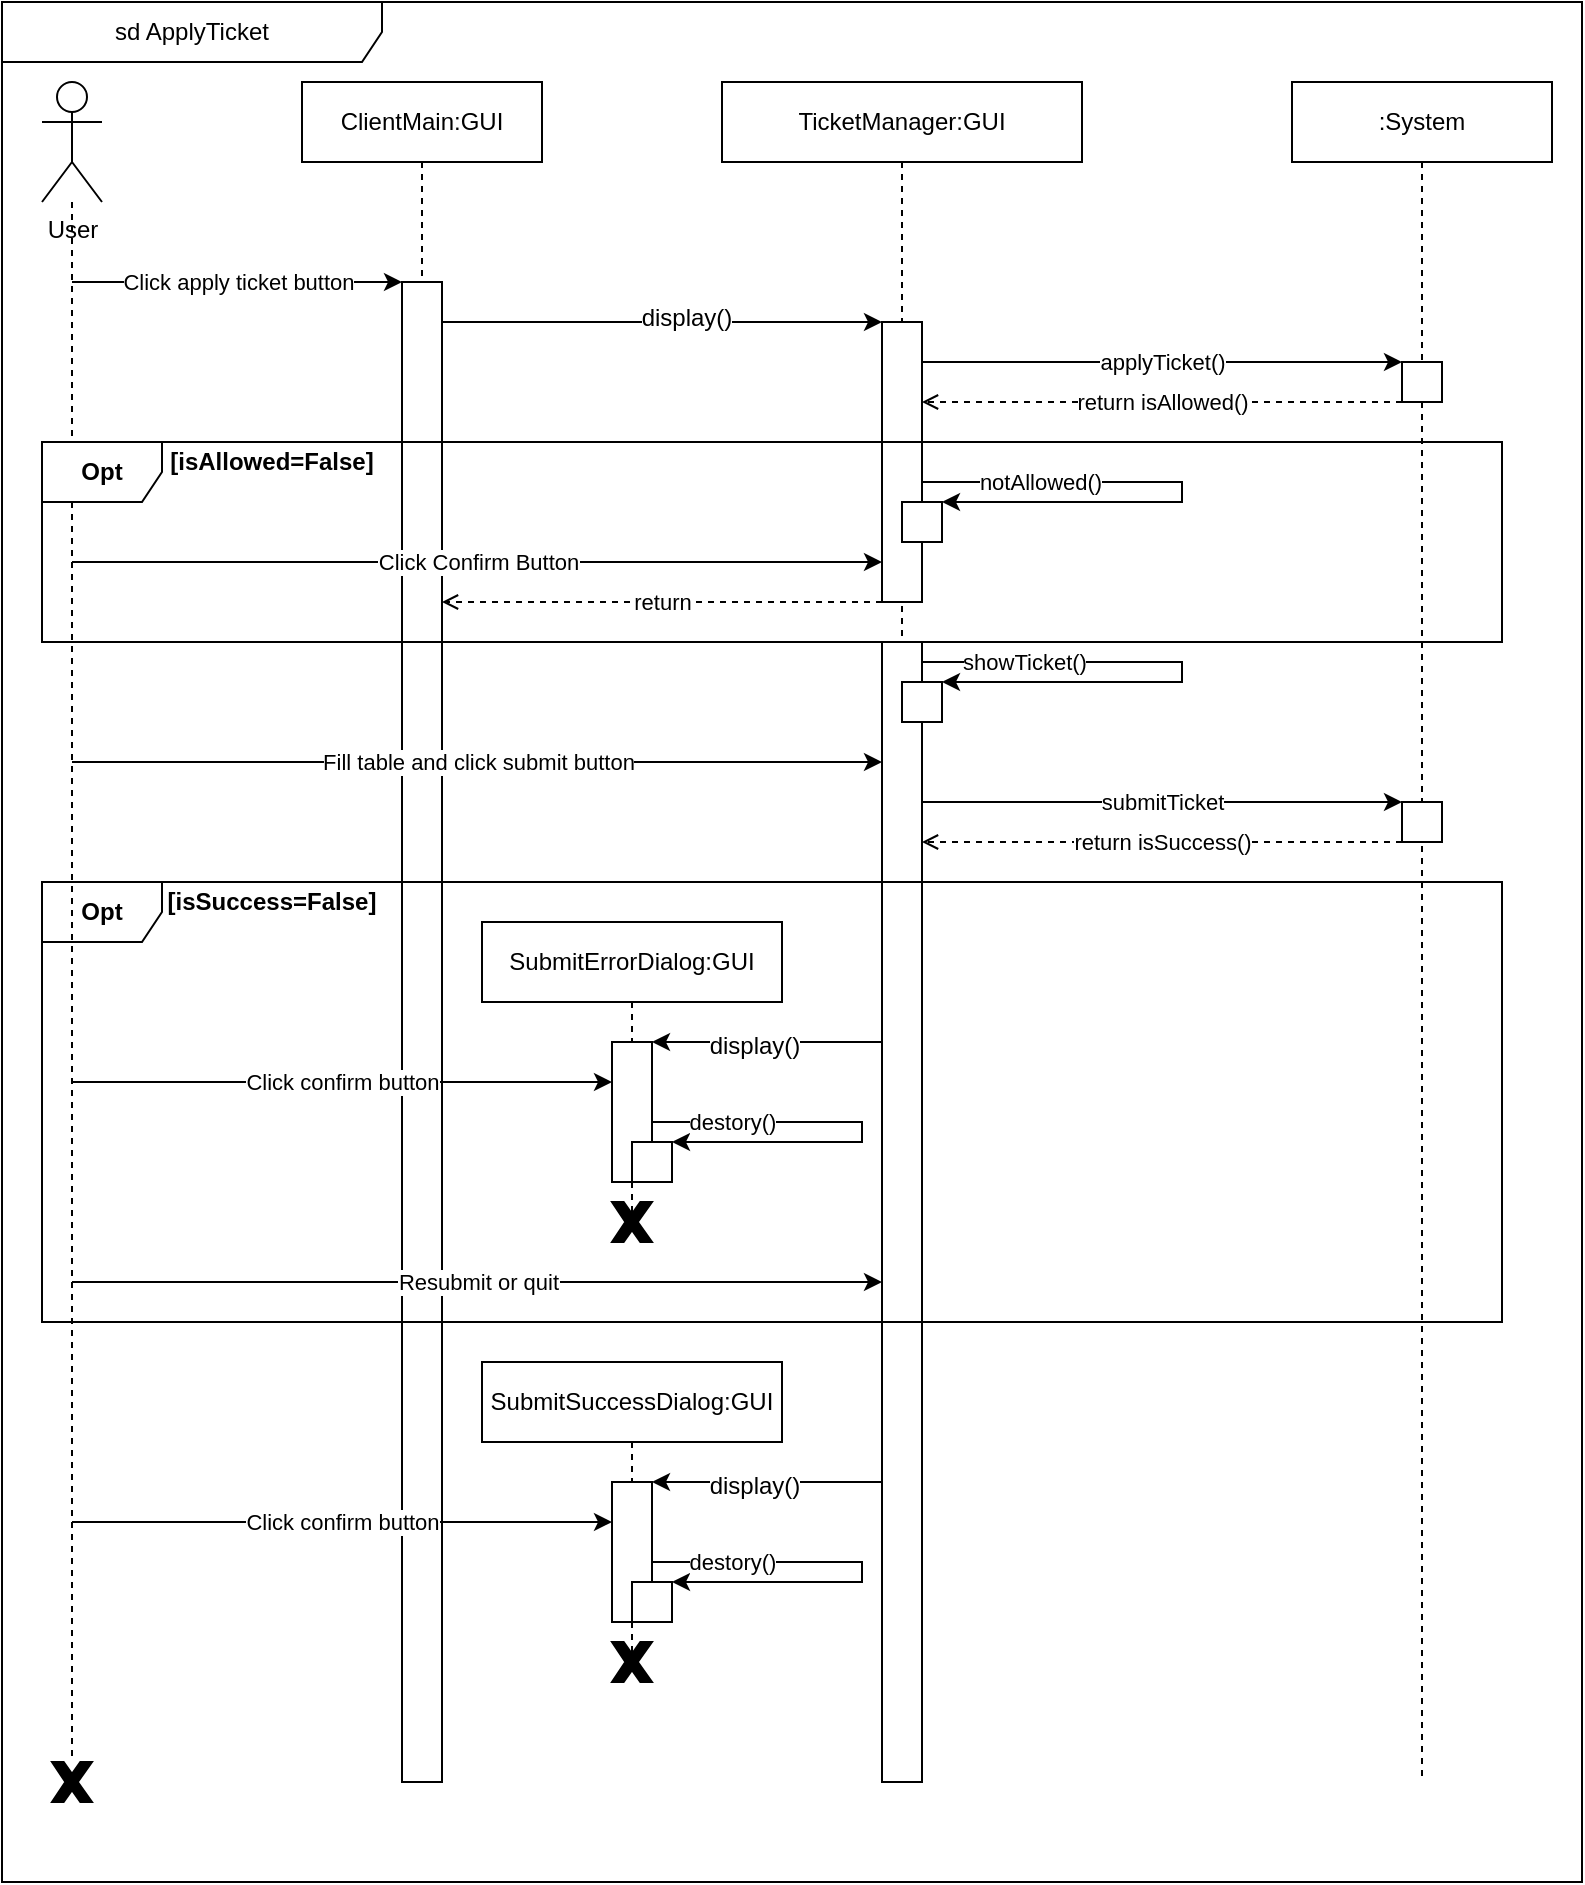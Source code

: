 <mxfile version="12.6.5" type="device" pages="15"><diagram id="GVU2AiPPfj9ZEmCECcue" name="申请服务单"><mxGraphModel dx="1422" dy="822" grid="1" gridSize="10" guides="1" tooltips="1" connect="1" arrows="1" fold="1" page="1" pageScale="1" pageWidth="827" pageHeight="1169" math="0" shadow="0"><root><mxCell id="0"/><mxCell id="1" parent="0"/><mxCell id="HeO85D2WggJGOStlLn2l-1" value="sd ApplyTicket" style="shape=umlFrame;whiteSpace=wrap;html=1;width=190;height=30;container=1;movable=1;resizable=1;rotatable=1;deletable=1;editable=1;connectable=1;" parent="1" vertex="1"><mxGeometry width="790" height="940" as="geometry"/></mxCell><mxCell id="HeO85D2WggJGOStlLn2l-2" value="User" style="shape=umlActor;verticalLabelPosition=bottom;labelBackgroundColor=#ffffff;verticalAlign=top;html=1;" parent="1" vertex="1"><mxGeometry x="20" y="40" width="30" height="60" as="geometry"/></mxCell><mxCell id="3rrCd_62xC4T-6rdvpQC-8" value="applyTicket()" style="endArrow=classic;html=1;" parent="1" edge="1"><mxGeometry width="50" height="50" relative="1" as="geometry"><mxPoint x="460" y="180" as="sourcePoint"/><mxPoint x="700" y="180" as="targetPoint"/></mxGeometry></mxCell><mxCell id="3rrCd_62xC4T-6rdvpQC-13" value="notAllowed()" style="endArrow=classic;html=1;edgeStyle=orthogonalEdgeStyle;entryX=1;entryY=0;entryDx=0;entryDy=0;rounded=0;" parent="1" target="3rrCd_62xC4T-6rdvpQC-12" edge="1"><mxGeometry x="-0.547" width="50" height="50" relative="1" as="geometry"><mxPoint x="460" y="240" as="sourcePoint"/><mxPoint x="510" y="260" as="targetPoint"/><Array as="points"><mxPoint x="590" y="240"/><mxPoint x="590" y="250"/></Array><mxPoint as="offset"/></mxGeometry></mxCell><mxCell id="3rrCd_62xC4T-6rdvpQC-16" value="return" style="endArrow=open;html=1;dashed=1;endFill=0;" parent="1" edge="1"><mxGeometry width="50" height="50" relative="1" as="geometry"><mxPoint x="440" y="300" as="sourcePoint"/><mxPoint x="220" y="300" as="targetPoint"/><Array as="points"><mxPoint x="340" y="300"/></Array></mxGeometry></mxCell><mxCell id="HeO85D2WggJGOStlLn2l-7" value="ClientMain:GUI" style="shape=umlLifeline;perimeter=lifelinePerimeter;whiteSpace=wrap;html=1;container=1;collapsible=0;recursiveResize=0;outlineConnect=0;" parent="1" vertex="1"><mxGeometry x="150" y="40" width="120" height="850" as="geometry"/></mxCell><mxCell id="HeO85D2WggJGOStlLn2l-11" value="" style="rounded=0;whiteSpace=wrap;html=1;" parent="HeO85D2WggJGOStlLn2l-7" vertex="1"><mxGeometry x="50" y="100" width="20" height="750" as="geometry"/></mxCell><mxCell id="HeO85D2WggJGOStlLn2l-12" value="Click apply ticket button" style="endArrow=classic;html=1;" parent="1" edge="1"><mxGeometry width="50" height="50" relative="1" as="geometry"><mxPoint x="35" y="140" as="sourcePoint"/><mxPoint x="200" y="140" as="targetPoint"/></mxGeometry></mxCell><mxCell id="3rrCd_62xC4T-6rdvpQC-2" value="" style="endArrow=classic;html=1;" parent="1" edge="1"><mxGeometry width="50" height="50" relative="1" as="geometry"><mxPoint x="220" y="160" as="sourcePoint"/><mxPoint x="440" y="160" as="targetPoint"/></mxGeometry></mxCell><mxCell id="3rrCd_62xC4T-6rdvpQC-3" value="display()" style="text;html=1;align=center;verticalAlign=middle;resizable=0;points=[];labelBackgroundColor=#ffffff;" parent="3rrCd_62xC4T-6rdvpQC-2" vertex="1" connectable="0"><mxGeometry x="0.109" y="2" relative="1" as="geometry"><mxPoint as="offset"/></mxGeometry></mxCell><mxCell id="3rrCd_62xC4T-6rdvpQC-4" value=":System" style="shape=umlLifeline;perimeter=lifelinePerimeter;whiteSpace=wrap;html=1;container=1;collapsible=0;recursiveResize=0;outlineConnect=0;" parent="1" vertex="1"><mxGeometry x="645" y="40" width="130" height="850" as="geometry"/></mxCell><mxCell id="3rrCd_62xC4T-6rdvpQC-6" value="" style="rounded=0;whiteSpace=wrap;html=1;" parent="3rrCd_62xC4T-6rdvpQC-4" vertex="1"><mxGeometry x="55" y="140" width="20" height="20" as="geometry"/></mxCell><mxCell id="HNTBCVJtJexmb2yp6JL5-6" value="" style="rounded=0;whiteSpace=wrap;html=1;" parent="3rrCd_62xC4T-6rdvpQC-4" vertex="1"><mxGeometry x="55" y="360" width="20" height="20" as="geometry"/></mxCell><mxCell id="3rrCd_62xC4T-6rdvpQC-10" value="return isAllowed()" style="endArrow=open;html=1;dashed=1;endFill=0;" parent="1" edge="1"><mxGeometry width="50" height="50" relative="1" as="geometry"><mxPoint x="700" y="200" as="sourcePoint"/><mxPoint x="460" y="200" as="targetPoint"/></mxGeometry></mxCell><mxCell id="3rrCd_62xC4T-6rdvpQC-14" value="&lt;b&gt;[isAllowed=False]&lt;/b&gt;" style="text;html=1;strokeColor=none;fillColor=none;align=center;verticalAlign=middle;whiteSpace=wrap;rounded=0;" parent="1" vertex="1"><mxGeometry x="80" y="220" width="110" height="20" as="geometry"/></mxCell><mxCell id="HeO85D2WggJGOStlLn2l-8" value="TicketManager:GUI" style="shape=umlLifeline;perimeter=lifelinePerimeter;whiteSpace=wrap;html=1;container=1;collapsible=0;recursiveResize=0;outlineConnect=0;" parent="1" vertex="1"><mxGeometry x="360" y="40" width="180" height="850" as="geometry"/></mxCell><mxCell id="3rrCd_62xC4T-6rdvpQC-1" value="" style="rounded=0;whiteSpace=wrap;html=1;" parent="HeO85D2WggJGOStlLn2l-8" vertex="1"><mxGeometry x="80" y="120" width="20" height="140" as="geometry"/></mxCell><mxCell id="3rrCd_62xC4T-6rdvpQC-12" value="" style="rounded=0;whiteSpace=wrap;html=1;" parent="HeO85D2WggJGOStlLn2l-8" vertex="1"><mxGeometry x="90" y="210" width="20" height="20" as="geometry"/></mxCell><mxCell id="HNTBCVJtJexmb2yp6JL5-1" value="" style="rounded=0;whiteSpace=wrap;html=1;" parent="HeO85D2WggJGOStlLn2l-8" vertex="1"><mxGeometry x="80" y="280" width="20" height="570" as="geometry"/></mxCell><mxCell id="HNTBCVJtJexmb2yp6JL5-2" value="" style="rounded=0;whiteSpace=wrap;html=1;" parent="HeO85D2WggJGOStlLn2l-8" vertex="1"><mxGeometry x="90" y="300" width="20" height="20" as="geometry"/></mxCell><mxCell id="HNTBCVJtJexmb2yp6JL5-3" value="showTicket()" style="endArrow=classic;html=1;edgeStyle=orthogonalEdgeStyle;entryX=1;entryY=0;entryDx=0;entryDy=0;rounded=0;" parent="HeO85D2WggJGOStlLn2l-8" target="HNTBCVJtJexmb2yp6JL5-2" edge="1"><mxGeometry x="-0.547" width="50" height="50" relative="1" as="geometry"><mxPoint x="100" y="300" as="sourcePoint"/><mxPoint x="150" y="310" as="targetPoint"/><Array as="points"><mxPoint x="230" y="290"/><mxPoint x="230" y="300"/></Array><mxPoint as="offset"/></mxGeometry></mxCell><mxCell id="HNTBCVJtJexmb2yp6JL5-4" value="Fill table and click submit button" style="endArrow=classic;html=1;" parent="1" edge="1"><mxGeometry width="50" height="50" relative="1" as="geometry"><mxPoint x="35" y="380" as="sourcePoint"/><mxPoint x="440" y="380" as="targetPoint"/></mxGeometry></mxCell><mxCell id="HNTBCVJtJexmb2yp6JL5-5" value="submitTicket" style="endArrow=classic;html=1;" parent="1" edge="1"><mxGeometry width="50" height="50" relative="1" as="geometry"><mxPoint x="460" y="400" as="sourcePoint"/><mxPoint x="700" y="400" as="targetPoint"/></mxGeometry></mxCell><mxCell id="HNTBCVJtJexmb2yp6JL5-8" value="return isSuccess()" style="endArrow=open;html=1;dashed=1;endFill=0;" parent="1" edge="1"><mxGeometry width="50" height="50" relative="1" as="geometry"><mxPoint x="700" y="420" as="sourcePoint"/><mxPoint x="460" y="420" as="targetPoint"/></mxGeometry></mxCell><mxCell id="HNTBCVJtJexmb2yp6JL5-9" value="&lt;b&gt;Opt&lt;/b&gt;" style="shape=umlFrame;whiteSpace=wrap;html=1;movable=0;resizable=0;rotatable=0;deletable=0;editable=0;connectable=0;" parent="1" vertex="1"><mxGeometry x="20" y="440" width="730" height="220" as="geometry"/></mxCell><mxCell id="HNTBCVJtJexmb2yp6JL5-10" value="&lt;b&gt;[isSuccess=False]&lt;/b&gt;" style="text;html=1;strokeColor=none;fillColor=none;align=center;verticalAlign=middle;whiteSpace=wrap;rounded=0;" parent="1" vertex="1"><mxGeometry x="80" y="440" width="110" height="20" as="geometry"/></mxCell><mxCell id="HNTBCVJtJexmb2yp6JL5-11" value="SubmitErrorDialog:GUI" style="shape=umlLifeline;perimeter=lifelinePerimeter;whiteSpace=wrap;html=1;container=1;collapsible=0;recursiveResize=0;outlineConnect=0;" parent="1" vertex="1"><mxGeometry x="240" y="460" width="150" height="150" as="geometry"/></mxCell><mxCell id="iXWRMvIBFIcOdXkGRCAa-8" value="" style="verticalLabelPosition=bottom;verticalAlign=top;html=1;shape=mxgraph.basic.x;fillColor=#000000;" parent="HNTBCVJtJexmb2yp6JL5-11" vertex="1"><mxGeometry x="65" y="140" width="20" height="20" as="geometry"/></mxCell><mxCell id="HNTBCVJtJexmb2yp6JL5-12" value="" style="rounded=0;whiteSpace=wrap;html=1;" parent="1" vertex="1"><mxGeometry x="305" y="520" width="20" height="70" as="geometry"/></mxCell><mxCell id="iXWRMvIBFIcOdXkGRCAa-1" value="" style="endArrow=classic;html=1;" parent="1" edge="1"><mxGeometry width="50" height="50" relative="1" as="geometry"><mxPoint x="440" y="520" as="sourcePoint"/><mxPoint x="325" y="520" as="targetPoint"/></mxGeometry></mxCell><mxCell id="iXWRMvIBFIcOdXkGRCAa-2" value="display()" style="text;html=1;align=center;verticalAlign=middle;resizable=0;points=[];labelBackgroundColor=#ffffff;" parent="iXWRMvIBFIcOdXkGRCAa-1" vertex="1" connectable="0"><mxGeometry x="0.109" y="2" relative="1" as="geometry"><mxPoint as="offset"/></mxGeometry></mxCell><mxCell id="iXWRMvIBFIcOdXkGRCAa-5" value="Click confirm button" style="endArrow=classic;html=1;" parent="1" edge="1"><mxGeometry width="50" height="50" relative="1" as="geometry"><mxPoint x="35" y="540" as="sourcePoint"/><mxPoint x="305" y="540" as="targetPoint"/></mxGeometry></mxCell><mxCell id="iXWRMvIBFIcOdXkGRCAa-6" value="" style="rounded=0;whiteSpace=wrap;html=1;" parent="1" vertex="1"><mxGeometry x="315" y="570" width="20" height="20" as="geometry"/></mxCell><mxCell id="iXWRMvIBFIcOdXkGRCAa-7" value="destory()" style="endArrow=classic;html=1;edgeStyle=orthogonalEdgeStyle;entryX=1;entryY=0;entryDx=0;entryDy=0;rounded=0;" parent="1" target="iXWRMvIBFIcOdXkGRCAa-6" edge="1"><mxGeometry x="-0.547" width="50" height="50" relative="1" as="geometry"><mxPoint x="325" y="570.0" as="sourcePoint"/><mxPoint x="15" y="540" as="targetPoint"/><Array as="points"><mxPoint x="325" y="560"/><mxPoint x="430" y="560"/><mxPoint x="430" y="570"/></Array><mxPoint as="offset"/></mxGeometry></mxCell><mxCell id="iXWRMvIBFIcOdXkGRCAa-11" value="Resubmit or quit" style="endArrow=classic;html=1;" parent="1" edge="1"><mxGeometry width="50" height="50" relative="1" as="geometry"><mxPoint x="35.0" y="640" as="sourcePoint"/><mxPoint x="440" y="640" as="targetPoint"/></mxGeometry></mxCell><mxCell id="iXWRMvIBFIcOdXkGRCAa-45" value="SubmitSuccessDialog:GUI" style="shape=umlLifeline;perimeter=lifelinePerimeter;whiteSpace=wrap;html=1;container=1;collapsible=0;recursiveResize=0;outlineConnect=0;" parent="1" vertex="1"><mxGeometry x="240" y="680" width="150" height="150" as="geometry"/></mxCell><mxCell id="iXWRMvIBFIcOdXkGRCAa-46" value="" style="verticalLabelPosition=bottom;verticalAlign=top;html=1;shape=mxgraph.basic.x;fillColor=#000000;" parent="iXWRMvIBFIcOdXkGRCAa-45" vertex="1"><mxGeometry x="65" y="140" width="20" height="20" as="geometry"/></mxCell><mxCell id="iXWRMvIBFIcOdXkGRCAa-47" value="" style="endArrow=classic;html=1;" parent="1" edge="1"><mxGeometry width="50" height="50" relative="1" as="geometry"><mxPoint x="440" y="740" as="sourcePoint"/><mxPoint x="325" y="740" as="targetPoint"/></mxGeometry></mxCell><mxCell id="iXWRMvIBFIcOdXkGRCAa-48" value="display()" style="text;html=1;align=center;verticalAlign=middle;resizable=0;points=[];labelBackgroundColor=#ffffff;" parent="iXWRMvIBFIcOdXkGRCAa-47" vertex="1" connectable="0"><mxGeometry x="0.109" y="2" relative="1" as="geometry"><mxPoint as="offset"/></mxGeometry></mxCell><mxCell id="iXWRMvIBFIcOdXkGRCAa-49" value="" style="rounded=0;whiteSpace=wrap;html=1;" parent="1" vertex="1"><mxGeometry x="305" y="740" width="20" height="70" as="geometry"/></mxCell><mxCell id="iXWRMvIBFIcOdXkGRCAa-50" value="" style="rounded=0;whiteSpace=wrap;html=1;" parent="1" vertex="1"><mxGeometry x="315" y="790" width="20" height="20" as="geometry"/></mxCell><mxCell id="iXWRMvIBFIcOdXkGRCAa-51" value="destory()" style="endArrow=classic;html=1;edgeStyle=orthogonalEdgeStyle;entryX=1;entryY=0;entryDx=0;entryDy=0;rounded=0;" parent="1" target="iXWRMvIBFIcOdXkGRCAa-50" edge="1"><mxGeometry x="-0.547" width="50" height="50" relative="1" as="geometry"><mxPoint x="325" y="790" as="sourcePoint"/><mxPoint x="15" y="760" as="targetPoint"/><Array as="points"><mxPoint x="325" y="780"/><mxPoint x="430" y="780"/><mxPoint x="430" y="790"/></Array><mxPoint as="offset"/></mxGeometry></mxCell><mxCell id="iXWRMvIBFIcOdXkGRCAa-52" value="Click confirm button" style="endArrow=classic;html=1;" parent="1" edge="1"><mxGeometry width="50" height="50" relative="1" as="geometry"><mxPoint x="35" y="760" as="sourcePoint"/><mxPoint x="305" y="760" as="targetPoint"/></mxGeometry></mxCell><mxCell id="iXWRMvIBFIcOdXkGRCAa-53" value="" style="verticalLabelPosition=bottom;verticalAlign=top;html=1;shape=mxgraph.basic.x;fillColor=#000000;" parent="1" vertex="1"><mxGeometry x="25" y="880" width="20" height="20" as="geometry"/></mxCell><mxCell id="iXWRMvIBFIcOdXkGRCAa-54" value="" style="endArrow=none;dashed=1;html=1;" parent="1" target="iXWRMvIBFIcOdXkGRCAa-53" edge="1"><mxGeometry width="50" height="50" relative="1" as="geometry"><mxPoint x="35" y="100" as="sourcePoint"/><mxPoint x="35" y="1000" as="targetPoint"/></mxGeometry></mxCell><mxCell id="3rrCd_62xC4T-6rdvpQC-15" value="Click Confirm Button" style="endArrow=classic;html=1;" parent="1" edge="1"><mxGeometry width="50" height="50" relative="1" as="geometry"><mxPoint x="35" y="280" as="sourcePoint"/><mxPoint x="440" y="280" as="targetPoint"/></mxGeometry></mxCell><mxCell id="3rrCd_62xC4T-6rdvpQC-11" value="&lt;b&gt;Opt&lt;/b&gt;" style="shape=umlFrame;whiteSpace=wrap;html=1;movable=0;resizable=0;rotatable=0;deletable=0;editable=0;connectable=0;" parent="1" vertex="1"><mxGeometry x="20" y="220" width="730" height="100" as="geometry"/></mxCell></root></mxGraphModel></diagram><diagram id="gzYWpMLmhA88Mfj_jhFr" name="开启服务单"><mxGraphModel dx="1422" dy="822" grid="1" gridSize="10" guides="1" tooltips="1" connect="1" arrows="1" fold="1" page="1" pageScale="1" pageWidth="827" pageHeight="1169" math="0" shadow="0"><root><mxCell id="j1hp3kCsTIFubgVyHOXK-0"/><mxCell id="j1hp3kCsTIFubgVyHOXK-1" parent="j1hp3kCsTIFubgVyHOXK-0"/><mxCell id="j1hp3kCsTIFubgVyHOXK-2" value="sd SubmitTicket" style="shape=umlFrame;whiteSpace=wrap;html=1;fillColor=none;width=170;height=30;movable=1;resizable=1;rotatable=1;deletable=1;editable=1;connectable=1;" parent="j1hp3kCsTIFubgVyHOXK-1" vertex="1"><mxGeometry width="820" height="720" as="geometry"/></mxCell><mxCell id="WTOYQtk_JyJVsSVijhXZ-0" value="User" style="shape=umlActor;verticalLabelPosition=bottom;labelBackgroundColor=#ffffff;verticalAlign=top;html=1;outlineConnect=0;" parent="j1hp3kCsTIFubgVyHOXK-1" vertex="1"><mxGeometry x="20" y="40" width="30" height="60" as="geometry"/></mxCell><mxCell id="Bc6yU3tlq0z_Y-f9TGW0-0" value="ClientMain:GUI" style="shape=umlLifeline;perimeter=lifelinePerimeter;whiteSpace=wrap;html=1;container=1;collapsible=0;recursiveResize=0;outlineConnect=0;" parent="j1hp3kCsTIFubgVyHOXK-1" vertex="1"><mxGeometry x="160" y="40" width="100" height="620" as="geometry"/></mxCell><mxCell id="Bc6yU3tlq0z_Y-f9TGW0-1" value="TicketManager:GUI" style="shape=umlLifeline;perimeter=lifelinePerimeter;whiteSpace=wrap;html=1;container=1;collapsible=0;recursiveResize=0;outlineConnect=0;" parent="j1hp3kCsTIFubgVyHOXK-1" vertex="1"><mxGeometry x="365" y="40" width="150" height="620" as="geometry"/></mxCell><mxCell id="IlMQvPPyvT_BSGM9mRIy-0" value="" style="rounded=0;whiteSpace=wrap;html=1;" parent="Bc6yU3tlq0z_Y-f9TGW0-1" vertex="1"><mxGeometry x="65" y="100" width="20" height="520" as="geometry"/></mxCell><mxCell id="Bc6yU3tlq0z_Y-f9TGW0-2" value=":System" style="shape=umlLifeline;perimeter=lifelinePerimeter;whiteSpace=wrap;html=1;container=1;collapsible=0;recursiveResize=0;outlineConnect=0;" parent="j1hp3kCsTIFubgVyHOXK-1" vertex="1"><mxGeometry x="600" y="40" width="100" height="620" as="geometry"/></mxCell><mxCell id="EyoUE7TanLOsINqDjQAr-2" value="" style="rounded=0;whiteSpace=wrap;html=1;" parent="Bc6yU3tlq0z_Y-f9TGW0-2" vertex="1"><mxGeometry x="40" y="120" width="20" height="20" as="geometry"/></mxCell><mxCell id="Bc6yU3tlq0z_Y-f9TGW0-4" value="" style="endArrow=none;dashed=1;html=1;" parent="j1hp3kCsTIFubgVyHOXK-1" edge="1"><mxGeometry width="50" height="50" relative="1" as="geometry"><mxPoint x="35" y="130" as="sourcePoint"/><mxPoint x="35" y="660" as="targetPoint"/></mxGeometry></mxCell><mxCell id="Bc6yU3tlq0z_Y-f9TGW0-3" value="" style="rounded=0;whiteSpace=wrap;html=1;" parent="j1hp3kCsTIFubgVyHOXK-1" vertex="1"><mxGeometry x="200" y="140" width="20" height="520" as="geometry"/></mxCell><mxCell id="EHoWe7YONPrrtn--iPOn-0" value="Click submit ticket button" style="endArrow=classic;html=1;" parent="j1hp3kCsTIFubgVyHOXK-1" edge="1"><mxGeometry width="50" height="50" relative="1" as="geometry"><mxPoint x="35" y="140" as="sourcePoint"/><mxPoint x="430" y="140" as="targetPoint"/></mxGeometry></mxCell><mxCell id="SGOteSEOY9Kqtmo-jr2E-0" value="submitTicket()" style="endArrow=classic;html=1;" parent="j1hp3kCsTIFubgVyHOXK-1" edge="1"><mxGeometry width="50" height="50" relative="1" as="geometry"><mxPoint x="450" y="160" as="sourcePoint"/><mxPoint x="640" y="160" as="targetPoint"/></mxGeometry></mxCell><mxCell id="SGOteSEOY9Kqtmo-jr2E-1" value="return isSuccess" style="endArrow=openThin;html=1;dashed=1;endFill=0;" parent="j1hp3kCsTIFubgVyHOXK-1" edge="1"><mxGeometry width="50" height="50" relative="1" as="geometry"><mxPoint x="640" y="180" as="sourcePoint"/><mxPoint x="450" y="180" as="targetPoint"/></mxGeometry></mxCell><mxCell id="SGOteSEOY9Kqtmo-jr2E-3" value="&lt;b&gt;Alt&lt;/b&gt;" style="shape=umlFrame;whiteSpace=wrap;html=1;movable=1;resizable=1;rotatable=1;deletable=1;editable=1;connectable=1;" parent="j1hp3kCsTIFubgVyHOXK-1" vertex="1"><mxGeometry x="20" y="200" width="760" height="390" as="geometry"/></mxCell><mxCell id="91SO6xORs7IxWpcgMglD-0" value="SubmitErrorDialog:GUI" style="shape=umlLifeline;perimeter=lifelinePerimeter;whiteSpace=wrap;html=1;container=1;collapsible=0;recursiveResize=0;outlineConnect=0;" parent="j1hp3kCsTIFubgVyHOXK-1" vertex="1"><mxGeometry x="240" y="220" width="150" height="150" as="geometry"/></mxCell><mxCell id="91SO6xORs7IxWpcgMglD-1" value="" style="verticalLabelPosition=bottom;verticalAlign=top;html=1;shape=mxgraph.basic.x;fillColor=#000000;" parent="91SO6xORs7IxWpcgMglD-0" vertex="1"><mxGeometry x="65" y="140" width="20" height="20" as="geometry"/></mxCell><mxCell id="91SO6xORs7IxWpcgMglD-2" value="" style="endArrow=classic;html=1;" parent="j1hp3kCsTIFubgVyHOXK-1" edge="1"><mxGeometry width="50" height="50" relative="1" as="geometry"><mxPoint x="430" y="280" as="sourcePoint"/><mxPoint x="325" y="280" as="targetPoint"/></mxGeometry></mxCell><mxCell id="91SO6xORs7IxWpcgMglD-3" value="display()" style="text;html=1;align=center;verticalAlign=middle;resizable=0;points=[];labelBackgroundColor=#ffffff;" parent="91SO6xORs7IxWpcgMglD-2" vertex="1" connectable="0"><mxGeometry x="0.109" y="2" relative="1" as="geometry"><mxPoint as="offset"/></mxGeometry></mxCell><mxCell id="91SO6xORs7IxWpcgMglD-5" value="destory()" style="endArrow=classic;html=1;edgeStyle=orthogonalEdgeStyle;entryX=1;entryY=0;entryDx=0;entryDy=0;rounded=0;" parent="j1hp3kCsTIFubgVyHOXK-1" target="91SO6xORs7IxWpcgMglD-4" edge="1"><mxGeometry x="-0.547" width="50" height="50" relative="1" as="geometry"><mxPoint x="325" y="330" as="sourcePoint"/><mxPoint x="15" y="300" as="targetPoint"/><Array as="points"><mxPoint x="325" y="320"/><mxPoint x="410" y="320"/><mxPoint x="410" y="330"/></Array><mxPoint as="offset"/></mxGeometry></mxCell><mxCell id="AxCmwvuT_14PeMO_4VjH-0" value="" style="rounded=0;whiteSpace=wrap;html=1;" parent="j1hp3kCsTIFubgVyHOXK-1" vertex="1"><mxGeometry x="305" y="280" width="20" height="70" as="geometry"/></mxCell><mxCell id="AxCmwvuT_14PeMO_4VjH-1" value="Click close button" style="endArrow=classic;html=1;" parent="j1hp3kCsTIFubgVyHOXK-1" edge="1"><mxGeometry width="50" height="50" relative="1" as="geometry"><mxPoint x="35" y="300" as="sourcePoint"/><mxPoint x="305" y="300" as="targetPoint"/></mxGeometry></mxCell><mxCell id="91SO6xORs7IxWpcgMglD-4" value="" style="rounded=0;whiteSpace=wrap;html=1;" parent="j1hp3kCsTIFubgVyHOXK-1" vertex="1"><mxGeometry x="315" y="330" width="20" height="20" as="geometry"/></mxCell><mxCell id="AxCmwvuT_14PeMO_4VjH-2" value="&lt;b&gt;[isSuccess=False]&lt;/b&gt;" style="text;html=1;strokeColor=none;fillColor=none;align=center;verticalAlign=middle;whiteSpace=wrap;rounded=0;" parent="j1hp3kCsTIFubgVyHOXK-1" vertex="1"><mxGeometry x="80" y="205" width="120" height="20" as="geometry"/></mxCell><mxCell id="veEGqlj9eG2fFgiamchY-18" value="" style="group" parent="j1hp3kCsTIFubgVyHOXK-1" vertex="1" connectable="0"><mxGeometry x="35" y="420" width="395" height="150" as="geometry"/></mxCell><mxCell id="veEGqlj9eG2fFgiamchY-10" value="SubmitSucceedDialog:GUI" style="shape=umlLifeline;perimeter=lifelinePerimeter;whiteSpace=wrap;html=1;container=1;collapsible=0;recursiveResize=0;outlineConnect=0;" parent="veEGqlj9eG2fFgiamchY-18" vertex="1"><mxGeometry x="205.0" width="150" height="150" as="geometry"/></mxCell><mxCell id="veEGqlj9eG2fFgiamchY-11" value="" style="verticalLabelPosition=bottom;verticalAlign=top;html=1;shape=mxgraph.basic.x;fillColor=#000000;" parent="veEGqlj9eG2fFgiamchY-10" vertex="1"><mxGeometry x="65" y="140" width="20" height="20" as="geometry"/></mxCell><mxCell id="veEGqlj9eG2fFgiamchY-12" value="" style="endArrow=classic;html=1;" parent="veEGqlj9eG2fFgiamchY-18" edge="1"><mxGeometry width="50" height="50" relative="1" as="geometry"><mxPoint x="395.0" y="60.0" as="sourcePoint"/><mxPoint x="290.0" y="60.0" as="targetPoint"/></mxGeometry></mxCell><mxCell id="veEGqlj9eG2fFgiamchY-13" value="display()" style="text;html=1;align=center;verticalAlign=middle;resizable=0;points=[];labelBackgroundColor=#ffffff;" parent="veEGqlj9eG2fFgiamchY-12" vertex="1" connectable="0"><mxGeometry x="0.109" y="2" relative="1" as="geometry"><mxPoint as="offset"/></mxGeometry></mxCell><mxCell id="veEGqlj9eG2fFgiamchY-14" value="destory()" style="endArrow=classic;html=1;edgeStyle=orthogonalEdgeStyle;entryX=1;entryY=0;entryDx=0;entryDy=0;rounded=0;" parent="veEGqlj9eG2fFgiamchY-18" target="veEGqlj9eG2fFgiamchY-17" edge="1"><mxGeometry x="-0.547" width="50" height="50" relative="1" as="geometry"><mxPoint x="290.0" y="110.0" as="sourcePoint"/><mxPoint x="-20.0" y="80" as="targetPoint"/><Array as="points"><mxPoint x="290.0" y="100"/><mxPoint x="375.0" y="100"/><mxPoint x="375.0" y="110"/></Array><mxPoint as="offset"/></mxGeometry></mxCell><mxCell id="veEGqlj9eG2fFgiamchY-15" value="" style="rounded=0;whiteSpace=wrap;html=1;" parent="veEGqlj9eG2fFgiamchY-18" vertex="1"><mxGeometry x="270.0" y="60" width="20" height="70" as="geometry"/></mxCell><mxCell id="veEGqlj9eG2fFgiamchY-16" value="Click close button" style="endArrow=classic;html=1;" parent="veEGqlj9eG2fFgiamchY-18" edge="1"><mxGeometry width="50" height="50" relative="1" as="geometry"><mxPoint y="80.0" as="sourcePoint"/><mxPoint x="270.0" y="80.0" as="targetPoint"/></mxGeometry></mxCell><mxCell id="veEGqlj9eG2fFgiamchY-17" value="" style="rounded=0;whiteSpace=wrap;html=1;" parent="veEGqlj9eG2fFgiamchY-18" vertex="1"><mxGeometry x="280.0" y="110" width="20" height="20" as="geometry"/></mxCell><mxCell id="veEGqlj9eG2fFgiamchY-19" value="" style="endArrow=none;dashed=1;html=1;" parent="j1hp3kCsTIFubgVyHOXK-1" edge="1"><mxGeometry width="50" height="50" relative="1" as="geometry"><mxPoint x="20" y="400" as="sourcePoint"/><mxPoint x="780" y="400" as="targetPoint"/></mxGeometry></mxCell><mxCell id="veEGqlj9eG2fFgiamchY-20" value="&lt;b&gt;[isSuccess=True]&lt;/b&gt;" style="text;html=1;strokeColor=none;fillColor=none;align=center;verticalAlign=middle;whiteSpace=wrap;rounded=0;" parent="j1hp3kCsTIFubgVyHOXK-1" vertex="1"><mxGeometry x="80" y="400" width="120" height="20" as="geometry"/></mxCell></root></mxGraphModel></diagram><diagram name="关闭服务单" id="-ObaF-31eJ6wlHypuoYe"><mxGraphModel dx="1422" dy="822" grid="1" gridSize="10" guides="1" tooltips="1" connect="1" arrows="1" fold="1" page="1" pageScale="1" pageWidth="827" pageHeight="1169" math="0" shadow="0"><root><mxCell id="W2T4JT7WV6IXI8wW5csY-0"/><mxCell id="W2T4JT7WV6IXI8wW5csY-1" parent="W2T4JT7WV6IXI8wW5csY-0"/><mxCell id="W2T4JT7WV6IXI8wW5csY-2" value="sd CloseTicket" style="shape=umlFrame;whiteSpace=wrap;html=1;fillColor=none;width=170;height=30;movable=1;resizable=1;rotatable=1;deletable=1;editable=1;connectable=1;" parent="W2T4JT7WV6IXI8wW5csY-1" vertex="1"><mxGeometry width="820" height="860" as="geometry"/></mxCell><mxCell id="W2T4JT7WV6IXI8wW5csY-3" value="User" style="shape=umlActor;verticalLabelPosition=bottom;labelBackgroundColor=#ffffff;verticalAlign=top;html=1;outlineConnect=0;" parent="W2T4JT7WV6IXI8wW5csY-1" vertex="1"><mxGeometry x="20" y="40" width="30" height="60" as="geometry"/></mxCell><mxCell id="W2T4JT7WV6IXI8wW5csY-4" value="ClientMain:GUI" style="shape=umlLifeline;perimeter=lifelinePerimeter;whiteSpace=wrap;html=1;container=1;collapsible=0;recursiveResize=0;outlineConnect=0;" parent="W2T4JT7WV6IXI8wW5csY-1" vertex="1"><mxGeometry x="160" y="40" width="100" height="620" as="geometry"/></mxCell><mxCell id="W2T4JT7WV6IXI8wW5csY-5" value="TicketManager:GUI" style="shape=umlLifeline;perimeter=lifelinePerimeter;whiteSpace=wrap;html=1;container=1;collapsible=0;recursiveResize=0;outlineConnect=0;" parent="W2T4JT7WV6IXI8wW5csY-1" vertex="1"><mxGeometry x="365" y="40" width="150" height="620" as="geometry"/></mxCell><mxCell id="W2T4JT7WV6IXI8wW5csY-6" value="" style="rounded=0;whiteSpace=wrap;html=1;" parent="W2T4JT7WV6IXI8wW5csY-5" vertex="1"><mxGeometry x="65" y="100" width="20" height="700" as="geometry"/></mxCell><mxCell id="W2T4JT7WV6IXI8wW5csY-7" value=":System" style="shape=umlLifeline;perimeter=lifelinePerimeter;whiteSpace=wrap;html=1;container=1;collapsible=0;recursiveResize=0;outlineConnect=0;" parent="W2T4JT7WV6IXI8wW5csY-1" vertex="1"><mxGeometry x="600" y="40" width="100" height="800" as="geometry"/></mxCell><mxCell id="W2T4JT7WV6IXI8wW5csY-8" value="" style="rounded=0;whiteSpace=wrap;html=1;" parent="W2T4JT7WV6IXI8wW5csY-7" vertex="1"><mxGeometry x="40" y="300" width="20" height="20" as="geometry"/></mxCell><mxCell id="W2T4JT7WV6IXI8wW5csY-9" value="" style="endArrow=none;dashed=1;html=1;" parent="W2T4JT7WV6IXI8wW5csY-1" edge="1"><mxGeometry width="50" height="50" relative="1" as="geometry"><mxPoint x="35" y="130" as="sourcePoint"/><mxPoint x="35" y="840" as="targetPoint"/></mxGeometry></mxCell><mxCell id="W2T4JT7WV6IXI8wW5csY-10" value="" style="rounded=0;whiteSpace=wrap;html=1;" parent="W2T4JT7WV6IXI8wW5csY-1" vertex="1"><mxGeometry x="200" y="140" width="20" height="700" as="geometry"/></mxCell><mxCell id="W2T4JT7WV6IXI8wW5csY-11" value="Click close ticket button" style="endArrow=classic;html=1;" parent="W2T4JT7WV6IXI8wW5csY-1" edge="1"><mxGeometry width="50" height="50" relative="1" as="geometry"><mxPoint x="35" y="140" as="sourcePoint"/><mxPoint x="430" y="140" as="targetPoint"/></mxGeometry></mxCell><mxCell id="W2T4JT7WV6IXI8wW5csY-12" value="submitTicket()" style="endArrow=classic;html=1;" parent="W2T4JT7WV6IXI8wW5csY-1" edge="1"><mxGeometry width="50" height="50" relative="1" as="geometry"><mxPoint x="450" y="340" as="sourcePoint"/><mxPoint x="640" y="340" as="targetPoint"/></mxGeometry></mxCell><mxCell id="W2T4JT7WV6IXI8wW5csY-13" value="return isSuccess" style="endArrow=openThin;html=1;dashed=1;endFill=0;" parent="W2T4JT7WV6IXI8wW5csY-1" edge="1"><mxGeometry width="50" height="50" relative="1" as="geometry"><mxPoint x="640" y="360" as="sourcePoint"/><mxPoint x="450" y="360" as="targetPoint"/></mxGeometry></mxCell><mxCell id="W2T4JT7WV6IXI8wW5csY-14" value="&lt;b&gt;Alt&lt;/b&gt;" style="shape=umlFrame;whiteSpace=wrap;html=1;movable=1;resizable=1;rotatable=1;deletable=1;editable=1;connectable=1;" parent="W2T4JT7WV6IXI8wW5csY-1" vertex="1"><mxGeometry x="20" y="380" width="760" height="390" as="geometry"/></mxCell><mxCell id="W2T4JT7WV6IXI8wW5csY-15" value="SubmitErrorDialog:GUI" style="shape=umlLifeline;perimeter=lifelinePerimeter;whiteSpace=wrap;html=1;container=1;collapsible=0;recursiveResize=0;outlineConnect=0;" parent="W2T4JT7WV6IXI8wW5csY-1" vertex="1"><mxGeometry x="240" y="400" width="150" height="150" as="geometry"/></mxCell><mxCell id="W2T4JT7WV6IXI8wW5csY-16" value="" style="verticalLabelPosition=bottom;verticalAlign=top;html=1;shape=mxgraph.basic.x;fillColor=#000000;" parent="W2T4JT7WV6IXI8wW5csY-15" vertex="1"><mxGeometry x="65" y="140" width="20" height="20" as="geometry"/></mxCell><mxCell id="W2T4JT7WV6IXI8wW5csY-17" value="" style="endArrow=classic;html=1;" parent="W2T4JT7WV6IXI8wW5csY-1" edge="1"><mxGeometry width="50" height="50" relative="1" as="geometry"><mxPoint x="430" y="460" as="sourcePoint"/><mxPoint x="325" y="460" as="targetPoint"/></mxGeometry></mxCell><mxCell id="W2T4JT7WV6IXI8wW5csY-18" value="display()" style="text;html=1;align=center;verticalAlign=middle;resizable=0;points=[];labelBackgroundColor=#ffffff;" parent="W2T4JT7WV6IXI8wW5csY-17" vertex="1" connectable="0"><mxGeometry x="0.109" y="2" relative="1" as="geometry"><mxPoint as="offset"/></mxGeometry></mxCell><mxCell id="W2T4JT7WV6IXI8wW5csY-19" value="destory()" style="endArrow=classic;html=1;edgeStyle=orthogonalEdgeStyle;entryX=1;entryY=0;entryDx=0;entryDy=0;rounded=0;" parent="W2T4JT7WV6IXI8wW5csY-1" target="W2T4JT7WV6IXI8wW5csY-22" edge="1"><mxGeometry x="-0.547" width="50" height="50" relative="1" as="geometry"><mxPoint x="325" y="510" as="sourcePoint"/><mxPoint x="15" y="480" as="targetPoint"/><Array as="points"><mxPoint x="325" y="500"/><mxPoint x="410" y="500"/><mxPoint x="410" y="510"/></Array><mxPoint as="offset"/></mxGeometry></mxCell><mxCell id="W2T4JT7WV6IXI8wW5csY-20" value="" style="rounded=0;whiteSpace=wrap;html=1;" parent="W2T4JT7WV6IXI8wW5csY-1" vertex="1"><mxGeometry x="305" y="460" width="20" height="70" as="geometry"/></mxCell><mxCell id="W2T4JT7WV6IXI8wW5csY-21" value="Click close button" style="endArrow=classic;html=1;" parent="W2T4JT7WV6IXI8wW5csY-1" edge="1"><mxGeometry width="50" height="50" relative="1" as="geometry"><mxPoint x="35" y="480" as="sourcePoint"/><mxPoint x="305" y="480" as="targetPoint"/></mxGeometry></mxCell><mxCell id="W2T4JT7WV6IXI8wW5csY-22" value="" style="rounded=0;whiteSpace=wrap;html=1;" parent="W2T4JT7WV6IXI8wW5csY-1" vertex="1"><mxGeometry x="315" y="510" width="20" height="20" as="geometry"/></mxCell><mxCell id="W2T4JT7WV6IXI8wW5csY-23" value="&lt;b&gt;[isSuccess=False]&lt;/b&gt;" style="text;html=1;strokeColor=none;fillColor=none;align=center;verticalAlign=middle;whiteSpace=wrap;rounded=0;" parent="W2T4JT7WV6IXI8wW5csY-1" vertex="1"><mxGeometry x="80" y="385" width="120" height="20" as="geometry"/></mxCell><mxCell id="W2T4JT7WV6IXI8wW5csY-24" value="" style="group" parent="W2T4JT7WV6IXI8wW5csY-1" vertex="1" connectable="0"><mxGeometry x="35" y="600" width="395" height="150" as="geometry"/></mxCell><mxCell id="W2T4JT7WV6IXI8wW5csY-25" value="SubmitSucceedDialog:GUI" style="shape=umlLifeline;perimeter=lifelinePerimeter;whiteSpace=wrap;html=1;container=1;collapsible=0;recursiveResize=0;outlineConnect=0;" parent="W2T4JT7WV6IXI8wW5csY-24" vertex="1"><mxGeometry x="205.0" width="150" height="150" as="geometry"/></mxCell><mxCell id="W2T4JT7WV6IXI8wW5csY-26" value="" style="verticalLabelPosition=bottom;verticalAlign=top;html=1;shape=mxgraph.basic.x;fillColor=#000000;" parent="W2T4JT7WV6IXI8wW5csY-25" vertex="1"><mxGeometry x="65" y="140" width="20" height="20" as="geometry"/></mxCell><mxCell id="W2T4JT7WV6IXI8wW5csY-27" value="" style="endArrow=classic;html=1;" parent="W2T4JT7WV6IXI8wW5csY-24" edge="1"><mxGeometry width="50" height="50" relative="1" as="geometry"><mxPoint x="395.0" y="60.0" as="sourcePoint"/><mxPoint x="290.0" y="60.0" as="targetPoint"/></mxGeometry></mxCell><mxCell id="W2T4JT7WV6IXI8wW5csY-28" value="display()" style="text;html=1;align=center;verticalAlign=middle;resizable=0;points=[];labelBackgroundColor=#ffffff;" parent="W2T4JT7WV6IXI8wW5csY-27" vertex="1" connectable="0"><mxGeometry x="0.109" y="2" relative="1" as="geometry"><mxPoint as="offset"/></mxGeometry></mxCell><mxCell id="W2T4JT7WV6IXI8wW5csY-29" value="destory()" style="endArrow=classic;html=1;edgeStyle=orthogonalEdgeStyle;entryX=1;entryY=0;entryDx=0;entryDy=0;rounded=0;" parent="W2T4JT7WV6IXI8wW5csY-24" target="W2T4JT7WV6IXI8wW5csY-32" edge="1"><mxGeometry x="-0.547" width="50" height="50" relative="1" as="geometry"><mxPoint x="290.0" y="110.0" as="sourcePoint"/><mxPoint x="-20.0" y="80" as="targetPoint"/><Array as="points"><mxPoint x="290.0" y="100"/><mxPoint x="375.0" y="100"/><mxPoint x="375.0" y="110"/></Array><mxPoint as="offset"/></mxGeometry></mxCell><mxCell id="W2T4JT7WV6IXI8wW5csY-30" value="" style="rounded=0;whiteSpace=wrap;html=1;" parent="W2T4JT7WV6IXI8wW5csY-24" vertex="1"><mxGeometry x="270.0" y="60" width="20" height="70" as="geometry"/></mxCell><mxCell id="W2T4JT7WV6IXI8wW5csY-31" value="Click close button" style="endArrow=classic;html=1;" parent="W2T4JT7WV6IXI8wW5csY-24" edge="1"><mxGeometry width="50" height="50" relative="1" as="geometry"><mxPoint y="80.0" as="sourcePoint"/><mxPoint x="270.0" y="80.0" as="targetPoint"/></mxGeometry></mxCell><mxCell id="W2T4JT7WV6IXI8wW5csY-32" value="" style="rounded=0;whiteSpace=wrap;html=1;" parent="W2T4JT7WV6IXI8wW5csY-24" vertex="1"><mxGeometry x="280.0" y="110" width="20" height="20" as="geometry"/></mxCell><mxCell id="W2T4JT7WV6IXI8wW5csY-33" value="" style="endArrow=none;dashed=1;html=1;" parent="W2T4JT7WV6IXI8wW5csY-1" edge="1"><mxGeometry width="50" height="50" relative="1" as="geometry"><mxPoint x="20" y="580" as="sourcePoint"/><mxPoint x="780" y="580" as="targetPoint"/></mxGeometry></mxCell><mxCell id="W2T4JT7WV6IXI8wW5csY-34" value="&lt;b&gt;[isSuccess=True]&lt;/b&gt;" style="text;html=1;strokeColor=none;fillColor=none;align=center;verticalAlign=middle;whiteSpace=wrap;rounded=0;" parent="W2T4JT7WV6IXI8wW5csY-1" vertex="1"><mxGeometry x="80" y="580" width="120" height="20" as="geometry"/></mxCell><mxCell id="W2T4JT7WV6IXI8wW5csY-35" value="CloseConfirmDialog:GUI" style="shape=umlLifeline;perimeter=lifelinePerimeter;whiteSpace=wrap;html=1;container=1;collapsible=0;recursiveResize=0;outlineConnect=0;" parent="W2T4JT7WV6IXI8wW5csY-1" vertex="1"><mxGeometry x="240" y="160" width="150" height="150" as="geometry"/></mxCell><mxCell id="W2T4JT7WV6IXI8wW5csY-36" value="" style="verticalLabelPosition=bottom;verticalAlign=top;html=1;shape=mxgraph.basic.x;fillColor=#000000;" parent="W2T4JT7WV6IXI8wW5csY-35" vertex="1"><mxGeometry x="65" y="140" width="20" height="20" as="geometry"/></mxCell><mxCell id="W2T4JT7WV6IXI8wW5csY-37" value="" style="endArrow=classic;html=1;" parent="W2T4JT7WV6IXI8wW5csY-1" edge="1"><mxGeometry width="50" height="50" relative="1" as="geometry"><mxPoint x="430" y="220" as="sourcePoint"/><mxPoint x="325" y="220" as="targetPoint"/></mxGeometry></mxCell><mxCell id="W2T4JT7WV6IXI8wW5csY-38" value="display()" style="text;html=1;align=center;verticalAlign=middle;resizable=0;points=[];labelBackgroundColor=#ffffff;" parent="W2T4JT7WV6IXI8wW5csY-37" vertex="1" connectable="0"><mxGeometry x="0.109" y="2" relative="1" as="geometry"><mxPoint as="offset"/></mxGeometry></mxCell><mxCell id="W2T4JT7WV6IXI8wW5csY-39" value="destory()" style="endArrow=classic;html=1;edgeStyle=orthogonalEdgeStyle;entryX=1;entryY=0;entryDx=0;entryDy=0;rounded=0;" parent="W2T4JT7WV6IXI8wW5csY-1" target="W2T4JT7WV6IXI8wW5csY-42" edge="1"><mxGeometry x="-0.547" width="50" height="50" relative="1" as="geometry"><mxPoint x="325" y="270" as="sourcePoint"/><mxPoint x="15" y="240" as="targetPoint"/><Array as="points"><mxPoint x="325" y="260"/><mxPoint x="410" y="260"/><mxPoint x="410" y="270"/></Array><mxPoint as="offset"/></mxGeometry></mxCell><mxCell id="W2T4JT7WV6IXI8wW5csY-40" value="" style="rounded=0;whiteSpace=wrap;html=1;" parent="W2T4JT7WV6IXI8wW5csY-1" vertex="1"><mxGeometry x="305" y="220" width="20" height="70" as="geometry"/></mxCell><mxCell id="W2T4JT7WV6IXI8wW5csY-41" value="Click confirm button" style="endArrow=classic;html=1;" parent="W2T4JT7WV6IXI8wW5csY-1" edge="1"><mxGeometry width="50" height="50" relative="1" as="geometry"><mxPoint x="35" y="240" as="sourcePoint"/><mxPoint x="305" y="240" as="targetPoint"/></mxGeometry></mxCell><mxCell id="W2T4JT7WV6IXI8wW5csY-42" value="" style="rounded=0;whiteSpace=wrap;html=1;" parent="W2T4JT7WV6IXI8wW5csY-1" vertex="1"><mxGeometry x="315" y="270" width="20" height="20" as="geometry"/></mxCell></root></mxGraphModel></diagram><diagram name="重开服务单" id="uMJQGHZO15I5ERfmft-7"><mxGraphModel dx="1422" dy="822" grid="1" gridSize="10" guides="1" tooltips="1" connect="1" arrows="1" fold="1" page="1" pageScale="1" pageWidth="827" pageHeight="1169" math="0" shadow="0"><root><mxCell id="YugHv6PZenPWenH_AL_S-0"/><mxCell id="YugHv6PZenPWenH_AL_S-1" parent="YugHv6PZenPWenH_AL_S-0"/><mxCell id="YugHv6PZenPWenH_AL_S-2" value="sd ReopenTicket" style="shape=umlFrame;whiteSpace=wrap;html=1;fillColor=none;width=170;height=30;movable=1;resizable=1;rotatable=1;deletable=1;editable=1;connectable=1;" parent="YugHv6PZenPWenH_AL_S-1" vertex="1"><mxGeometry width="820" height="860" as="geometry"/></mxCell><mxCell id="YugHv6PZenPWenH_AL_S-3" value="User" style="shape=umlActor;verticalLabelPosition=bottom;labelBackgroundColor=#ffffff;verticalAlign=top;html=1;outlineConnect=0;" parent="YugHv6PZenPWenH_AL_S-1" vertex="1"><mxGeometry x="20" y="40" width="30" height="60" as="geometry"/></mxCell><mxCell id="YugHv6PZenPWenH_AL_S-4" value="ClientMain:GUI" style="shape=umlLifeline;perimeter=lifelinePerimeter;whiteSpace=wrap;html=1;container=1;collapsible=0;recursiveResize=0;outlineConnect=0;" parent="YugHv6PZenPWenH_AL_S-1" vertex="1"><mxGeometry x="160" y="40" width="100" height="620" as="geometry"/></mxCell><mxCell id="YugHv6PZenPWenH_AL_S-5" value="TicketManager:GUI" style="shape=umlLifeline;perimeter=lifelinePerimeter;whiteSpace=wrap;html=1;container=1;collapsible=0;recursiveResize=0;outlineConnect=0;" parent="YugHv6PZenPWenH_AL_S-1" vertex="1"><mxGeometry x="365" y="40" width="150" height="620" as="geometry"/></mxCell><mxCell id="YugHv6PZenPWenH_AL_S-6" value="" style="rounded=0;whiteSpace=wrap;html=1;" parent="YugHv6PZenPWenH_AL_S-5" vertex="1"><mxGeometry x="65" y="100" width="20" height="700" as="geometry"/></mxCell><mxCell id="YugHv6PZenPWenH_AL_S-7" value=":System" style="shape=umlLifeline;perimeter=lifelinePerimeter;whiteSpace=wrap;html=1;container=1;collapsible=0;recursiveResize=0;outlineConnect=0;" parent="YugHv6PZenPWenH_AL_S-1" vertex="1"><mxGeometry x="600" y="40" width="100" height="800" as="geometry"/></mxCell><mxCell id="YugHv6PZenPWenH_AL_S-8" value="" style="rounded=0;whiteSpace=wrap;html=1;" parent="YugHv6PZenPWenH_AL_S-7" vertex="1"><mxGeometry x="40" y="300" width="20" height="20" as="geometry"/></mxCell><mxCell id="YugHv6PZenPWenH_AL_S-9" value="" style="endArrow=none;dashed=1;html=1;" parent="YugHv6PZenPWenH_AL_S-1" edge="1"><mxGeometry width="50" height="50" relative="1" as="geometry"><mxPoint x="35" y="130" as="sourcePoint"/><mxPoint x="35" y="840" as="targetPoint"/></mxGeometry></mxCell><mxCell id="YugHv6PZenPWenH_AL_S-10" value="" style="rounded=0;whiteSpace=wrap;html=1;" parent="YugHv6PZenPWenH_AL_S-1" vertex="1"><mxGeometry x="200" y="140" width="20" height="700" as="geometry"/></mxCell><mxCell id="YugHv6PZenPWenH_AL_S-11" value="Click close ticket button" style="endArrow=classic;html=1;" parent="YugHv6PZenPWenH_AL_S-1" edge="1"><mxGeometry width="50" height="50" relative="1" as="geometry"><mxPoint x="35" y="140" as="sourcePoint"/><mxPoint x="430" y="140" as="targetPoint"/></mxGeometry></mxCell><mxCell id="YugHv6PZenPWenH_AL_S-12" value="submitTicket()" style="endArrow=classic;html=1;" parent="YugHv6PZenPWenH_AL_S-1" edge="1"><mxGeometry width="50" height="50" relative="1" as="geometry"><mxPoint x="450" y="340" as="sourcePoint"/><mxPoint x="640" y="340" as="targetPoint"/></mxGeometry></mxCell><mxCell id="YugHv6PZenPWenH_AL_S-13" value="return isSuccess" style="endArrow=openThin;html=1;dashed=1;endFill=0;" parent="YugHv6PZenPWenH_AL_S-1" edge="1"><mxGeometry width="50" height="50" relative="1" as="geometry"><mxPoint x="640" y="360" as="sourcePoint"/><mxPoint x="450" y="360" as="targetPoint"/></mxGeometry></mxCell><mxCell id="YugHv6PZenPWenH_AL_S-14" value="&lt;b&gt;Alt&lt;/b&gt;" style="shape=umlFrame;whiteSpace=wrap;html=1;movable=1;resizable=1;rotatable=1;deletable=1;editable=1;connectable=1;" parent="YugHv6PZenPWenH_AL_S-1" vertex="1"><mxGeometry x="20" y="380" width="760" height="390" as="geometry"/></mxCell><mxCell id="YugHv6PZenPWenH_AL_S-15" value="SubmitErrorDialog:GUI" style="shape=umlLifeline;perimeter=lifelinePerimeter;whiteSpace=wrap;html=1;container=1;collapsible=0;recursiveResize=0;outlineConnect=0;" parent="YugHv6PZenPWenH_AL_S-1" vertex="1"><mxGeometry x="240" y="400" width="150" height="150" as="geometry"/></mxCell><mxCell id="YugHv6PZenPWenH_AL_S-16" value="" style="verticalLabelPosition=bottom;verticalAlign=top;html=1;shape=mxgraph.basic.x;fillColor=#000000;" parent="YugHv6PZenPWenH_AL_S-15" vertex="1"><mxGeometry x="65" y="140" width="20" height="20" as="geometry"/></mxCell><mxCell id="YugHv6PZenPWenH_AL_S-17" value="" style="endArrow=classic;html=1;" parent="YugHv6PZenPWenH_AL_S-1" edge="1"><mxGeometry width="50" height="50" relative="1" as="geometry"><mxPoint x="430" y="460" as="sourcePoint"/><mxPoint x="325" y="460" as="targetPoint"/></mxGeometry></mxCell><mxCell id="YugHv6PZenPWenH_AL_S-18" value="display()" style="text;html=1;align=center;verticalAlign=middle;resizable=0;points=[];labelBackgroundColor=#ffffff;" parent="YugHv6PZenPWenH_AL_S-17" vertex="1" connectable="0"><mxGeometry x="0.109" y="2" relative="1" as="geometry"><mxPoint as="offset"/></mxGeometry></mxCell><mxCell id="YugHv6PZenPWenH_AL_S-19" value="destory()" style="endArrow=classic;html=1;edgeStyle=orthogonalEdgeStyle;entryX=1;entryY=0;entryDx=0;entryDy=0;rounded=0;" parent="YugHv6PZenPWenH_AL_S-1" target="YugHv6PZenPWenH_AL_S-22" edge="1"><mxGeometry x="-0.547" width="50" height="50" relative="1" as="geometry"><mxPoint x="325" y="510" as="sourcePoint"/><mxPoint x="15" y="480" as="targetPoint"/><Array as="points"><mxPoint x="325" y="500"/><mxPoint x="410" y="500"/><mxPoint x="410" y="510"/></Array><mxPoint as="offset"/></mxGeometry></mxCell><mxCell id="YugHv6PZenPWenH_AL_S-20" value="" style="rounded=0;whiteSpace=wrap;html=1;" parent="YugHv6PZenPWenH_AL_S-1" vertex="1"><mxGeometry x="305" y="460" width="20" height="70" as="geometry"/></mxCell><mxCell id="YugHv6PZenPWenH_AL_S-21" value="Click close button" style="endArrow=classic;html=1;" parent="YugHv6PZenPWenH_AL_S-1" edge="1"><mxGeometry width="50" height="50" relative="1" as="geometry"><mxPoint x="35" y="480" as="sourcePoint"/><mxPoint x="305" y="480" as="targetPoint"/></mxGeometry></mxCell><mxCell id="YugHv6PZenPWenH_AL_S-22" value="" style="rounded=0;whiteSpace=wrap;html=1;" parent="YugHv6PZenPWenH_AL_S-1" vertex="1"><mxGeometry x="315" y="510" width="20" height="20" as="geometry"/></mxCell><mxCell id="YugHv6PZenPWenH_AL_S-23" value="&lt;b&gt;[isSuccess=False]&lt;/b&gt;" style="text;html=1;strokeColor=none;fillColor=none;align=center;verticalAlign=middle;whiteSpace=wrap;rounded=0;" parent="YugHv6PZenPWenH_AL_S-1" vertex="1"><mxGeometry x="80" y="385" width="120" height="20" as="geometry"/></mxCell><mxCell id="YugHv6PZenPWenH_AL_S-24" value="" style="group" parent="YugHv6PZenPWenH_AL_S-1" vertex="1" connectable="0"><mxGeometry x="35" y="600" width="395" height="150" as="geometry"/></mxCell><mxCell id="YugHv6PZenPWenH_AL_S-25" value="SubmitSucceedDialog:GUI" style="shape=umlLifeline;perimeter=lifelinePerimeter;whiteSpace=wrap;html=1;container=1;collapsible=0;recursiveResize=0;outlineConnect=0;" parent="YugHv6PZenPWenH_AL_S-24" vertex="1"><mxGeometry x="205.0" width="150" height="150" as="geometry"/></mxCell><mxCell id="YugHv6PZenPWenH_AL_S-26" value="" style="verticalLabelPosition=bottom;verticalAlign=top;html=1;shape=mxgraph.basic.x;fillColor=#000000;" parent="YugHv6PZenPWenH_AL_S-25" vertex="1"><mxGeometry x="65" y="140" width="20" height="20" as="geometry"/></mxCell><mxCell id="YugHv6PZenPWenH_AL_S-27" value="" style="endArrow=classic;html=1;" parent="YugHv6PZenPWenH_AL_S-24" edge="1"><mxGeometry width="50" height="50" relative="1" as="geometry"><mxPoint x="395.0" y="60.0" as="sourcePoint"/><mxPoint x="290.0" y="60.0" as="targetPoint"/></mxGeometry></mxCell><mxCell id="YugHv6PZenPWenH_AL_S-28" value="display()" style="text;html=1;align=center;verticalAlign=middle;resizable=0;points=[];labelBackgroundColor=#ffffff;" parent="YugHv6PZenPWenH_AL_S-27" vertex="1" connectable="0"><mxGeometry x="0.109" y="2" relative="1" as="geometry"><mxPoint as="offset"/></mxGeometry></mxCell><mxCell id="YugHv6PZenPWenH_AL_S-29" value="destory()" style="endArrow=classic;html=1;edgeStyle=orthogonalEdgeStyle;entryX=1;entryY=0;entryDx=0;entryDy=0;rounded=0;" parent="YugHv6PZenPWenH_AL_S-24" target="YugHv6PZenPWenH_AL_S-32" edge="1"><mxGeometry x="-0.547" width="50" height="50" relative="1" as="geometry"><mxPoint x="290.0" y="110.0" as="sourcePoint"/><mxPoint x="-20.0" y="80" as="targetPoint"/><Array as="points"><mxPoint x="290.0" y="100"/><mxPoint x="375.0" y="100"/><mxPoint x="375.0" y="110"/></Array><mxPoint as="offset"/></mxGeometry></mxCell><mxCell id="YugHv6PZenPWenH_AL_S-30" value="" style="rounded=0;whiteSpace=wrap;html=1;" parent="YugHv6PZenPWenH_AL_S-24" vertex="1"><mxGeometry x="270.0" y="60" width="20" height="70" as="geometry"/></mxCell><mxCell id="YugHv6PZenPWenH_AL_S-31" value="Click close button" style="endArrow=classic;html=1;" parent="YugHv6PZenPWenH_AL_S-24" edge="1"><mxGeometry width="50" height="50" relative="1" as="geometry"><mxPoint y="80.0" as="sourcePoint"/><mxPoint x="270.0" y="80.0" as="targetPoint"/></mxGeometry></mxCell><mxCell id="YugHv6PZenPWenH_AL_S-32" value="" style="rounded=0;whiteSpace=wrap;html=1;" parent="YugHv6PZenPWenH_AL_S-24" vertex="1"><mxGeometry x="280.0" y="110" width="20" height="20" as="geometry"/></mxCell><mxCell id="YugHv6PZenPWenH_AL_S-33" value="" style="endArrow=none;dashed=1;html=1;" parent="YugHv6PZenPWenH_AL_S-1" edge="1"><mxGeometry width="50" height="50" relative="1" as="geometry"><mxPoint x="20" y="580" as="sourcePoint"/><mxPoint x="780" y="580" as="targetPoint"/></mxGeometry></mxCell><mxCell id="YugHv6PZenPWenH_AL_S-34" value="&lt;b&gt;[isSuccess=True]&lt;/b&gt;" style="text;html=1;strokeColor=none;fillColor=none;align=center;verticalAlign=middle;whiteSpace=wrap;rounded=0;" parent="YugHv6PZenPWenH_AL_S-1" vertex="1"><mxGeometry x="80" y="580" width="120" height="20" as="geometry"/></mxCell><mxCell id="YugHv6PZenPWenH_AL_S-35" value="ReopenConfirmDialog:GUI" style="shape=umlLifeline;perimeter=lifelinePerimeter;whiteSpace=wrap;html=1;container=1;collapsible=0;recursiveResize=0;outlineConnect=0;" parent="YugHv6PZenPWenH_AL_S-1" vertex="1"><mxGeometry x="240" y="160" width="150" height="150" as="geometry"/></mxCell><mxCell id="YugHv6PZenPWenH_AL_S-36" value="" style="verticalLabelPosition=bottom;verticalAlign=top;html=1;shape=mxgraph.basic.x;fillColor=#000000;" parent="YugHv6PZenPWenH_AL_S-35" vertex="1"><mxGeometry x="65" y="140" width="20" height="20" as="geometry"/></mxCell><mxCell id="YugHv6PZenPWenH_AL_S-37" value="" style="endArrow=classic;html=1;" parent="YugHv6PZenPWenH_AL_S-1" edge="1"><mxGeometry width="50" height="50" relative="1" as="geometry"><mxPoint x="430" y="220" as="sourcePoint"/><mxPoint x="325" y="220" as="targetPoint"/></mxGeometry></mxCell><mxCell id="YugHv6PZenPWenH_AL_S-38" value="display()" style="text;html=1;align=center;verticalAlign=middle;resizable=0;points=[];labelBackgroundColor=#ffffff;" parent="YugHv6PZenPWenH_AL_S-37" vertex="1" connectable="0"><mxGeometry x="0.109" y="2" relative="1" as="geometry"><mxPoint as="offset"/></mxGeometry></mxCell><mxCell id="YugHv6PZenPWenH_AL_S-39" value="destory()" style="endArrow=classic;html=1;edgeStyle=orthogonalEdgeStyle;entryX=1;entryY=0;entryDx=0;entryDy=0;rounded=0;" parent="YugHv6PZenPWenH_AL_S-1" target="YugHv6PZenPWenH_AL_S-42" edge="1"><mxGeometry x="-0.547" width="50" height="50" relative="1" as="geometry"><mxPoint x="325" y="270" as="sourcePoint"/><mxPoint x="15" y="240" as="targetPoint"/><Array as="points"><mxPoint x="325" y="260"/><mxPoint x="410" y="260"/><mxPoint x="410" y="270"/></Array><mxPoint as="offset"/></mxGeometry></mxCell><mxCell id="YugHv6PZenPWenH_AL_S-40" value="" style="rounded=0;whiteSpace=wrap;html=1;" parent="YugHv6PZenPWenH_AL_S-1" vertex="1"><mxGeometry x="305" y="220" width="20" height="70" as="geometry"/></mxCell><mxCell id="YugHv6PZenPWenH_AL_S-41" value="Click confirm button" style="endArrow=classic;html=1;" parent="YugHv6PZenPWenH_AL_S-1" edge="1"><mxGeometry width="50" height="50" relative="1" as="geometry"><mxPoint x="35" y="240" as="sourcePoint"/><mxPoint x="305" y="240" as="targetPoint"/></mxGeometry></mxCell><mxCell id="YugHv6PZenPWenH_AL_S-42" value="" style="rounded=0;whiteSpace=wrap;html=1;" parent="YugHv6PZenPWenH_AL_S-1" vertex="1"><mxGeometry x="315" y="270" width="20" height="20" as="geometry"/></mxCell></root></mxGraphModel></diagram><diagram name="删除服务单" id="HkZPbkbbQyxHptYfBSWR"><mxGraphModel dx="1422" dy="822" grid="1" gridSize="10" guides="1" tooltips="1" connect="1" arrows="1" fold="1" page="1" pageScale="1" pageWidth="827" pageHeight="1169" math="0" shadow="0"><root><mxCell id="H5kiJ9D5Sl5cpR6gOT7O-0"/><mxCell id="H5kiJ9D5Sl5cpR6gOT7O-1" parent="H5kiJ9D5Sl5cpR6gOT7O-0"/><mxCell id="H5kiJ9D5Sl5cpR6gOT7O-2" value="sd DeleteTicket" style="shape=umlFrame;whiteSpace=wrap;html=1;fillColor=none;width=170;height=30;movable=1;resizable=1;rotatable=1;deletable=1;editable=1;connectable=1;" parent="H5kiJ9D5Sl5cpR6gOT7O-1" vertex="1"><mxGeometry width="820" height="860" as="geometry"/></mxCell><mxCell id="H5kiJ9D5Sl5cpR6gOT7O-3" value="User" style="shape=umlActor;verticalLabelPosition=bottom;labelBackgroundColor=#ffffff;verticalAlign=top;html=1;outlineConnect=0;" parent="H5kiJ9D5Sl5cpR6gOT7O-1" vertex="1"><mxGeometry x="20" y="40" width="30" height="60" as="geometry"/></mxCell><mxCell id="H5kiJ9D5Sl5cpR6gOT7O-4" value="ClientMain:GUI" style="shape=umlLifeline;perimeter=lifelinePerimeter;whiteSpace=wrap;html=1;container=1;collapsible=0;recursiveResize=0;outlineConnect=0;" parent="H5kiJ9D5Sl5cpR6gOT7O-1" vertex="1"><mxGeometry x="160" y="40" width="100" height="620" as="geometry"/></mxCell><mxCell id="H5kiJ9D5Sl5cpR6gOT7O-5" value="TicketManager:GUI" style="shape=umlLifeline;perimeter=lifelinePerimeter;whiteSpace=wrap;html=1;container=1;collapsible=0;recursiveResize=0;outlineConnect=0;" parent="H5kiJ9D5Sl5cpR6gOT7O-1" vertex="1"><mxGeometry x="365" y="40" width="150" height="620" as="geometry"/></mxCell><mxCell id="H5kiJ9D5Sl5cpR6gOT7O-6" value="" style="rounded=0;whiteSpace=wrap;html=1;" parent="H5kiJ9D5Sl5cpR6gOT7O-5" vertex="1"><mxGeometry x="65" y="100" width="20" height="700" as="geometry"/></mxCell><mxCell id="H5kiJ9D5Sl5cpR6gOT7O-7" value=":System" style="shape=umlLifeline;perimeter=lifelinePerimeter;whiteSpace=wrap;html=1;container=1;collapsible=0;recursiveResize=0;outlineConnect=0;" parent="H5kiJ9D5Sl5cpR6gOT7O-1" vertex="1"><mxGeometry x="600" y="40" width="100" height="800" as="geometry"/></mxCell><mxCell id="H5kiJ9D5Sl5cpR6gOT7O-8" value="" style="rounded=0;whiteSpace=wrap;html=1;" parent="H5kiJ9D5Sl5cpR6gOT7O-7" vertex="1"><mxGeometry x="40" y="300" width="20" height="20" as="geometry"/></mxCell><mxCell id="H5kiJ9D5Sl5cpR6gOT7O-9" value="" style="endArrow=none;dashed=1;html=1;" parent="H5kiJ9D5Sl5cpR6gOT7O-1" edge="1"><mxGeometry width="50" height="50" relative="1" as="geometry"><mxPoint x="35" y="130" as="sourcePoint"/><mxPoint x="35" y="840" as="targetPoint"/></mxGeometry></mxCell><mxCell id="H5kiJ9D5Sl5cpR6gOT7O-10" value="" style="rounded=0;whiteSpace=wrap;html=1;" parent="H5kiJ9D5Sl5cpR6gOT7O-1" vertex="1"><mxGeometry x="200" y="140" width="20" height="700" as="geometry"/></mxCell><mxCell id="H5kiJ9D5Sl5cpR6gOT7O-11" value="Click close ticket button" style="endArrow=classic;html=1;" parent="H5kiJ9D5Sl5cpR6gOT7O-1" edge="1"><mxGeometry width="50" height="50" relative="1" as="geometry"><mxPoint x="35" y="140" as="sourcePoint"/><mxPoint x="430" y="140" as="targetPoint"/></mxGeometry></mxCell><mxCell id="H5kiJ9D5Sl5cpR6gOT7O-12" value="submitTicket()" style="endArrow=classic;html=1;" parent="H5kiJ9D5Sl5cpR6gOT7O-1" edge="1"><mxGeometry width="50" height="50" relative="1" as="geometry"><mxPoint x="450" y="340" as="sourcePoint"/><mxPoint x="640" y="340" as="targetPoint"/></mxGeometry></mxCell><mxCell id="H5kiJ9D5Sl5cpR6gOT7O-13" value="return isSuccess" style="endArrow=openThin;html=1;dashed=1;endFill=0;" parent="H5kiJ9D5Sl5cpR6gOT7O-1" edge="1"><mxGeometry width="50" height="50" relative="1" as="geometry"><mxPoint x="640" y="360" as="sourcePoint"/><mxPoint x="450" y="360" as="targetPoint"/></mxGeometry></mxCell><mxCell id="H5kiJ9D5Sl5cpR6gOT7O-14" value="&lt;b&gt;Alt&lt;/b&gt;" style="shape=umlFrame;whiteSpace=wrap;html=1;movable=1;resizable=1;rotatable=1;deletable=1;editable=1;connectable=1;" parent="H5kiJ9D5Sl5cpR6gOT7O-1" vertex="1"><mxGeometry x="20" y="380" width="760" height="390" as="geometry"/></mxCell><mxCell id="H5kiJ9D5Sl5cpR6gOT7O-15" value="SubmitErrorDialog:GUI" style="shape=umlLifeline;perimeter=lifelinePerimeter;whiteSpace=wrap;html=1;container=1;collapsible=0;recursiveResize=0;outlineConnect=0;" parent="H5kiJ9D5Sl5cpR6gOT7O-1" vertex="1"><mxGeometry x="240" y="400" width="150" height="150" as="geometry"/></mxCell><mxCell id="H5kiJ9D5Sl5cpR6gOT7O-16" value="" style="verticalLabelPosition=bottom;verticalAlign=top;html=1;shape=mxgraph.basic.x;fillColor=#000000;" parent="H5kiJ9D5Sl5cpR6gOT7O-15" vertex="1"><mxGeometry x="65" y="140" width="20" height="20" as="geometry"/></mxCell><mxCell id="H5kiJ9D5Sl5cpR6gOT7O-17" value="" style="endArrow=classic;html=1;" parent="H5kiJ9D5Sl5cpR6gOT7O-1" edge="1"><mxGeometry width="50" height="50" relative="1" as="geometry"><mxPoint x="430" y="460" as="sourcePoint"/><mxPoint x="325" y="460" as="targetPoint"/></mxGeometry></mxCell><mxCell id="H5kiJ9D5Sl5cpR6gOT7O-18" value="display()" style="text;html=1;align=center;verticalAlign=middle;resizable=0;points=[];labelBackgroundColor=#ffffff;" parent="H5kiJ9D5Sl5cpR6gOT7O-17" vertex="1" connectable="0"><mxGeometry x="0.109" y="2" relative="1" as="geometry"><mxPoint as="offset"/></mxGeometry></mxCell><mxCell id="H5kiJ9D5Sl5cpR6gOT7O-19" value="destory()" style="endArrow=classic;html=1;edgeStyle=orthogonalEdgeStyle;entryX=1;entryY=0;entryDx=0;entryDy=0;rounded=0;" parent="H5kiJ9D5Sl5cpR6gOT7O-1" target="H5kiJ9D5Sl5cpR6gOT7O-22" edge="1"><mxGeometry x="-0.547" width="50" height="50" relative="1" as="geometry"><mxPoint x="325" y="510" as="sourcePoint"/><mxPoint x="15" y="480" as="targetPoint"/><Array as="points"><mxPoint x="325" y="500"/><mxPoint x="410" y="500"/><mxPoint x="410" y="510"/></Array><mxPoint as="offset"/></mxGeometry></mxCell><mxCell id="H5kiJ9D5Sl5cpR6gOT7O-20" value="" style="rounded=0;whiteSpace=wrap;html=1;" parent="H5kiJ9D5Sl5cpR6gOT7O-1" vertex="1"><mxGeometry x="305" y="460" width="20" height="70" as="geometry"/></mxCell><mxCell id="H5kiJ9D5Sl5cpR6gOT7O-21" value="Click close button" style="endArrow=classic;html=1;" parent="H5kiJ9D5Sl5cpR6gOT7O-1" edge="1"><mxGeometry width="50" height="50" relative="1" as="geometry"><mxPoint x="35" y="480" as="sourcePoint"/><mxPoint x="305" y="480" as="targetPoint"/></mxGeometry></mxCell><mxCell id="H5kiJ9D5Sl5cpR6gOT7O-22" value="" style="rounded=0;whiteSpace=wrap;html=1;" parent="H5kiJ9D5Sl5cpR6gOT7O-1" vertex="1"><mxGeometry x="315" y="510" width="20" height="20" as="geometry"/></mxCell><mxCell id="H5kiJ9D5Sl5cpR6gOT7O-23" value="&lt;b&gt;[isSuccess=False]&lt;/b&gt;" style="text;html=1;strokeColor=none;fillColor=none;align=center;verticalAlign=middle;whiteSpace=wrap;rounded=0;" parent="H5kiJ9D5Sl5cpR6gOT7O-1" vertex="1"><mxGeometry x="80" y="385" width="120" height="20" as="geometry"/></mxCell><mxCell id="H5kiJ9D5Sl5cpR6gOT7O-24" value="" style="group" parent="H5kiJ9D5Sl5cpR6gOT7O-1" vertex="1" connectable="0"><mxGeometry x="35" y="600" width="395" height="150" as="geometry"/></mxCell><mxCell id="H5kiJ9D5Sl5cpR6gOT7O-25" value="SubmitSucceedDialog:GUI" style="shape=umlLifeline;perimeter=lifelinePerimeter;whiteSpace=wrap;html=1;container=1;collapsible=0;recursiveResize=0;outlineConnect=0;" parent="H5kiJ9D5Sl5cpR6gOT7O-24" vertex="1"><mxGeometry x="205.0" width="150" height="150" as="geometry"/></mxCell><mxCell id="H5kiJ9D5Sl5cpR6gOT7O-26" value="" style="verticalLabelPosition=bottom;verticalAlign=top;html=1;shape=mxgraph.basic.x;fillColor=#000000;" parent="H5kiJ9D5Sl5cpR6gOT7O-25" vertex="1"><mxGeometry x="65" y="140" width="20" height="20" as="geometry"/></mxCell><mxCell id="H5kiJ9D5Sl5cpR6gOT7O-27" value="" style="endArrow=classic;html=1;" parent="H5kiJ9D5Sl5cpR6gOT7O-24" edge="1"><mxGeometry width="50" height="50" relative="1" as="geometry"><mxPoint x="395.0" y="60.0" as="sourcePoint"/><mxPoint x="290.0" y="60.0" as="targetPoint"/></mxGeometry></mxCell><mxCell id="H5kiJ9D5Sl5cpR6gOT7O-28" value="display()" style="text;html=1;align=center;verticalAlign=middle;resizable=0;points=[];labelBackgroundColor=#ffffff;" parent="H5kiJ9D5Sl5cpR6gOT7O-27" vertex="1" connectable="0"><mxGeometry x="0.109" y="2" relative="1" as="geometry"><mxPoint as="offset"/></mxGeometry></mxCell><mxCell id="H5kiJ9D5Sl5cpR6gOT7O-29" value="destory()" style="endArrow=classic;html=1;edgeStyle=orthogonalEdgeStyle;entryX=1;entryY=0;entryDx=0;entryDy=0;rounded=0;" parent="H5kiJ9D5Sl5cpR6gOT7O-24" target="H5kiJ9D5Sl5cpR6gOT7O-32" edge="1"><mxGeometry x="-0.547" width="50" height="50" relative="1" as="geometry"><mxPoint x="290.0" y="110.0" as="sourcePoint"/><mxPoint x="-20.0" y="80" as="targetPoint"/><Array as="points"><mxPoint x="290.0" y="100"/><mxPoint x="375.0" y="100"/><mxPoint x="375.0" y="110"/></Array><mxPoint as="offset"/></mxGeometry></mxCell><mxCell id="H5kiJ9D5Sl5cpR6gOT7O-30" value="" style="rounded=0;whiteSpace=wrap;html=1;" parent="H5kiJ9D5Sl5cpR6gOT7O-24" vertex="1"><mxGeometry x="270.0" y="60" width="20" height="70" as="geometry"/></mxCell><mxCell id="H5kiJ9D5Sl5cpR6gOT7O-31" value="Click close button" style="endArrow=classic;html=1;" parent="H5kiJ9D5Sl5cpR6gOT7O-24" edge="1"><mxGeometry width="50" height="50" relative="1" as="geometry"><mxPoint y="80.0" as="sourcePoint"/><mxPoint x="270.0" y="80.0" as="targetPoint"/></mxGeometry></mxCell><mxCell id="H5kiJ9D5Sl5cpR6gOT7O-32" value="" style="rounded=0;whiteSpace=wrap;html=1;" parent="H5kiJ9D5Sl5cpR6gOT7O-24" vertex="1"><mxGeometry x="280.0" y="110" width="20" height="20" as="geometry"/></mxCell><mxCell id="H5kiJ9D5Sl5cpR6gOT7O-33" value="" style="endArrow=none;dashed=1;html=1;" parent="H5kiJ9D5Sl5cpR6gOT7O-1" edge="1"><mxGeometry width="50" height="50" relative="1" as="geometry"><mxPoint x="20" y="580" as="sourcePoint"/><mxPoint x="780" y="580" as="targetPoint"/></mxGeometry></mxCell><mxCell id="H5kiJ9D5Sl5cpR6gOT7O-34" value="&lt;b&gt;[isSuccess=True]&lt;/b&gt;" style="text;html=1;strokeColor=none;fillColor=none;align=center;verticalAlign=middle;whiteSpace=wrap;rounded=0;" parent="H5kiJ9D5Sl5cpR6gOT7O-1" vertex="1"><mxGeometry x="80" y="580" width="120" height="20" as="geometry"/></mxCell><mxCell id="H5kiJ9D5Sl5cpR6gOT7O-35" value="DeleteConfirmDialog:GUI" style="shape=umlLifeline;perimeter=lifelinePerimeter;whiteSpace=wrap;html=1;container=1;collapsible=0;recursiveResize=0;outlineConnect=0;" parent="H5kiJ9D5Sl5cpR6gOT7O-1" vertex="1"><mxGeometry x="240" y="160" width="150" height="150" as="geometry"/></mxCell><mxCell id="H5kiJ9D5Sl5cpR6gOT7O-36" value="" style="verticalLabelPosition=bottom;verticalAlign=top;html=1;shape=mxgraph.basic.x;fillColor=#000000;" parent="H5kiJ9D5Sl5cpR6gOT7O-35" vertex="1"><mxGeometry x="65" y="140" width="20" height="20" as="geometry"/></mxCell><mxCell id="H5kiJ9D5Sl5cpR6gOT7O-37" value="" style="endArrow=classic;html=1;" parent="H5kiJ9D5Sl5cpR6gOT7O-1" edge="1"><mxGeometry width="50" height="50" relative="1" as="geometry"><mxPoint x="430" y="220" as="sourcePoint"/><mxPoint x="325" y="220" as="targetPoint"/></mxGeometry></mxCell><mxCell id="H5kiJ9D5Sl5cpR6gOT7O-38" value="display()" style="text;html=1;align=center;verticalAlign=middle;resizable=0;points=[];labelBackgroundColor=#ffffff;" parent="H5kiJ9D5Sl5cpR6gOT7O-37" vertex="1" connectable="0"><mxGeometry x="0.109" y="2" relative="1" as="geometry"><mxPoint as="offset"/></mxGeometry></mxCell><mxCell id="H5kiJ9D5Sl5cpR6gOT7O-39" value="destory()" style="endArrow=classic;html=1;edgeStyle=orthogonalEdgeStyle;entryX=1;entryY=0;entryDx=0;entryDy=0;rounded=0;" parent="H5kiJ9D5Sl5cpR6gOT7O-1" target="H5kiJ9D5Sl5cpR6gOT7O-42" edge="1"><mxGeometry x="-0.547" width="50" height="50" relative="1" as="geometry"><mxPoint x="325" y="270" as="sourcePoint"/><mxPoint x="15" y="240" as="targetPoint"/><Array as="points"><mxPoint x="325" y="260"/><mxPoint x="410" y="260"/><mxPoint x="410" y="270"/></Array><mxPoint as="offset"/></mxGeometry></mxCell><mxCell id="H5kiJ9D5Sl5cpR6gOT7O-40" value="" style="rounded=0;whiteSpace=wrap;html=1;" parent="H5kiJ9D5Sl5cpR6gOT7O-1" vertex="1"><mxGeometry x="305" y="220" width="20" height="70" as="geometry"/></mxCell><mxCell id="H5kiJ9D5Sl5cpR6gOT7O-41" value="Click confirm button" style="endArrow=classic;html=1;" parent="H5kiJ9D5Sl5cpR6gOT7O-1" edge="1"><mxGeometry width="50" height="50" relative="1" as="geometry"><mxPoint x="35" y="240" as="sourcePoint"/><mxPoint x="305" y="240" as="targetPoint"/></mxGeometry></mxCell><mxCell id="H5kiJ9D5Sl5cpR6gOT7O-42" value="" style="rounded=0;whiteSpace=wrap;html=1;" parent="H5kiJ9D5Sl5cpR6gOT7O-1" vertex="1"><mxGeometry x="315" y="270" width="20" height="20" as="geometry"/></mxCell></root></mxGraphModel></diagram><diagram id="86DTqD7GrWGjfGO8nVVG" name="选择问题类型"><mxGraphModel dx="1422" dy="822" grid="1" gridSize="10" guides="1" tooltips="1" connect="1" arrows="1" fold="1" page="1" pageScale="1" pageWidth="827" pageHeight="1169" math="0" shadow="0"><root><mxCell id="elOlIK3SJNe5ojgGP1Gs-0"/><mxCell id="elOlIK3SJNe5ojgGP1Gs-1" parent="elOlIK3SJNe5ojgGP1Gs-0"/><mxCell id="zJFnPr0hPwjHyA5gKc3v-0" value="&lt;p&gt;sd Ticket&lt;span&gt;&lt;font style=&quot;font-size: 12px&quot;&gt;TypeSelection&lt;/font&gt;&lt;/span&gt;&lt;/p&gt;" style="shape=umlFrame;whiteSpace=wrap;html=1;fillColor=none;width=170;height=40;movable=1;resizable=1;rotatable=1;deletable=1;editable=1;connectable=1;" parent="elOlIK3SJNe5ojgGP1Gs-1" vertex="1"><mxGeometry width="820" height="380" as="geometry"/></mxCell><mxCell id="zJFnPr0hPwjHyA5gKc3v-1" value="ClinetMain:GUI" style="shape=umlLifeline;perimeter=lifelinePerimeter;whiteSpace=wrap;html=1;container=1;collapsible=0;recursiveResize=0;outlineConnect=0;" parent="elOlIK3SJNe5ojgGP1Gs-1" vertex="1"><mxGeometry x="220" y="50" width="100" height="320" as="geometry"/></mxCell><mxCell id="zJFnPr0hPwjHyA5gKc3v-2" value="" style="rounded=0;whiteSpace=wrap;html=1;" parent="zJFnPr0hPwjHyA5gKc3v-1" vertex="1"><mxGeometry x="40" y="100" width="20" height="160" as="geometry"/></mxCell><mxCell id="zJFnPr0hPwjHyA5gKc3v-3" value="User or Staff&lt;br&gt;" style="shape=umlActor;verticalLabelPosition=bottom;labelBackgroundColor=#ffffff;verticalAlign=top;html=1;" parent="elOlIK3SJNe5ojgGP1Gs-1" vertex="1"><mxGeometry x="40" y="50" width="30" height="60" as="geometry"/></mxCell><mxCell id="zJFnPr0hPwjHyA5gKc3v-4" value="" style="endArrow=none;dashed=1;html=1;" parent="elOlIK3SJNe5ojgGP1Gs-1" edge="1"><mxGeometry width="50" height="50" relative="1" as="geometry"><mxPoint x="55" y="130" as="sourcePoint"/><mxPoint x="55" y="370" as="targetPoint"/></mxGeometry></mxCell><mxCell id="zJFnPr0hPwjHyA5gKc3v-5" value="TicketManager:GUI" style="shape=umlLifeline;perimeter=lifelinePerimeter;whiteSpace=wrap;html=1;container=1;collapsible=0;recursiveResize=0;outlineConnect=0;" parent="elOlIK3SJNe5ojgGP1Gs-1" vertex="1"><mxGeometry x="400" y="50" width="120" height="320" as="geometry"/></mxCell><mxCell id="zJFnPr0hPwjHyA5gKc3v-6" value=":System" style="shape=umlLifeline;perimeter=lifelinePerimeter;whiteSpace=wrap;html=1;container=1;collapsible=0;recursiveResize=0;outlineConnect=0;" parent="elOlIK3SJNe5ojgGP1Gs-1" vertex="1"><mxGeometry x="600" y="50" width="120" height="320" as="geometry"/></mxCell><mxCell id="zJFnPr0hPwjHyA5gKc3v-7" value="" style="rounded=0;whiteSpace=wrap;html=1;" parent="zJFnPr0hPwjHyA5gKc3v-6" vertex="1"><mxGeometry x="50" y="120" width="20" height="20" as="geometry"/></mxCell><mxCell id="zJFnPr0hPwjHyA5gKc3v-8" value="setType()" style="endArrow=classic;html=1;" parent="zJFnPr0hPwjHyA5gKc3v-6" edge="1"><mxGeometry width="50" height="50" relative="1" as="geometry"><mxPoint x="-140" y="120" as="sourcePoint"/><mxPoint x="50" y="120" as="targetPoint"/></mxGeometry></mxCell><mxCell id="zJFnPr0hPwjHyA5gKc3v-9" value="return QuestionType" style="endArrow=openThin;html=1;dashed=1;endFill=0;" parent="zJFnPr0hPwjHyA5gKc3v-6" edge="1"><mxGeometry width="50" height="50" relative="1" as="geometry"><mxPoint x="50" y="140" as="sourcePoint"/><mxPoint x="-140" y="140" as="targetPoint"/></mxGeometry></mxCell><mxCell id="zJFnPr0hPwjHyA5gKc3v-10" value="select question type and click confirm button" style="endArrow=classic;html=1;dashed=1;" parent="elOlIK3SJNe5ojgGP1Gs-1" edge="1"><mxGeometry width="50" height="50" relative="1" as="geometry"><mxPoint x="60" y="150" as="sourcePoint"/><mxPoint x="450" y="150" as="targetPoint"/></mxGeometry></mxCell><mxCell id="zJFnPr0hPwjHyA5gKc3v-11" value="" style="rounded=0;whiteSpace=wrap;html=1;" parent="elOlIK3SJNe5ojgGP1Gs-1" vertex="1"><mxGeometry x="450" y="150" width="20" height="160" as="geometry"/></mxCell><mxCell id="zJFnPr0hPwjHyA5gKc3v-12" value="update()" style="endArrow=classic;html=1;edgeStyle=orthogonalEdgeStyle;entryX=1;entryY=0;entryDx=0;entryDy=0;rounded=0;" parent="elOlIK3SJNe5ojgGP1Gs-1" edge="1"><mxGeometry x="-0.547" width="50" height="50" relative="1" as="geometry"><mxPoint x="470" y="210" as="sourcePoint"/><mxPoint x="480" y="220" as="targetPoint"/><Array as="points"><mxPoint x="470" y="210"/><mxPoint x="555" y="210"/><mxPoint x="555" y="220"/></Array><mxPoint as="offset"/></mxGeometry></mxCell><mxCell id="zJFnPr0hPwjHyA5gKc3v-13" value="" style="rounded=0;whiteSpace=wrap;html=1;" parent="elOlIK3SJNe5ojgGP1Gs-1" vertex="1"><mxGeometry x="460" y="220" width="20" height="20" as="geometry"/></mxCell></root></mxGraphModel></diagram><diagram id="epvCQZL5R4ZY5zt3GaG-" name="自定义回复"><mxGraphModel dx="1422" dy="822" grid="1" gridSize="10" guides="1" tooltips="1" connect="1" arrows="1" fold="1" page="1" pageScale="1" pageWidth="827" pageHeight="1169" math="0" shadow="0"><root><mxCell id="dsRRFmOBg7jzJSc4JSfN-0"/><mxCell id="dsRRFmOBg7jzJSc4JSfN-1" parent="dsRRFmOBg7jzJSc4JSfN-0"/><mxCell id="5nC25Ldanif4cHEWNvO_-0" value="&lt;pre&gt;&lt;p class=&quot;MsoNormal&quot; style=&quot;white-space: normal&quot;&gt;&lt;font face=&quot;Helvetica&quot; style=&quot;font-size: 12px&quot;&gt;&lt;b style=&quot;line-height: 100%&quot;&gt;sd setReplyPatten&lt;/b&gt;&lt;/font&gt;&lt;/p&gt;&lt;/pre&gt;" style="shape=umlFrame;whiteSpace=wrap;html=1;width=130;height=40;movable=0;resizable=0;rotatable=0;deletable=0;editable=0;connectable=0;" parent="dsRRFmOBg7jzJSc4JSfN-1" vertex="1"><mxGeometry width="800" height="980" as="geometry"/></mxCell><mxCell id="ESkPlqYU3E2RQDlLZe5S-1" value="" style="endArrow=none;dashed=1;html=1;" parent="dsRRFmOBg7jzJSc4JSfN-1" edge="1"><mxGeometry width="50" height="50" relative="1" as="geometry"><mxPoint x="45" y="150" as="sourcePoint"/><mxPoint x="45" y="960" as="targetPoint"/></mxGeometry></mxCell><mxCell id="Xw7729-BTSuRcwPwFThn-21" value="&lt;b&gt;Loop&lt;/b&gt;" style="shape=umlFrame;whiteSpace=wrap;html=1;movable=1;resizable=1;rotatable=1;deletable=1;editable=1;connectable=1;" parent="dsRRFmOBg7jzJSc4JSfN-1" vertex="1"><mxGeometry x="20" y="150" width="710" height="350" as="geometry"/></mxCell><mxCell id="ESkPlqYU3E2RQDlLZe5S-0" value="Staff" style="shape=umlActor;verticalLabelPosition=bottom;labelBackgroundColor=#ffffff;verticalAlign=top;html=1;outlineConnect=0;" parent="dsRRFmOBg7jzJSc4JSfN-1" vertex="1"><mxGeometry x="30" y="60" width="30" height="60" as="geometry"/></mxCell><mxCell id="ESkPlqYU3E2RQDlLZe5S-2" value="TicketManager:GUI" style="shape=umlLifeline;perimeter=lifelinePerimeter;whiteSpace=wrap;html=1;container=1;collapsible=0;recursiveResize=0;outlineConnect=0;" parent="dsRRFmOBg7jzJSc4JSfN-1" vertex="1"><mxGeometry x="395" y="60" width="130" height="300" as="geometry"/></mxCell><mxCell id="ESkPlqYU3E2RQDlLZe5S-3" value=":system" style="shape=umlLifeline;perimeter=lifelinePerimeter;whiteSpace=wrap;html=1;container=1;collapsible=0;recursiveResize=0;outlineConnect=0;" parent="dsRRFmOBg7jzJSc4JSfN-1" vertex="1"><mxGeometry x="610" y="60" width="100" height="900" as="geometry"/></mxCell><mxCell id="tFD500XeoRCV3zM2nuj0-0" value="ClientMain:GUI" style="shape=umlLifeline;perimeter=lifelinePerimeter;whiteSpace=wrap;html=1;container=1;collapsible=0;recursiveResize=0;outlineConnect=0;" parent="dsRRFmOBg7jzJSc4JSfN-1" vertex="1"><mxGeometry x="190" y="60" width="100" height="620" as="geometry"/></mxCell><mxCell id="GELg4Tx5O_hHwrOwvQOA-0" value="" style="rounded=0;whiteSpace=wrap;html=1;" parent="dsRRFmOBg7jzJSc4JSfN-1" vertex="1"><mxGeometry x="450" y="200" width="20" height="760" as="geometry"/></mxCell><mxCell id="GELg4Tx5O_hHwrOwvQOA-1" value="" style="rounded=0;whiteSpace=wrap;html=1;" parent="dsRRFmOBg7jzJSc4JSfN-1" vertex="1"><mxGeometry x="230" y="200" width="20" height="760" as="geometry"/></mxCell><mxCell id="xXwxA-DZ1oPKPQiNKtKH-0" value="Input reply config and click save button" style="endArrow=classic;html=1;" parent="dsRRFmOBg7jzJSc4JSfN-1" edge="1"><mxGeometry width="50" height="50" relative="1" as="geometry"><mxPoint x="45" y="200" as="sourcePoint"/><mxPoint x="450" y="200" as="targetPoint"/></mxGeometry></mxCell><mxCell id="xXwxA-DZ1oPKPQiNKtKH-1" value="" style="rounded=0;whiteSpace=wrap;html=1;" parent="dsRRFmOBg7jzJSc4JSfN-1" vertex="1"><mxGeometry x="465" y="230" width="20" height="20" as="geometry"/></mxCell><mxCell id="GBvOR_AIqUvcpUVIP6hG-0" value="checkIllegal" style="endArrow=classic;html=1;edgeStyle=orthogonalEdgeStyle;entryX=1;entryY=0;entryDx=0;entryDy=0;rounded=0;" parent="dsRRFmOBg7jzJSc4JSfN-1" edge="1"><mxGeometry x="-0.444" width="50" height="50" relative="1" as="geometry"><mxPoint x="470" y="230" as="sourcePoint"/><mxPoint x="480" y="230" as="targetPoint"/><Array as="points"><mxPoint x="470" y="220"/><mxPoint x="555" y="220"/><mxPoint x="555" y="230"/></Array><mxPoint as="offset"/></mxGeometry></mxCell><mxCell id="Xw7729-BTSuRcwPwFThn-0" value="&lt;b&gt;Opt&lt;/b&gt;" style="shape=umlFrame;whiteSpace=wrap;html=1;movable=1;resizable=1;rotatable=1;deletable=1;editable=1;connectable=1;" parent="dsRRFmOBg7jzJSc4JSfN-1" vertex="1"><mxGeometry x="30" y="270" width="660" height="210" as="geometry"/></mxCell><mxCell id="Xw7729-BTSuRcwPwFThn-1" value="SubmitErrorDialog:GUI" style="shape=umlLifeline;perimeter=lifelinePerimeter;whiteSpace=wrap;html=1;container=1;collapsible=0;recursiveResize=0;outlineConnect=0;" parent="dsRRFmOBg7jzJSc4JSfN-1" vertex="1"><mxGeometry x="260" y="310" width="150" height="150" as="geometry"/></mxCell><mxCell id="Xw7729-BTSuRcwPwFThn-2" value="" style="verticalLabelPosition=bottom;verticalAlign=top;html=1;shape=mxgraph.basic.x;fillColor=#000000;" parent="Xw7729-BTSuRcwPwFThn-1" vertex="1"><mxGeometry x="65" y="140" width="20" height="20" as="geometry"/></mxCell><mxCell id="Xw7729-BTSuRcwPwFThn-3" value="" style="endArrow=classic;html=1;" parent="dsRRFmOBg7jzJSc4JSfN-1" edge="1"><mxGeometry width="50" height="50" relative="1" as="geometry"><mxPoint x="450" y="370" as="sourcePoint"/><mxPoint x="345" y="370" as="targetPoint"/></mxGeometry></mxCell><mxCell id="Xw7729-BTSuRcwPwFThn-4" value="display()" style="text;html=1;align=center;verticalAlign=middle;resizable=0;points=[];labelBackgroundColor=#ffffff;" parent="Xw7729-BTSuRcwPwFThn-3" vertex="1" connectable="0"><mxGeometry x="0.109" y="2" relative="1" as="geometry"><mxPoint as="offset"/></mxGeometry></mxCell><mxCell id="Xw7729-BTSuRcwPwFThn-5" value="destory()" style="endArrow=classic;html=1;edgeStyle=orthogonalEdgeStyle;entryX=1;entryY=0;entryDx=0;entryDy=0;rounded=0;" parent="dsRRFmOBg7jzJSc4JSfN-1" target="Xw7729-BTSuRcwPwFThn-8" edge="1"><mxGeometry x="-0.547" width="50" height="50" relative="1" as="geometry"><mxPoint x="345" y="420" as="sourcePoint"/><mxPoint x="35" y="390" as="targetPoint"/><Array as="points"><mxPoint x="345" y="410"/><mxPoint x="430" y="410"/><mxPoint x="430" y="420"/></Array><mxPoint as="offset"/></mxGeometry></mxCell><mxCell id="Xw7729-BTSuRcwPwFThn-6" value="" style="rounded=0;whiteSpace=wrap;html=1;" parent="dsRRFmOBg7jzJSc4JSfN-1" vertex="1"><mxGeometry x="325" y="370" width="20" height="70" as="geometry"/></mxCell><mxCell id="Xw7729-BTSuRcwPwFThn-7" value="Click close button" style="endArrow=classic;html=1;" parent="dsRRFmOBg7jzJSc4JSfN-1" edge="1"><mxGeometry width="50" height="50" relative="1" as="geometry"><mxPoint x="50" y="390" as="sourcePoint"/><mxPoint x="325" y="390" as="targetPoint"/></mxGeometry></mxCell><mxCell id="Xw7729-BTSuRcwPwFThn-8" value="" style="rounded=0;whiteSpace=wrap;html=1;" parent="dsRRFmOBg7jzJSc4JSfN-1" vertex="1"><mxGeometry x="335" y="420" width="20" height="20" as="geometry"/></mxCell><mxCell id="Xw7729-BTSuRcwPwFThn-9" value="&lt;b&gt;[Illegal]&lt;/b&gt;" style="text;html=1;strokeColor=none;fillColor=none;align=center;verticalAlign=middle;whiteSpace=wrap;rounded=0;" parent="dsRRFmOBg7jzJSc4JSfN-1" vertex="1"><mxGeometry x="70" y="275" width="120" height="20" as="geometry"/></mxCell><mxCell id="Xw7729-BTSuRcwPwFThn-22" value="&lt;b&gt;[Staff not leave set page, Input is illegal and not cancel action]&lt;/b&gt;" style="text;html=1;strokeColor=none;fillColor=none;align=center;verticalAlign=middle;whiteSpace=wrap;rounded=0;" parent="dsRRFmOBg7jzJSc4JSfN-1" vertex="1"><mxGeometry x="80" y="150" width="360" height="20" as="geometry"/></mxCell><mxCell id="Xw7729-BTSuRcwPwFThn-23" value="setReply()" style="endArrow=classic;html=1;" parent="dsRRFmOBg7jzJSc4JSfN-1" edge="1"><mxGeometry width="50" height="50" relative="1" as="geometry"><mxPoint x="470" y="520.0" as="sourcePoint"/><mxPoint x="650" y="520" as="targetPoint"/></mxGeometry></mxCell><mxCell id="Xw7729-BTSuRcwPwFThn-24" value="" style="rounded=0;whiteSpace=wrap;html=1;" parent="dsRRFmOBg7jzJSc4JSfN-1" vertex="1"><mxGeometry x="650" y="520" width="20" height="20" as="geometry"/></mxCell><mxCell id="Xw7729-BTSuRcwPwFThn-25" value="isSuccess" style="endArrow=open;html=1;dashed=1;endFill=0;" parent="dsRRFmOBg7jzJSc4JSfN-1" edge="1"><mxGeometry width="50" height="50" relative="1" as="geometry"><mxPoint x="650" y="540" as="sourcePoint"/><mxPoint x="470" y="540" as="targetPoint"/></mxGeometry></mxCell><mxCell id="QwxfzQ_4fV4dmJLGRtAe-0" value="&lt;b&gt;Alt&lt;/b&gt;" style="shape=umlFrame;whiteSpace=wrap;html=1;movable=0;resizable=0;rotatable=0;deletable=0;editable=0;connectable=0;" parent="dsRRFmOBg7jzJSc4JSfN-1" vertex="1"><mxGeometry x="30" y="560" width="760" height="390" as="geometry"/></mxCell><mxCell id="QwxfzQ_4fV4dmJLGRtAe-1" value="setReplyErrorDialog:GUI" style="shape=umlLifeline;perimeter=lifelinePerimeter;whiteSpace=wrap;html=1;container=1;collapsible=0;recursiveResize=0;outlineConnect=0;" parent="dsRRFmOBg7jzJSc4JSfN-1" vertex="1"><mxGeometry x="270" y="570" width="150" height="150" as="geometry"/></mxCell><mxCell id="QwxfzQ_4fV4dmJLGRtAe-3" value="" style="endArrow=classic;html=1;" parent="dsRRFmOBg7jzJSc4JSfN-1" edge="1"><mxGeometry width="50" height="50" relative="1" as="geometry"><mxPoint x="450" y="640" as="sourcePoint"/><mxPoint x="355" y="640" as="targetPoint"/></mxGeometry></mxCell><mxCell id="QwxfzQ_4fV4dmJLGRtAe-4" value="display()" style="text;html=1;align=center;verticalAlign=middle;resizable=0;points=[];labelBackgroundColor=#ffffff;" parent="QwxfzQ_4fV4dmJLGRtAe-3" vertex="1" connectable="0"><mxGeometry x="0.109" y="2" relative="1" as="geometry"><mxPoint x="2.41" y="-2" as="offset"/></mxGeometry></mxCell><mxCell id="QwxfzQ_4fV4dmJLGRtAe-5" value="destory()" style="endArrow=classic;html=1;edgeStyle=orthogonalEdgeStyle;entryX=1;entryY=0;entryDx=0;entryDy=0;rounded=0;" parent="dsRRFmOBg7jzJSc4JSfN-1" target="QwxfzQ_4fV4dmJLGRtAe-8" edge="1"><mxGeometry x="-0.389" width="50" height="50" relative="1" as="geometry"><mxPoint x="354.97" y="690" as="sourcePoint"/><mxPoint x="44.97" y="660" as="targetPoint"/><Array as="points"><mxPoint x="354.97" y="680"/><mxPoint x="439.97" y="680"/><mxPoint x="439.97" y="690"/></Array><mxPoint as="offset"/></mxGeometry></mxCell><mxCell id="QwxfzQ_4fV4dmJLGRtAe-6" value="" style="rounded=0;whiteSpace=wrap;html=1;" parent="dsRRFmOBg7jzJSc4JSfN-1" vertex="1"><mxGeometry x="334.97" y="640" width="20" height="70" as="geometry"/></mxCell><mxCell id="QwxfzQ_4fV4dmJLGRtAe-7" value="Click close button" style="endArrow=classic;html=1;" parent="dsRRFmOBg7jzJSc4JSfN-1" edge="1"><mxGeometry width="50" height="50" relative="1" as="geometry"><mxPoint x="50" y="660" as="sourcePoint"/><mxPoint x="334.97" y="660" as="targetPoint"/></mxGeometry></mxCell><mxCell id="QwxfzQ_4fV4dmJLGRtAe-8" value="" style="rounded=0;whiteSpace=wrap;html=1;" parent="dsRRFmOBg7jzJSc4JSfN-1" vertex="1"><mxGeometry x="344.97" y="690" width="20" height="20" as="geometry"/></mxCell><mxCell id="QwxfzQ_4fV4dmJLGRtAe-9" value="&lt;b&gt;[isSuccess=False]&lt;/b&gt;" style="text;html=1;strokeColor=none;fillColor=none;align=center;verticalAlign=middle;whiteSpace=wrap;rounded=0;" parent="dsRRFmOBg7jzJSc4JSfN-1" vertex="1"><mxGeometry x="90" y="565" width="120" height="20" as="geometry"/></mxCell><mxCell id="QwxfzQ_4fV4dmJLGRtAe-10" value="" style="group" parent="dsRRFmOBg7jzJSc4JSfN-1" vertex="1" connectable="0"><mxGeometry x="45" y="780" width="395" height="150" as="geometry"/></mxCell><mxCell id="QwxfzQ_4fV4dmJLGRtAe-11" value="setReplySucceedDialog:GUI" style="shape=umlLifeline;perimeter=lifelinePerimeter;whiteSpace=wrap;html=1;container=1;collapsible=0;recursiveResize=0;outlineConnect=0;" parent="QwxfzQ_4fV4dmJLGRtAe-10" vertex="1"><mxGeometry x="217.47" width="165" height="150" as="geometry"/></mxCell><mxCell id="QwxfzQ_4fV4dmJLGRtAe-12" value="" style="verticalLabelPosition=bottom;verticalAlign=top;html=1;shape=mxgraph.basic.x;fillColor=#000000;" parent="QwxfzQ_4fV4dmJLGRtAe-11" vertex="1"><mxGeometry x="72.5" y="140" width="20" height="20" as="geometry"/></mxCell><mxCell id="QwxfzQ_4fV4dmJLGRtAe-13" value="" style="endArrow=classic;html=1;" parent="QwxfzQ_4fV4dmJLGRtAe-10" edge="1"><mxGeometry width="50" height="50" relative="1" as="geometry"><mxPoint x="405" y="60" as="sourcePoint"/><mxPoint x="310" y="60" as="targetPoint"/></mxGeometry></mxCell><mxCell id="QwxfzQ_4fV4dmJLGRtAe-14" value="display()" style="text;html=1;align=center;verticalAlign=middle;resizable=0;points=[];labelBackgroundColor=#ffffff;" parent="QwxfzQ_4fV4dmJLGRtAe-13" vertex="1" connectable="0"><mxGeometry x="0.109" y="2" relative="1" as="geometry"><mxPoint x="19.97" as="offset"/></mxGeometry></mxCell><mxCell id="QwxfzQ_4fV4dmJLGRtAe-15" value="destory()" style="endArrow=classic;html=1;edgeStyle=orthogonalEdgeStyle;entryX=1;entryY=0;entryDx=0;entryDy=0;rounded=0;" parent="QwxfzQ_4fV4dmJLGRtAe-10" target="QwxfzQ_4fV4dmJLGRtAe-18" edge="1"><mxGeometry x="-0.389" width="50" height="50" relative="1" as="geometry"><mxPoint x="309.97" y="110.0" as="sourcePoint"/><mxPoint x="-0.03" y="80" as="targetPoint"/><Array as="points"><mxPoint x="309.97" y="100"/><mxPoint x="394.97" y="100"/><mxPoint x="394.97" y="110"/></Array><mxPoint as="offset"/></mxGeometry></mxCell><mxCell id="QwxfzQ_4fV4dmJLGRtAe-16" value="" style="rounded=0;whiteSpace=wrap;html=1;" parent="QwxfzQ_4fV4dmJLGRtAe-10" vertex="1"><mxGeometry x="289.97" y="60" width="20" height="70" as="geometry"/></mxCell><mxCell id="QwxfzQ_4fV4dmJLGRtAe-17" value="Click close button" style="endArrow=classic;html=1;" parent="QwxfzQ_4fV4dmJLGRtAe-10" edge="1"><mxGeometry width="50" height="50" relative="1" as="geometry"><mxPoint y="80.0" as="sourcePoint"/><mxPoint x="290" y="80" as="targetPoint"/></mxGeometry></mxCell><mxCell id="QwxfzQ_4fV4dmJLGRtAe-18" value="" style="rounded=0;whiteSpace=wrap;html=1;" parent="QwxfzQ_4fV4dmJLGRtAe-10" vertex="1"><mxGeometry x="299.97" y="110" width="20" height="20" as="geometry"/></mxCell><mxCell id="QwxfzQ_4fV4dmJLGRtAe-19" value="" style="endArrow=none;dashed=1;html=1;" parent="dsRRFmOBg7jzJSc4JSfN-1" edge="1"><mxGeometry width="50" height="50" relative="1" as="geometry"><mxPoint x="30" y="760" as="sourcePoint"/><mxPoint x="790" y="760" as="targetPoint"/></mxGeometry></mxCell><mxCell id="QwxfzQ_4fV4dmJLGRtAe-20" value="&lt;b&gt;[isSuccess=True]&lt;/b&gt;" style="text;html=1;strokeColor=none;fillColor=none;align=center;verticalAlign=middle;whiteSpace=wrap;rounded=0;" parent="dsRRFmOBg7jzJSc4JSfN-1" vertex="1"><mxGeometry x="90" y="760" width="120" height="20" as="geometry"/></mxCell><mxCell id="QwxfzQ_4fV4dmJLGRtAe-2" value="" style="verticalLabelPosition=bottom;verticalAlign=top;html=1;shape=mxgraph.basic.x;fillColor=#000000;" parent="dsRRFmOBg7jzJSc4JSfN-1" vertex="1"><mxGeometry x="335" y="720" width="20" height="20" as="geometry"/></mxCell></root></mxGraphModel></diagram><diagram id="F-QOoxv3IT4HEX5WntK_" name="员工管理"><mxGraphModel dx="1422" dy="822" grid="1" gridSize="10" guides="1" tooltips="1" connect="1" arrows="1" fold="1" page="1" pageScale="1" pageWidth="827" pageHeight="1169" math="0" shadow="0"><root><mxCell id="WzJ9LZqK7Lk3qt8AM6u4-0"/><mxCell id="WzJ9LZqK7Lk3qt8AM6u4-1" parent="WzJ9LZqK7Lk3qt8AM6u4-0"/><mxCell id="voUosE6TbnIHJC50yA6g-0" value="&lt;p&gt;sd Staff&lt;span&gt;&lt;font style=&quot;font-size: 12px&quot;&gt;RoleManage&lt;/font&gt;&lt;/span&gt;&lt;/p&gt;" style="shape=umlFrame;whiteSpace=wrap;html=1;fillColor=none;width=170;height=40;movable=1;resizable=1;rotatable=1;deletable=1;editable=1;connectable=1;" parent="WzJ9LZqK7Lk3qt8AM6u4-1" vertex="1"><mxGeometry width="820" height="670" as="geometry"/></mxCell><mxCell id="-FkkX-ob2KKtjJFD_cjw-0" value="&lt;b&gt;Alt&lt;/b&gt;" style="shape=umlFrame;whiteSpace=wrap;html=1;movable=1;resizable=1;rotatable=1;deletable=1;editable=1;connectable=1;" parent="WzJ9LZqK7Lk3qt8AM6u4-1" vertex="1"><mxGeometry x="40" y="210" width="760" height="450" as="geometry"/></mxCell><mxCell id="voUosE6TbnIHJC50yA6g-1" value="ClinetMain:GUI" style="shape=umlLifeline;perimeter=lifelinePerimeter;whiteSpace=wrap;html=1;container=1;collapsible=0;recursiveResize=0;outlineConnect=0;" parent="WzJ9LZqK7Lk3qt8AM6u4-1" vertex="1"><mxGeometry x="220" y="50" width="100" height="590" as="geometry"/></mxCell><mxCell id="voUosE6TbnIHJC50yA6g-2" value="" style="rounded=0;whiteSpace=wrap;html=1;" parent="voUosE6TbnIHJC50yA6g-1" vertex="1"><mxGeometry x="40" y="100" width="20" height="490" as="geometry"/></mxCell><mxCell id="voUosE6TbnIHJC50yA6g-3" value="Staff" style="shape=umlActor;verticalLabelPosition=bottom;labelBackgroundColor=#ffffff;verticalAlign=top;html=1;" parent="WzJ9LZqK7Lk3qt8AM6u4-1" vertex="1"><mxGeometry x="40" y="50" width="30" height="60" as="geometry"/></mxCell><mxCell id="voUosE6TbnIHJC50yA6g-4" value="" style="endArrow=none;dashed=1;html=1;" parent="WzJ9LZqK7Lk3qt8AM6u4-1" edge="1"><mxGeometry width="50" height="50" relative="1" as="geometry"><mxPoint x="55" y="130" as="sourcePoint"/><mxPoint x="55" y="640" as="targetPoint"/></mxGeometry></mxCell><mxCell id="voUosE6TbnIHJC50yA6g-5" value="TicketManager:GUI" style="shape=umlLifeline;perimeter=lifelinePerimeter;whiteSpace=wrap;html=1;container=1;collapsible=0;recursiveResize=0;outlineConnect=0;" parent="WzJ9LZqK7Lk3qt8AM6u4-1" vertex="1"><mxGeometry x="400" y="50" width="120" height="320" as="geometry"/></mxCell><mxCell id="voUosE6TbnIHJC50yA6g-6" value=":System" style="shape=umlLifeline;perimeter=lifelinePerimeter;whiteSpace=wrap;html=1;container=1;collapsible=0;recursiveResize=0;outlineConnect=0;" parent="WzJ9LZqK7Lk3qt8AM6u4-1" vertex="1"><mxGeometry x="600" y="50" width="120" height="590" as="geometry"/></mxCell><mxCell id="voUosE6TbnIHJC50yA6g-7" value="" style="rounded=0;whiteSpace=wrap;html=1;" parent="voUosE6TbnIHJC50yA6g-6" vertex="1"><mxGeometry x="50" y="120" width="20" height="20" as="geometry"/></mxCell><mxCell id="voUosE6TbnIHJC50yA6g-8" value="setStaffRole()" style="endArrow=classic;html=1;" parent="voUosE6TbnIHJC50yA6g-6" edge="1"><mxGeometry width="50" height="50" relative="1" as="geometry"><mxPoint x="-140" y="120" as="sourcePoint"/><mxPoint x="50" y="120" as="targetPoint"/></mxGeometry></mxCell><mxCell id="voUosE6TbnIHJC50yA6g-9" value="return isSuccess" style="endArrow=openThin;html=1;dashed=1;endFill=0;" parent="voUosE6TbnIHJC50yA6g-6" edge="1"><mxGeometry width="50" height="50" relative="1" as="geometry"><mxPoint x="50" y="140" as="sourcePoint"/><mxPoint x="-140" y="140" as="targetPoint"/></mxGeometry></mxCell><mxCell id="voUosE6TbnIHJC50yA6g-10" value="select question type and click confirm button" style="endArrow=classic;html=1;dashed=1;" parent="WzJ9LZqK7Lk3qt8AM6u4-1" edge="1"><mxGeometry width="50" height="50" relative="1" as="geometry"><mxPoint x="60" y="150" as="sourcePoint"/><mxPoint x="450" y="150" as="targetPoint"/></mxGeometry></mxCell><mxCell id="voUosE6TbnIHJC50yA6g-11" value="" style="rounded=0;whiteSpace=wrap;html=1;" parent="WzJ9LZqK7Lk3qt8AM6u4-1" vertex="1"><mxGeometry x="450" y="150" width="20" height="490" as="geometry"/></mxCell><mxCell id="voUosE6TbnIHJC50yA6g-12" value="update()" style="endArrow=classic;html=1;edgeStyle=orthogonalEdgeStyle;entryX=1;entryY=0;entryDx=0;entryDy=0;rounded=0;" parent="WzJ9LZqK7Lk3qt8AM6u4-1" edge="1"><mxGeometry x="-0.547" width="50" height="50" relative="1" as="geometry"><mxPoint x="470" y="590" as="sourcePoint"/><mxPoint x="480" y="600" as="targetPoint"/><Array as="points"><mxPoint x="470" y="590"/><mxPoint x="555" y="590"/><mxPoint x="555" y="600"/></Array><mxPoint as="offset"/></mxGeometry></mxCell><mxCell id="voUosE6TbnIHJC50yA6g-13" value="" style="rounded=0;whiteSpace=wrap;html=1;" parent="WzJ9LZqK7Lk3qt8AM6u4-1" vertex="1"><mxGeometry x="460" y="600" width="20" height="20" as="geometry"/></mxCell><mxCell id="-FkkX-ob2KKtjJFD_cjw-1" value="SubmitErrorDialog:GUI" style="shape=umlLifeline;perimeter=lifelinePerimeter;whiteSpace=wrap;html=1;container=1;collapsible=0;recursiveResize=0;outlineConnect=0;" parent="WzJ9LZqK7Lk3qt8AM6u4-1" vertex="1"><mxGeometry x="260" y="230" width="150" height="150" as="geometry"/></mxCell><mxCell id="-FkkX-ob2KKtjJFD_cjw-2" value="" style="verticalLabelPosition=bottom;verticalAlign=top;html=1;shape=mxgraph.basic.x;fillColor=#000000;" parent="-FkkX-ob2KKtjJFD_cjw-1" vertex="1"><mxGeometry x="65" y="140" width="20" height="20" as="geometry"/></mxCell><mxCell id="-FkkX-ob2KKtjJFD_cjw-3" value="" style="endArrow=classic;html=1;" parent="WzJ9LZqK7Lk3qt8AM6u4-1" edge="1"><mxGeometry width="50" height="50" relative="1" as="geometry"><mxPoint x="450" y="290" as="sourcePoint"/><mxPoint x="345" y="290" as="targetPoint"/></mxGeometry></mxCell><mxCell id="-FkkX-ob2KKtjJFD_cjw-4" value="display()" style="text;html=1;align=center;verticalAlign=middle;resizable=0;points=[];labelBackgroundColor=#ffffff;" parent="-FkkX-ob2KKtjJFD_cjw-3" vertex="1" connectable="0"><mxGeometry x="0.109" y="2" relative="1" as="geometry"><mxPoint as="offset"/></mxGeometry></mxCell><mxCell id="-FkkX-ob2KKtjJFD_cjw-5" value="destory()" style="endArrow=classic;html=1;edgeStyle=orthogonalEdgeStyle;entryX=1;entryY=0;entryDx=0;entryDy=0;rounded=0;" parent="WzJ9LZqK7Lk3qt8AM6u4-1" target="-FkkX-ob2KKtjJFD_cjw-8" edge="1"><mxGeometry x="-0.547" width="50" height="50" relative="1" as="geometry"><mxPoint x="345" y="340" as="sourcePoint"/><mxPoint x="35" y="310" as="targetPoint"/><Array as="points"><mxPoint x="345" y="330"/><mxPoint x="430" y="330"/><mxPoint x="430" y="340"/></Array><mxPoint as="offset"/></mxGeometry></mxCell><mxCell id="-FkkX-ob2KKtjJFD_cjw-6" value="" style="rounded=0;whiteSpace=wrap;html=1;" parent="WzJ9LZqK7Lk3qt8AM6u4-1" vertex="1"><mxGeometry x="325" y="290" width="20" height="70" as="geometry"/></mxCell><mxCell id="-FkkX-ob2KKtjJFD_cjw-7" value="Click close button" style="endArrow=classic;html=1;" parent="WzJ9LZqK7Lk3qt8AM6u4-1" edge="1"><mxGeometry width="50" height="50" relative="1" as="geometry"><mxPoint x="55" y="310" as="sourcePoint"/><mxPoint x="325" y="310" as="targetPoint"/></mxGeometry></mxCell><mxCell id="-FkkX-ob2KKtjJFD_cjw-8" value="" style="rounded=0;whiteSpace=wrap;html=1;" parent="WzJ9LZqK7Lk3qt8AM6u4-1" vertex="1"><mxGeometry x="335" y="340" width="20" height="20" as="geometry"/></mxCell><mxCell id="-FkkX-ob2KKtjJFD_cjw-9" value="&lt;b&gt;[isSuccess=False]&lt;/b&gt;" style="text;html=1;strokeColor=none;fillColor=none;align=center;verticalAlign=middle;whiteSpace=wrap;rounded=0;" parent="WzJ9LZqK7Lk3qt8AM6u4-1" vertex="1"><mxGeometry x="100" y="215" width="120" height="20" as="geometry"/></mxCell><mxCell id="-FkkX-ob2KKtjJFD_cjw-10" value="" style="group" parent="WzJ9LZqK7Lk3qt8AM6u4-1" vertex="1" connectable="0"><mxGeometry x="55" y="430" width="395" height="150" as="geometry"/></mxCell><mxCell id="-FkkX-ob2KKtjJFD_cjw-11" value="SubmitSucceedDialog:GUI" style="shape=umlLifeline;perimeter=lifelinePerimeter;whiteSpace=wrap;html=1;container=1;collapsible=0;recursiveResize=0;outlineConnect=0;" parent="-FkkX-ob2KKtjJFD_cjw-10" vertex="1"><mxGeometry x="205.0" width="150" height="150" as="geometry"/></mxCell><mxCell id="-FkkX-ob2KKtjJFD_cjw-12" value="" style="verticalLabelPosition=bottom;verticalAlign=top;html=1;shape=mxgraph.basic.x;fillColor=#000000;" parent="-FkkX-ob2KKtjJFD_cjw-11" vertex="1"><mxGeometry x="65" y="140" width="20" height="20" as="geometry"/></mxCell><mxCell id="-FkkX-ob2KKtjJFD_cjw-13" value="" style="endArrow=classic;html=1;" parent="-FkkX-ob2KKtjJFD_cjw-10" edge="1"><mxGeometry width="50" height="50" relative="1" as="geometry"><mxPoint x="395.0" y="60.0" as="sourcePoint"/><mxPoint x="290.0" y="60.0" as="targetPoint"/></mxGeometry></mxCell><mxCell id="-FkkX-ob2KKtjJFD_cjw-14" value="display()" style="text;html=1;align=center;verticalAlign=middle;resizable=0;points=[];labelBackgroundColor=#ffffff;" parent="-FkkX-ob2KKtjJFD_cjw-13" vertex="1" connectable="0"><mxGeometry x="0.109" y="2" relative="1" as="geometry"><mxPoint as="offset"/></mxGeometry></mxCell><mxCell id="-FkkX-ob2KKtjJFD_cjw-15" value="destory()" style="endArrow=classic;html=1;edgeStyle=orthogonalEdgeStyle;entryX=1;entryY=0;entryDx=0;entryDy=0;rounded=0;" parent="-FkkX-ob2KKtjJFD_cjw-10" target="-FkkX-ob2KKtjJFD_cjw-18" edge="1"><mxGeometry x="-0.547" width="50" height="50" relative="1" as="geometry"><mxPoint x="290.0" y="110.0" as="sourcePoint"/><mxPoint x="-20.0" y="80" as="targetPoint"/><Array as="points"><mxPoint x="290.0" y="100"/><mxPoint x="375.0" y="100"/><mxPoint x="375.0" y="110"/></Array><mxPoint as="offset"/></mxGeometry></mxCell><mxCell id="-FkkX-ob2KKtjJFD_cjw-16" value="" style="rounded=0;whiteSpace=wrap;html=1;" parent="-FkkX-ob2KKtjJFD_cjw-10" vertex="1"><mxGeometry x="270.0" y="60" width="20" height="70" as="geometry"/></mxCell><mxCell id="-FkkX-ob2KKtjJFD_cjw-17" value="Click close button" style="endArrow=classic;html=1;" parent="-FkkX-ob2KKtjJFD_cjw-10" edge="1"><mxGeometry width="50" height="50" relative="1" as="geometry"><mxPoint y="80.0" as="sourcePoint"/><mxPoint x="270.0" y="80.0" as="targetPoint"/></mxGeometry></mxCell><mxCell id="-FkkX-ob2KKtjJFD_cjw-18" value="" style="rounded=0;whiteSpace=wrap;html=1;" parent="-FkkX-ob2KKtjJFD_cjw-10" vertex="1"><mxGeometry x="280.0" y="110" width="20" height="20" as="geometry"/></mxCell><mxCell id="-FkkX-ob2KKtjJFD_cjw-19" value="" style="endArrow=none;dashed=1;html=1;" parent="WzJ9LZqK7Lk3qt8AM6u4-1" edge="1"><mxGeometry width="50" height="50" relative="1" as="geometry"><mxPoint x="40" y="410" as="sourcePoint"/><mxPoint x="800" y="410" as="targetPoint"/></mxGeometry></mxCell><mxCell id="-FkkX-ob2KKtjJFD_cjw-20" value="&lt;b&gt;[isSuccess=True]&lt;/b&gt;" style="text;html=1;strokeColor=none;fillColor=none;align=center;verticalAlign=middle;whiteSpace=wrap;rounded=0;" parent="WzJ9LZqK7Lk3qt8AM6u4-1" vertex="1"><mxGeometry x="100" y="410" width="120" height="20" as="geometry"/></mxCell></root></mxGraphModel></diagram><diagram name="自定义角色" id="koumdCCmJwQIsMo85ZEF"><mxGraphModel dx="1422" dy="822" grid="1" gridSize="10" guides="1" tooltips="1" connect="1" arrows="1" fold="1" page="1" pageScale="1" pageWidth="827" pageHeight="1169" math="0" shadow="0"><root><mxCell id="Cc-lUuba0mmS77FutwcY-0"/><mxCell id="Cc-lUuba0mmS77FutwcY-1" parent="Cc-lUuba0mmS77FutwcY-0"/><mxCell id="Cc-lUuba0mmS77FutwcY-2" value="&lt;p&gt;sd CompanyRoleManage&lt;/p&gt;" style="shape=umlFrame;whiteSpace=wrap;html=1;fillColor=none;width=170;height=40;movable=1;resizable=1;rotatable=1;deletable=1;editable=1;connectable=1;" parent="Cc-lUuba0mmS77FutwcY-1" vertex="1"><mxGeometry width="820" height="670" as="geometry"/></mxCell><mxCell id="Cc-lUuba0mmS77FutwcY-3" value="&lt;b&gt;Alt&lt;/b&gt;" style="shape=umlFrame;whiteSpace=wrap;html=1;movable=1;resizable=1;rotatable=1;deletable=1;editable=1;connectable=1;" parent="Cc-lUuba0mmS77FutwcY-1" vertex="1"><mxGeometry x="40" y="210" width="760" height="450" as="geometry"/></mxCell><mxCell id="Cc-lUuba0mmS77FutwcY-4" value="ClinetMain:GUI" style="shape=umlLifeline;perimeter=lifelinePerimeter;whiteSpace=wrap;html=1;container=1;collapsible=0;recursiveResize=0;outlineConnect=0;" parent="Cc-lUuba0mmS77FutwcY-1" vertex="1"><mxGeometry x="220" y="50" width="100" height="590" as="geometry"/></mxCell><mxCell id="Cc-lUuba0mmS77FutwcY-5" value="" style="rounded=0;whiteSpace=wrap;html=1;" parent="Cc-lUuba0mmS77FutwcY-4" vertex="1"><mxGeometry x="40" y="100" width="20" height="490" as="geometry"/></mxCell><mxCell id="Cc-lUuba0mmS77FutwcY-6" value="Staff" style="shape=umlActor;verticalLabelPosition=bottom;labelBackgroundColor=#ffffff;verticalAlign=top;html=1;" parent="Cc-lUuba0mmS77FutwcY-1" vertex="1"><mxGeometry x="40" y="50" width="30" height="60" as="geometry"/></mxCell><mxCell id="Cc-lUuba0mmS77FutwcY-7" value="" style="endArrow=none;dashed=1;html=1;" parent="Cc-lUuba0mmS77FutwcY-1" edge="1"><mxGeometry width="50" height="50" relative="1" as="geometry"><mxPoint x="55" y="130" as="sourcePoint"/><mxPoint x="55" y="640" as="targetPoint"/></mxGeometry></mxCell><mxCell id="Cc-lUuba0mmS77FutwcY-8" value="TicketManager:GUI" style="shape=umlLifeline;perimeter=lifelinePerimeter;whiteSpace=wrap;html=1;container=1;collapsible=0;recursiveResize=0;outlineConnect=0;" parent="Cc-lUuba0mmS77FutwcY-1" vertex="1"><mxGeometry x="400" y="50" width="120" height="320" as="geometry"/></mxCell><mxCell id="Cc-lUuba0mmS77FutwcY-9" value=":System" style="shape=umlLifeline;perimeter=lifelinePerimeter;whiteSpace=wrap;html=1;container=1;collapsible=0;recursiveResize=0;outlineConnect=0;" parent="Cc-lUuba0mmS77FutwcY-1" vertex="1"><mxGeometry x="600" y="50" width="120" height="590" as="geometry"/></mxCell><mxCell id="Cc-lUuba0mmS77FutwcY-10" value="" style="rounded=0;whiteSpace=wrap;html=1;" parent="Cc-lUuba0mmS77FutwcY-9" vertex="1"><mxGeometry x="50" y="120" width="20" height="20" as="geometry"/></mxCell><mxCell id="Cc-lUuba0mmS77FutwcY-11" value="setCompanyRole()" style="endArrow=classic;html=1;" parent="Cc-lUuba0mmS77FutwcY-9" edge="1"><mxGeometry width="50" height="50" relative="1" as="geometry"><mxPoint x="-140" y="120" as="sourcePoint"/><mxPoint x="50" y="120" as="targetPoint"/></mxGeometry></mxCell><mxCell id="Cc-lUuba0mmS77FutwcY-12" value="return isSuccess" style="endArrow=openThin;html=1;dashed=1;endFill=0;" parent="Cc-lUuba0mmS77FutwcY-9" edge="1"><mxGeometry width="50" height="50" relative="1" as="geometry"><mxPoint x="50" y="140" as="sourcePoint"/><mxPoint x="-140" y="140" as="targetPoint"/></mxGeometry></mxCell><mxCell id="Cc-lUuba0mmS77FutwcY-13" value="select question type and click confirm button" style="endArrow=classic;html=1;dashed=1;" parent="Cc-lUuba0mmS77FutwcY-1" edge="1"><mxGeometry width="50" height="50" relative="1" as="geometry"><mxPoint x="60" y="150" as="sourcePoint"/><mxPoint x="450" y="150" as="targetPoint"/></mxGeometry></mxCell><mxCell id="Cc-lUuba0mmS77FutwcY-14" value="" style="rounded=0;whiteSpace=wrap;html=1;" parent="Cc-lUuba0mmS77FutwcY-1" vertex="1"><mxGeometry x="450" y="150" width="20" height="490" as="geometry"/></mxCell><mxCell id="Cc-lUuba0mmS77FutwcY-15" value="update()" style="endArrow=classic;html=1;edgeStyle=orthogonalEdgeStyle;entryX=1;entryY=0;entryDx=0;entryDy=0;rounded=0;" parent="Cc-lUuba0mmS77FutwcY-1" edge="1"><mxGeometry x="-0.547" width="50" height="50" relative="1" as="geometry"><mxPoint x="470" y="590" as="sourcePoint"/><mxPoint x="480" y="600" as="targetPoint"/><Array as="points"><mxPoint x="470" y="590"/><mxPoint x="555" y="590"/><mxPoint x="555" y="600"/></Array><mxPoint as="offset"/></mxGeometry></mxCell><mxCell id="Cc-lUuba0mmS77FutwcY-16" value="" style="rounded=0;whiteSpace=wrap;html=1;" parent="Cc-lUuba0mmS77FutwcY-1" vertex="1"><mxGeometry x="460" y="600" width="20" height="20" as="geometry"/></mxCell><mxCell id="Cc-lUuba0mmS77FutwcY-17" value="SubmitErrorDialog:GUI" style="shape=umlLifeline;perimeter=lifelinePerimeter;whiteSpace=wrap;html=1;container=1;collapsible=0;recursiveResize=0;outlineConnect=0;" parent="Cc-lUuba0mmS77FutwcY-1" vertex="1"><mxGeometry x="260" y="230" width="150" height="150" as="geometry"/></mxCell><mxCell id="Cc-lUuba0mmS77FutwcY-18" value="" style="verticalLabelPosition=bottom;verticalAlign=top;html=1;shape=mxgraph.basic.x;fillColor=#000000;" parent="Cc-lUuba0mmS77FutwcY-17" vertex="1"><mxGeometry x="65" y="140" width="20" height="20" as="geometry"/></mxCell><mxCell id="Cc-lUuba0mmS77FutwcY-19" value="" style="endArrow=classic;html=1;" parent="Cc-lUuba0mmS77FutwcY-1" edge="1"><mxGeometry width="50" height="50" relative="1" as="geometry"><mxPoint x="450" y="290" as="sourcePoint"/><mxPoint x="345" y="290" as="targetPoint"/></mxGeometry></mxCell><mxCell id="Cc-lUuba0mmS77FutwcY-20" value="display()" style="text;html=1;align=center;verticalAlign=middle;resizable=0;points=[];labelBackgroundColor=#ffffff;" parent="Cc-lUuba0mmS77FutwcY-19" vertex="1" connectable="0"><mxGeometry x="0.109" y="2" relative="1" as="geometry"><mxPoint as="offset"/></mxGeometry></mxCell><mxCell id="Cc-lUuba0mmS77FutwcY-21" value="destory()" style="endArrow=classic;html=1;edgeStyle=orthogonalEdgeStyle;entryX=1;entryY=0;entryDx=0;entryDy=0;rounded=0;" parent="Cc-lUuba0mmS77FutwcY-1" target="Cc-lUuba0mmS77FutwcY-24" edge="1"><mxGeometry x="-0.547" width="50" height="50" relative="1" as="geometry"><mxPoint x="345" y="340" as="sourcePoint"/><mxPoint x="35" y="310" as="targetPoint"/><Array as="points"><mxPoint x="345" y="330"/><mxPoint x="430" y="330"/><mxPoint x="430" y="340"/></Array><mxPoint as="offset"/></mxGeometry></mxCell><mxCell id="Cc-lUuba0mmS77FutwcY-22" value="" style="rounded=0;whiteSpace=wrap;html=1;" parent="Cc-lUuba0mmS77FutwcY-1" vertex="1"><mxGeometry x="325" y="290" width="20" height="70" as="geometry"/></mxCell><mxCell id="Cc-lUuba0mmS77FutwcY-23" value="Click close button" style="endArrow=classic;html=1;" parent="Cc-lUuba0mmS77FutwcY-1" edge="1"><mxGeometry width="50" height="50" relative="1" as="geometry"><mxPoint x="55" y="310" as="sourcePoint"/><mxPoint x="325" y="310" as="targetPoint"/></mxGeometry></mxCell><mxCell id="Cc-lUuba0mmS77FutwcY-24" value="" style="rounded=0;whiteSpace=wrap;html=1;" parent="Cc-lUuba0mmS77FutwcY-1" vertex="1"><mxGeometry x="335" y="340" width="20" height="20" as="geometry"/></mxCell><mxCell id="Cc-lUuba0mmS77FutwcY-25" value="&lt;b&gt;[isSuccess=False]&lt;/b&gt;" style="text;html=1;strokeColor=none;fillColor=none;align=center;verticalAlign=middle;whiteSpace=wrap;rounded=0;" parent="Cc-lUuba0mmS77FutwcY-1" vertex="1"><mxGeometry x="100" y="215" width="120" height="20" as="geometry"/></mxCell><mxCell id="Cc-lUuba0mmS77FutwcY-26" value="" style="group" parent="Cc-lUuba0mmS77FutwcY-1" vertex="1" connectable="0"><mxGeometry x="55" y="430" width="395" height="150" as="geometry"/></mxCell><mxCell id="Cc-lUuba0mmS77FutwcY-27" value="SubmitSucceedDialog:GUI" style="shape=umlLifeline;perimeter=lifelinePerimeter;whiteSpace=wrap;html=1;container=1;collapsible=0;recursiveResize=0;outlineConnect=0;" parent="Cc-lUuba0mmS77FutwcY-26" vertex="1"><mxGeometry x="205.0" width="150" height="150" as="geometry"/></mxCell><mxCell id="Cc-lUuba0mmS77FutwcY-28" value="" style="verticalLabelPosition=bottom;verticalAlign=top;html=1;shape=mxgraph.basic.x;fillColor=#000000;" parent="Cc-lUuba0mmS77FutwcY-27" vertex="1"><mxGeometry x="65" y="140" width="20" height="20" as="geometry"/></mxCell><mxCell id="Cc-lUuba0mmS77FutwcY-29" value="" style="endArrow=classic;html=1;" parent="Cc-lUuba0mmS77FutwcY-26" edge="1"><mxGeometry width="50" height="50" relative="1" as="geometry"><mxPoint x="395.0" y="60.0" as="sourcePoint"/><mxPoint x="290.0" y="60.0" as="targetPoint"/></mxGeometry></mxCell><mxCell id="Cc-lUuba0mmS77FutwcY-30" value="display()" style="text;html=1;align=center;verticalAlign=middle;resizable=0;points=[];labelBackgroundColor=#ffffff;" parent="Cc-lUuba0mmS77FutwcY-29" vertex="1" connectable="0"><mxGeometry x="0.109" y="2" relative="1" as="geometry"><mxPoint as="offset"/></mxGeometry></mxCell><mxCell id="Cc-lUuba0mmS77FutwcY-31" value="destory()" style="endArrow=classic;html=1;edgeStyle=orthogonalEdgeStyle;entryX=1;entryY=0;entryDx=0;entryDy=0;rounded=0;" parent="Cc-lUuba0mmS77FutwcY-26" target="Cc-lUuba0mmS77FutwcY-34" edge="1"><mxGeometry x="-0.547" width="50" height="50" relative="1" as="geometry"><mxPoint x="290.0" y="110.0" as="sourcePoint"/><mxPoint x="-20.0" y="80" as="targetPoint"/><Array as="points"><mxPoint x="290.0" y="100"/><mxPoint x="375.0" y="100"/><mxPoint x="375.0" y="110"/></Array><mxPoint as="offset"/></mxGeometry></mxCell><mxCell id="Cc-lUuba0mmS77FutwcY-32" value="" style="rounded=0;whiteSpace=wrap;html=1;" parent="Cc-lUuba0mmS77FutwcY-26" vertex="1"><mxGeometry x="270.0" y="60" width="20" height="70" as="geometry"/></mxCell><mxCell id="Cc-lUuba0mmS77FutwcY-33" value="Click close button" style="endArrow=classic;html=1;" parent="Cc-lUuba0mmS77FutwcY-26" edge="1"><mxGeometry width="50" height="50" relative="1" as="geometry"><mxPoint y="80.0" as="sourcePoint"/><mxPoint x="270.0" y="80.0" as="targetPoint"/></mxGeometry></mxCell><mxCell id="Cc-lUuba0mmS77FutwcY-34" value="" style="rounded=0;whiteSpace=wrap;html=1;" parent="Cc-lUuba0mmS77FutwcY-26" vertex="1"><mxGeometry x="280.0" y="110" width="20" height="20" as="geometry"/></mxCell><mxCell id="Cc-lUuba0mmS77FutwcY-35" value="" style="endArrow=none;dashed=1;html=1;" parent="Cc-lUuba0mmS77FutwcY-1" edge="1"><mxGeometry width="50" height="50" relative="1" as="geometry"><mxPoint x="40" y="410" as="sourcePoint"/><mxPoint x="800" y="410" as="targetPoint"/></mxGeometry></mxCell><mxCell id="Cc-lUuba0mmS77FutwcY-36" value="&lt;b&gt;[isSuccess=True]&lt;/b&gt;" style="text;html=1;strokeColor=none;fillColor=none;align=center;verticalAlign=middle;whiteSpace=wrap;rounded=0;" parent="Cc-lUuba0mmS77FutwcY-1" vertex="1"><mxGeometry x="100" y="410" width="120" height="20" as="geometry"/></mxCell></root></mxGraphModel></diagram><diagram id="u9i-OiJRuwy4Od73vy1p" name="投诉服务"><mxGraphModel dx="1422" dy="822" grid="1" gridSize="10" guides="1" tooltips="1" connect="1" arrows="1" fold="1" page="1" pageScale="1" pageWidth="827" pageHeight="1169" math="0" shadow="0"><root><mxCell id="Vpo6G5m1trDPr1TyS9de-0"/><mxCell id="Vpo6G5m1trDPr1TyS9de-1" parent="Vpo6G5m1trDPr1TyS9de-0"/><mxCell id="RWHpPiqpApSjzktCqEXB-0" value="sd Complaints" style="shape=umlFrame;whiteSpace=wrap;html=1;fillColor=none;width=170;height=30;movable=1;resizable=1;rotatable=1;deletable=1;editable=1;connectable=1;" parent="Vpo6G5m1trDPr1TyS9de-1" vertex="1"><mxGeometry width="820" height="380" as="geometry"/></mxCell><mxCell id="RWHpPiqpApSjzktCqEXB-1" value="ClinetMain:GUI" style="shape=umlLifeline;perimeter=lifelinePerimeter;whiteSpace=wrap;html=1;container=1;collapsible=0;recursiveResize=0;outlineConnect=0;" parent="Vpo6G5m1trDPr1TyS9de-1" vertex="1"><mxGeometry x="220" y="40" width="100" height="320" as="geometry"/></mxCell><mxCell id="RWHpPiqpApSjzktCqEXB-2" value="" style="rounded=0;whiteSpace=wrap;html=1;" parent="RWHpPiqpApSjzktCqEXB-1" vertex="1"><mxGeometry x="40" y="120" width="20" height="160" as="geometry"/></mxCell><mxCell id="RWHpPiqpApSjzktCqEXB-3" value="User" style="shape=umlActor;verticalLabelPosition=bottom;labelBackgroundColor=#ffffff;verticalAlign=top;html=1;" parent="Vpo6G5m1trDPr1TyS9de-1" vertex="1"><mxGeometry x="20" y="40" width="30" height="60" as="geometry"/></mxCell><mxCell id="RWHpPiqpApSjzktCqEXB-4" value="" style="endArrow=none;dashed=1;html=1;" parent="Vpo6G5m1trDPr1TyS9de-1" edge="1"><mxGeometry width="50" height="50" relative="1" as="geometry"><mxPoint x="35" y="120" as="sourcePoint"/><mxPoint x="35" y="360" as="targetPoint"/></mxGeometry></mxCell><mxCell id="RWHpPiqpApSjzktCqEXB-5" value="SNS:GUI" style="shape=umlLifeline;perimeter=lifelinePerimeter;whiteSpace=wrap;html=1;container=1;collapsible=0;recursiveResize=0;outlineConnect=0;" parent="Vpo6G5m1trDPr1TyS9de-1" vertex="1"><mxGeometry x="400" y="40" width="120" height="320" as="geometry"/></mxCell><mxCell id="RWHpPiqpApSjzktCqEXB-6" value=":System" style="shape=umlLifeline;perimeter=lifelinePerimeter;whiteSpace=wrap;html=1;container=1;collapsible=0;recursiveResize=0;outlineConnect=0;" parent="Vpo6G5m1trDPr1TyS9de-1" vertex="1"><mxGeometry x="600" y="40" width="120" height="320" as="geometry"/></mxCell><mxCell id="RWHpPiqpApSjzktCqEXB-7" value="" style="rounded=0;whiteSpace=wrap;html=1;" parent="RWHpPiqpApSjzktCqEXB-6" vertex="1"><mxGeometry x="50" y="140" width="20" height="20" as="geometry"/></mxCell><mxCell id="RWHpPiqpApSjzktCqEXB-8" value="sendComplaints()" style="endArrow=classic;html=1;" parent="RWHpPiqpApSjzktCqEXB-6" edge="1"><mxGeometry width="50" height="50" relative="1" as="geometry"><mxPoint x="-140" y="140" as="sourcePoint"/><mxPoint x="50" y="140" as="targetPoint"/></mxGeometry></mxCell><mxCell id="RWHpPiqpApSjzktCqEXB-9" value="return Result" style="endArrow=openThin;html=1;dashed=1;endFill=0;" parent="RWHpPiqpApSjzktCqEXB-6" edge="1"><mxGeometry width="50" height="50" relative="1" as="geometry"><mxPoint x="50" y="160" as="sourcePoint"/><mxPoint x="-140" y="160" as="targetPoint"/></mxGeometry></mxCell><mxCell id="RWHpPiqpApSjzktCqEXB-10" value="Input question and click send button" style="endArrow=classic;html=1;dashed=1;" parent="Vpo6G5m1trDPr1TyS9de-1" edge="1"><mxGeometry width="50" height="50" relative="1" as="geometry"><mxPoint x="35" y="160" as="sourcePoint"/><mxPoint x="450" y="160" as="targetPoint"/></mxGeometry></mxCell><mxCell id="RWHpPiqpApSjzktCqEXB-11" value="" style="rounded=0;whiteSpace=wrap;html=1;" parent="Vpo6G5m1trDPr1TyS9de-1" vertex="1"><mxGeometry x="450" y="160" width="20" height="160" as="geometry"/></mxCell><mxCell id="RWHpPiqpApSjzktCqEXB-12" value="update()" style="endArrow=classic;html=1;edgeStyle=orthogonalEdgeStyle;entryX=1;entryY=0;entryDx=0;entryDy=0;rounded=0;" parent="Vpo6G5m1trDPr1TyS9de-1" edge="1"><mxGeometry x="-0.547" width="50" height="50" relative="1" as="geometry"><mxPoint x="470" y="220" as="sourcePoint"/><mxPoint x="480" y="230" as="targetPoint"/><Array as="points"><mxPoint x="470" y="220"/><mxPoint x="555" y="220"/><mxPoint x="555" y="230"/></Array><mxPoint as="offset"/></mxGeometry></mxCell><mxCell id="RWHpPiqpApSjzktCqEXB-13" value="" style="rounded=0;whiteSpace=wrap;html=1;" parent="Vpo6G5m1trDPr1TyS9de-1" vertex="1"><mxGeometry x="460" y="230" width="20" height="20" as="geometry"/></mxCell></root></mxGraphModel></diagram><diagram id="RI-dqtKffF1is7K3tlwK" name="服务评价"><mxGraphModel dx="1422" dy="822" grid="1" gridSize="10" guides="1" tooltips="1" connect="1" arrows="1" fold="1" page="1" pageScale="1" pageWidth="827" pageHeight="1169" math="0" shadow="0"><root><mxCell id="Vjd06s_HWU0FUoSS_iGa-0"/><mxCell id="Vjd06s_HWU0FUoSS_iGa-1" parent="Vjd06s_HWU0FUoSS_iGa-0"/><mxCell id="zwUCzEHjTtA-noX5vx4k-0" value="sd Feedback" style="shape=umlFrame;whiteSpace=wrap;html=1;fillColor=none;width=170;height=30;movable=1;resizable=1;rotatable=1;deletable=1;editable=1;connectable=1;" parent="Vjd06s_HWU0FUoSS_iGa-1" vertex="1"><mxGeometry width="820" height="360" as="geometry"/></mxCell><mxCell id="dCyN1bEBOTuhFcr1WVsM-0" value="ClinetMain:GUI" style="shape=umlLifeline;perimeter=lifelinePerimeter;whiteSpace=wrap;html=1;container=1;collapsible=0;recursiveResize=0;outlineConnect=0;" parent="Vjd06s_HWU0FUoSS_iGa-1" vertex="1"><mxGeometry x="220" y="40" width="100" height="320" as="geometry"/></mxCell><mxCell id="dCyN1bEBOTuhFcr1WVsM-1" value="" style="rounded=0;whiteSpace=wrap;html=1;" parent="dCyN1bEBOTuhFcr1WVsM-0" vertex="1"><mxGeometry x="40" y="120" width="20" height="160" as="geometry"/></mxCell><mxCell id="dCyN1bEBOTuhFcr1WVsM-2" value="User" style="shape=umlActor;verticalLabelPosition=bottom;labelBackgroundColor=#ffffff;verticalAlign=top;html=1;" parent="Vjd06s_HWU0FUoSS_iGa-1" vertex="1"><mxGeometry x="20" y="40" width="30" height="60" as="geometry"/></mxCell><mxCell id="dCyN1bEBOTuhFcr1WVsM-3" value="" style="endArrow=none;dashed=1;html=1;" parent="Vjd06s_HWU0FUoSS_iGa-1" edge="1"><mxGeometry width="50" height="50" relative="1" as="geometry"><mxPoint x="35" y="120" as="sourcePoint"/><mxPoint x="35" y="360" as="targetPoint"/></mxGeometry></mxCell><mxCell id="dCyN1bEBOTuhFcr1WVsM-4" value="SNS:GUI" style="shape=umlLifeline;perimeter=lifelinePerimeter;whiteSpace=wrap;html=1;container=1;collapsible=0;recursiveResize=0;outlineConnect=0;" parent="Vjd06s_HWU0FUoSS_iGa-1" vertex="1"><mxGeometry x="400" y="40" width="120" height="320" as="geometry"/></mxCell><mxCell id="dCyN1bEBOTuhFcr1WVsM-5" value=":System" style="shape=umlLifeline;perimeter=lifelinePerimeter;whiteSpace=wrap;html=1;container=1;collapsible=0;recursiveResize=0;outlineConnect=0;" parent="Vjd06s_HWU0FUoSS_iGa-1" vertex="1"><mxGeometry x="600" y="40" width="120" height="320" as="geometry"/></mxCell><mxCell id="dCyN1bEBOTuhFcr1WVsM-6" value="" style="rounded=0;whiteSpace=wrap;html=1;" parent="dCyN1bEBOTuhFcr1WVsM-5" vertex="1"><mxGeometry x="50" y="140" width="20" height="20" as="geometry"/></mxCell><mxCell id="dCyN1bEBOTuhFcr1WVsM-7" value="sendFeedback()" style="endArrow=classic;html=1;" parent="dCyN1bEBOTuhFcr1WVsM-5" edge="1"><mxGeometry width="50" height="50" relative="1" as="geometry"><mxPoint x="-140" y="140" as="sourcePoint"/><mxPoint x="50" y="140" as="targetPoint"/></mxGeometry></mxCell><mxCell id="dCyN1bEBOTuhFcr1WVsM-8" value="return" style="endArrow=openThin;html=1;dashed=1;endFill=0;" parent="dCyN1bEBOTuhFcr1WVsM-5" edge="1"><mxGeometry width="50" height="50" relative="1" as="geometry"><mxPoint x="50" y="160" as="sourcePoint"/><mxPoint x="-140" y="160" as="targetPoint"/></mxGeometry></mxCell><mxCell id="dCyN1bEBOTuhFcr1WVsM-9" value="Input question and click send button" style="endArrow=classic;html=1;dashed=1;" parent="Vjd06s_HWU0FUoSS_iGa-1" edge="1"><mxGeometry width="50" height="50" relative="1" as="geometry"><mxPoint x="35" y="160" as="sourcePoint"/><mxPoint x="450" y="160" as="targetPoint"/></mxGeometry></mxCell><mxCell id="dCyN1bEBOTuhFcr1WVsM-10" value="" style="rounded=0;whiteSpace=wrap;html=1;" parent="Vjd06s_HWU0FUoSS_iGa-1" vertex="1"><mxGeometry x="450" y="160" width="20" height="160" as="geometry"/></mxCell><mxCell id="dCyN1bEBOTuhFcr1WVsM-11" value="update()" style="endArrow=classic;html=1;edgeStyle=orthogonalEdgeStyle;entryX=1;entryY=0;entryDx=0;entryDy=0;rounded=0;" parent="Vjd06s_HWU0FUoSS_iGa-1" edge="1"><mxGeometry x="-0.547" width="50" height="50" relative="1" as="geometry"><mxPoint x="470" y="220" as="sourcePoint"/><mxPoint x="480" y="230" as="targetPoint"/><Array as="points"><mxPoint x="470" y="220"/><mxPoint x="555" y="220"/><mxPoint x="555" y="230"/></Array><mxPoint as="offset"/></mxGeometry></mxCell><mxCell id="dCyN1bEBOTuhFcr1WVsM-12" value="" style="rounded=0;whiteSpace=wrap;html=1;" parent="Vjd06s_HWU0FUoSS_iGa-1" vertex="1"><mxGeometry x="460" y="230" width="20" height="20" as="geometry"/></mxCell></root></mxGraphModel></diagram><diagram id="wo23dxyhcZysE7GbMWSc" name="企业入驻申请"><mxGraphModel dx="1422" dy="822" grid="1" gridSize="10" guides="1" tooltips="1" connect="1" arrows="1" fold="1" page="1" pageScale="1" pageWidth="827" pageHeight="1169" math="0" shadow="0"><root><mxCell id="8o0erhI_xU1UQUInF9mX-0"/><mxCell id="8o0erhI_xU1UQUInF9mX-1" parent="8o0erhI_xU1UQUInF9mX-0"/><mxCell id="0Uajzx4GY8liM4cd29cW-0" value="&lt;pre&gt;&lt;font face=&quot;Helvetica&quot; style=&quot;font-size: 12px&quot;&gt;&lt;b&gt;&lt;span&gt;&lt;font style=&quot;font-size: 12px&quot;&gt;sd E&lt;/font&gt;&lt;/span&gt;&lt;span&gt;nterprise&lt;/span&gt;&lt;span&gt;S&lt;/span&gt;&lt;span&gt;ettlement&lt;/span&gt;&lt;span&gt;&lt;font style=&quot;font-size: 12px&quot;&gt;Examine&lt;/font&gt;&lt;/span&gt;&lt;/b&gt;&lt;/font&gt;&lt;/pre&gt;" style="shape=umlFrame;whiteSpace=wrap;html=1;width=210;height=40;movable=1;resizable=1;rotatable=1;deletable=1;editable=1;connectable=1;" parent="8o0erhI_xU1UQUInF9mX-1" vertex="1"><mxGeometry width="800" height="740" as="geometry"/></mxCell><mxCell id="-Dn-ldEA_bU2T0cHKS63-17" value="&lt;b&gt;Alt&lt;/b&gt;" style="shape=umlFrame;whiteSpace=wrap;html=1;movable=0;resizable=0;rotatable=0;deletable=0;editable=0;connectable=0;" parent="8o0erhI_xU1UQUInF9mX-1" vertex="1"><mxGeometry x="10" y="280" width="750" height="420" as="geometry"/></mxCell><mxCell id="-Dn-ldEA_bU2T0cHKS63-0" value="ClinetMain:GUI" style="shape=umlLifeline;perimeter=lifelinePerimeter;whiteSpace=wrap;html=1;container=1;collapsible=0;recursiveResize=0;outlineConnect=0;" parent="8o0erhI_xU1UQUInF9mX-1" vertex="1"><mxGeometry x="220" y="50" width="100" height="640" as="geometry"/></mxCell><mxCell id="-Dn-ldEA_bU2T0cHKS63-1" value="" style="rounded=0;whiteSpace=wrap;html=1;" parent="-Dn-ldEA_bU2T0cHKS63-0" vertex="1"><mxGeometry x="40" y="120" width="20" height="520" as="geometry"/></mxCell><mxCell id="-Dn-ldEA_bU2T0cHKS63-2" value="User" style="shape=umlActor;verticalLabelPosition=bottom;labelBackgroundColor=#ffffff;verticalAlign=top;html=1;" parent="8o0erhI_xU1UQUInF9mX-1" vertex="1"><mxGeometry x="20" y="50" width="30" height="60" as="geometry"/></mxCell><mxCell id="-Dn-ldEA_bU2T0cHKS63-3" value="" style="endArrow=none;dashed=1;html=1;" parent="8o0erhI_xU1UQUInF9mX-1" edge="1"><mxGeometry width="50" height="50" relative="1" as="geometry"><mxPoint x="35" y="130" as="sourcePoint"/><mxPoint x="35" y="690" as="targetPoint"/></mxGeometry></mxCell><mxCell id="-Dn-ldEA_bU2T0cHKS63-4" value="SNS:GUI" style="shape=umlLifeline;perimeter=lifelinePerimeter;whiteSpace=wrap;html=1;container=1;collapsible=0;recursiveResize=0;outlineConnect=0;" parent="8o0erhI_xU1UQUInF9mX-1" vertex="1"><mxGeometry x="400" y="50" width="120" height="610" as="geometry"/></mxCell><mxCell id="-Dn-ldEA_bU2T0cHKS63-5" value=":System" style="shape=umlLifeline;perimeter=lifelinePerimeter;whiteSpace=wrap;html=1;container=1;collapsible=0;recursiveResize=0;outlineConnect=0;" parent="8o0erhI_xU1UQUInF9mX-1" vertex="1"><mxGeometry x="600" y="50" width="120" height="640" as="geometry"/></mxCell><mxCell id="-Dn-ldEA_bU2T0cHKS63-6" value="" style="rounded=0;whiteSpace=wrap;html=1;" parent="-Dn-ldEA_bU2T0cHKS63-5" vertex="1"><mxGeometry x="50" y="140" width="20" height="20" as="geometry"/></mxCell><mxCell id="-Dn-ldEA_bU2T0cHKS63-7" value="sendApplication()" style="endArrow=classic;html=1;" parent="-Dn-ldEA_bU2T0cHKS63-5" edge="1"><mxGeometry width="50" height="50" relative="1" as="geometry"><mxPoint x="-140" y="140" as="sourcePoint"/><mxPoint x="50" y="140" as="targetPoint"/></mxGeometry></mxCell><mxCell id="-Dn-ldEA_bU2T0cHKS63-8" value="return result" style="endArrow=openThin;html=1;dashed=1;endFill=0;" parent="-Dn-ldEA_bU2T0cHKS63-5" edge="1"><mxGeometry width="50" height="50" relative="1" as="geometry"><mxPoint x="50" y="160" as="sourcePoint"/><mxPoint x="-130" y="160" as="targetPoint"/></mxGeometry></mxCell><mxCell id="KgFUnuXOoz7w3__Roz3x-1" value="" style="rounded=0;whiteSpace=wrap;html=1;" parent="-Dn-ldEA_bU2T0cHKS63-5" vertex="1"><mxGeometry x="50" y="290" width="20" height="20" as="geometry"/></mxCell><mxCell id="-Dn-ldEA_bU2T0cHKS63-9" value="fill application form and click send button" style="endArrow=classic;html=1;dashed=1;" parent="8o0erhI_xU1UQUInF9mX-1" edge="1"><mxGeometry width="50" height="50" relative="1" as="geometry"><mxPoint x="35" y="170" as="sourcePoint"/><mxPoint x="450" y="170" as="targetPoint"/></mxGeometry></mxCell><mxCell id="-Dn-ldEA_bU2T0cHKS63-10" value="" style="rounded=0;whiteSpace=wrap;html=1;" parent="8o0erhI_xU1UQUInF9mX-1" vertex="1"><mxGeometry x="450" y="170" width="20" height="520" as="geometry"/></mxCell><mxCell id="-Dn-ldEA_bU2T0cHKS63-11" value="update()" style="endArrow=classic;html=1;edgeStyle=orthogonalEdgeStyle;entryX=1;entryY=0;entryDx=0;entryDy=0;rounded=0;" parent="8o0erhI_xU1UQUInF9mX-1" edge="1"><mxGeometry x="-0.547" width="50" height="50" relative="1" as="geometry"><mxPoint x="470" y="230" as="sourcePoint"/><mxPoint x="480" y="240" as="targetPoint"/><Array as="points"><mxPoint x="470" y="230"/><mxPoint x="555" y="230"/><mxPoint x="555" y="240"/></Array><mxPoint as="offset"/></mxGeometry></mxCell><mxCell id="-Dn-ldEA_bU2T0cHKS63-12" value="" style="rounded=0;whiteSpace=wrap;html=1;" parent="8o0erhI_xU1UQUInF9mX-1" vertex="1"><mxGeometry x="460" y="240" width="20" height="20" as="geometry"/></mxCell><mxCell id="-Dn-ldEA_bU2T0cHKS63-13" value="Administrator" style="shape=umlActor;verticalLabelPosition=bottom;labelBackgroundColor=#ffffff;verticalAlign=top;html=1;" parent="8o0erhI_xU1UQUInF9mX-1" vertex="1"><mxGeometry x="110" y="50" width="30" height="60" as="geometry"/></mxCell><mxCell id="-Dn-ldEA_bU2T0cHKS63-14" value="" style="endArrow=none;dashed=1;html=1;" parent="8o0erhI_xU1UQUInF9mX-1" edge="1"><mxGeometry width="50" height="50" relative="1" as="geometry"><mxPoint x="125" y="130" as="sourcePoint"/><mxPoint x="125" y="690" as="targetPoint"/></mxGeometry></mxCell><mxCell id="-Dn-ldEA_bU2T0cHKS63-15" value="check application form and click apply button" style="endArrow=classic;html=1;dashed=1;" parent="8o0erhI_xU1UQUInF9mX-1" edge="1"><mxGeometry width="50" height="50" relative="1" as="geometry"><mxPoint x="130" y="320" as="sourcePoint"/><mxPoint x="450" y="320" as="targetPoint"/></mxGeometry></mxCell><mxCell id="-Dn-ldEA_bU2T0cHKS63-18" value="[Application pass]" style="text;align=center;fontStyle=1;verticalAlign=middle;spacingLeft=3;spacingRight=3;strokeColor=none;rotatable=0;points=[[0,0.5],[1,0.5]];portConstraint=eastwest;" parent="8o0erhI_xU1UQUInF9mX-1" vertex="1"><mxGeometry x="70" y="280" width="130" height="26" as="geometry"/></mxCell><mxCell id="-Dn-ldEA_bU2T0cHKS63-19" value="" style="endArrow=none;dashed=1;html=1;" parent="8o0erhI_xU1UQUInF9mX-1" edge="1"><mxGeometry width="50" height="50" relative="1" as="geometry"><mxPoint x="10" y="480" as="sourcePoint"/><mxPoint x="760" y="480" as="targetPoint"/></mxGeometry></mxCell><mxCell id="KgFUnuXOoz7w3__Roz3x-0" value="sendApplicationResult()" style="endArrow=classic;html=1;" parent="8o0erhI_xU1UQUInF9mX-1" edge="1"><mxGeometry width="50" height="50" relative="1" as="geometry"><mxPoint x="470" y="340" as="sourcePoint"/><mxPoint x="660" y="340" as="targetPoint"/></mxGeometry></mxCell><mxCell id="KgFUnuXOoz7w3__Roz3x-2" value="return result" style="endArrow=openThin;html=1;dashed=1;endFill=0;" parent="8o0erhI_xU1UQUInF9mX-1" edge="1"><mxGeometry width="50" height="50" relative="1" as="geometry"><mxPoint x="650" y="360" as="sourcePoint"/><mxPoint x="470" y="360" as="targetPoint"/></mxGeometry></mxCell><mxCell id="KgFUnuXOoz7w3__Roz3x-3" value="update()" style="endArrow=classic;html=1;edgeStyle=orthogonalEdgeStyle;entryX=1;entryY=0;entryDx=0;entryDy=0;rounded=0;" parent="8o0erhI_xU1UQUInF9mX-1" edge="1"><mxGeometry x="-0.547" width="50" height="50" relative="1" as="geometry"><mxPoint x="470" y="380" as="sourcePoint"/><mxPoint x="480" y="390" as="targetPoint"/><Array as="points"><mxPoint x="470" y="380"/><mxPoint x="555" y="380"/><mxPoint x="555" y="390"/></Array><mxPoint as="offset"/></mxGeometry></mxCell><mxCell id="KgFUnuXOoz7w3__Roz3x-4" value="" style="rounded=0;whiteSpace=wrap;html=1;" parent="8o0erhI_xU1UQUInF9mX-1" vertex="1"><mxGeometry x="460" y="390" width="20" height="20" as="geometry"/></mxCell><mxCell id="KgFUnuXOoz7w3__Roz3x-12" value="" style="rounded=0;whiteSpace=wrap;html=1;" parent="8o0erhI_xU1UQUInF9mX-1" vertex="1"><mxGeometry x="650" y="540" width="20" height="20" as="geometry"/></mxCell><mxCell id="KgFUnuXOoz7w3__Roz3x-13" value="check application form and click deny button" style="endArrow=classic;html=1;dashed=1;" parent="8o0erhI_xU1UQUInF9mX-1" edge="1"><mxGeometry width="50" height="50" relative="1" as="geometry"><mxPoint x="130" y="520" as="sourcePoint"/><mxPoint x="450" y="520" as="targetPoint"/></mxGeometry></mxCell><mxCell id="KgFUnuXOoz7w3__Roz3x-14" value="sendApplicationResult()" style="endArrow=classic;html=1;" parent="8o0erhI_xU1UQUInF9mX-1" edge="1"><mxGeometry width="50" height="50" relative="1" as="geometry"><mxPoint x="470" y="540" as="sourcePoint"/><mxPoint x="660" y="540" as="targetPoint"/></mxGeometry></mxCell><mxCell id="KgFUnuXOoz7w3__Roz3x-15" value="return result" style="endArrow=openThin;html=1;dashed=1;endFill=0;" parent="8o0erhI_xU1UQUInF9mX-1" edge="1"><mxGeometry width="50" height="50" relative="1" as="geometry"><mxPoint x="650" y="560" as="sourcePoint"/><mxPoint x="470" y="560" as="targetPoint"/></mxGeometry></mxCell><mxCell id="KgFUnuXOoz7w3__Roz3x-16" value="update()" style="endArrow=classic;html=1;edgeStyle=orthogonalEdgeStyle;entryX=1;entryY=0;entryDx=0;entryDy=0;rounded=0;" parent="8o0erhI_xU1UQUInF9mX-1" edge="1"><mxGeometry x="-0.547" width="50" height="50" relative="1" as="geometry"><mxPoint x="470" y="580" as="sourcePoint"/><mxPoint x="480" y="590" as="targetPoint"/><Array as="points"><mxPoint x="470" y="580"/><mxPoint x="555" y="580"/><mxPoint x="555" y="590"/></Array><mxPoint as="offset"/></mxGeometry></mxCell><mxCell id="KgFUnuXOoz7w3__Roz3x-17" value="" style="rounded=0;whiteSpace=wrap;html=1;" parent="8o0erhI_xU1UQUInF9mX-1" vertex="1"><mxGeometry x="460" y="590" width="20" height="20" as="geometry"/></mxCell><mxCell id="KgFUnuXOoz7w3__Roz3x-18" value="[Application denied]" style="text;align=center;fontStyle=1;verticalAlign=middle;spacingLeft=3;spacingRight=3;strokeColor=none;rotatable=0;points=[[0,0.5],[1,0.5]];portConstraint=eastwest;" parent="8o0erhI_xU1UQUInF9mX-1" vertex="1"><mxGeometry x="70" y="480" width="130" height="26" as="geometry"/></mxCell></root></mxGraphModel></diagram><diagram id="E_JmIGz2BL1h9ic6g6cJ" name="发送问题"><mxGraphModel dx="1422" dy="822" grid="1" gridSize="10" guides="1" tooltips="1" connect="1" arrows="1" fold="1" page="1" pageScale="1" pageWidth="827" pageHeight="1169" math="0" shadow="0"><root><mxCell id="YRSIeZl-B4f7ngPvJRK4-0"/><mxCell id="YRSIeZl-B4f7ngPvJRK4-1" parent="YRSIeZl-B4f7ngPvJRK4-0"/><mxCell id="wnLuHx1mGoJdCHsAJIkE-0" value="sd SendMessage" style="shape=umlFrame;whiteSpace=wrap;html=1;fillColor=none;width=170;height=30;movable=1;resizable=1;rotatable=1;deletable=1;editable=1;connectable=1;" parent="YRSIeZl-B4f7ngPvJRK4-1" vertex="1"><mxGeometry width="820" height="360" as="geometry"/></mxCell><mxCell id="wnLuHx1mGoJdCHsAJIkE-1" value="ClinetMain:GUI" style="shape=umlLifeline;perimeter=lifelinePerimeter;whiteSpace=wrap;html=1;container=1;collapsible=0;recursiveResize=0;outlineConnect=0;" parent="YRSIeZl-B4f7ngPvJRK4-1" vertex="1"><mxGeometry x="220" y="40" width="100" height="320" as="geometry"/></mxCell><mxCell id="_jhu6Z2cMiR1pqhcxhg8-0" value="" style="rounded=0;whiteSpace=wrap;html=1;" parent="wnLuHx1mGoJdCHsAJIkE-1" vertex="1"><mxGeometry x="40" y="120" width="20" height="160" as="geometry"/></mxCell><mxCell id="wnLuHx1mGoJdCHsAJIkE-2" value="User" style="shape=umlActor;verticalLabelPosition=bottom;labelBackgroundColor=#ffffff;verticalAlign=top;html=1;" parent="YRSIeZl-B4f7ngPvJRK4-1" vertex="1"><mxGeometry x="20" y="40" width="30" height="60" as="geometry"/></mxCell><mxCell id="wnLuHx1mGoJdCHsAJIkE-5" value="" style="endArrow=none;dashed=1;html=1;" parent="YRSIeZl-B4f7ngPvJRK4-1" edge="1"><mxGeometry width="50" height="50" relative="1" as="geometry"><mxPoint x="35" y="120" as="sourcePoint"/><mxPoint x="35" y="360" as="targetPoint"/></mxGeometry></mxCell><mxCell id="wnLuHx1mGoJdCHsAJIkE-6" value="SNS:GUI" style="shape=umlLifeline;perimeter=lifelinePerimeter;whiteSpace=wrap;html=1;container=1;collapsible=0;recursiveResize=0;outlineConnect=0;" parent="YRSIeZl-B4f7ngPvJRK4-1" vertex="1"><mxGeometry x="400" y="40" width="120" height="320" as="geometry"/></mxCell><mxCell id="pA3YYgeCuTAwjrAJGFs8-0" value=":System" style="shape=umlLifeline;perimeter=lifelinePerimeter;whiteSpace=wrap;html=1;container=1;collapsible=0;recursiveResize=0;outlineConnect=0;" parent="YRSIeZl-B4f7ngPvJRK4-1" vertex="1"><mxGeometry x="600" y="40" width="120" height="320" as="geometry"/></mxCell><mxCell id="j7LFsRrmarlVcToaWBXN-0" value="" style="rounded=0;whiteSpace=wrap;html=1;" parent="pA3YYgeCuTAwjrAJGFs8-0" vertex="1"><mxGeometry x="50" y="140" width="20" height="20" as="geometry"/></mxCell><mxCell id="j7LFsRrmarlVcToaWBXN-1" value="sendMessage()" style="endArrow=classic;html=1;" parent="pA3YYgeCuTAwjrAJGFs8-0" edge="1"><mxGeometry width="50" height="50" relative="1" as="geometry"><mxPoint x="-140" y="140" as="sourcePoint"/><mxPoint x="50" y="140" as="targetPoint"/></mxGeometry></mxCell><mxCell id="j7LFsRrmarlVcToaWBXN-2" value="return MessageList" style="endArrow=openThin;html=1;dashed=1;endFill=0;" parent="pA3YYgeCuTAwjrAJGFs8-0" edge="1"><mxGeometry width="50" height="50" relative="1" as="geometry"><mxPoint x="50" y="160" as="sourcePoint"/><mxPoint x="-140" y="160" as="targetPoint"/></mxGeometry></mxCell><mxCell id="_jhu6Z2cMiR1pqhcxhg8-1" value="Input question and click send button" style="endArrow=classic;html=1;dashed=1;" parent="YRSIeZl-B4f7ngPvJRK4-1" edge="1"><mxGeometry width="50" height="50" relative="1" as="geometry"><mxPoint x="35" y="160" as="sourcePoint"/><mxPoint x="450" y="160" as="targetPoint"/></mxGeometry></mxCell><mxCell id="_jhu6Z2cMiR1pqhcxhg8-2" value="" style="rounded=0;whiteSpace=wrap;html=1;" parent="YRSIeZl-B4f7ngPvJRK4-1" vertex="1"><mxGeometry x="450" y="160" width="20" height="160" as="geometry"/></mxCell><mxCell id="g-_tzJGkk2YADfMjU36x-0" value="update()" style="endArrow=classic;html=1;edgeStyle=orthogonalEdgeStyle;entryX=1;entryY=0;entryDx=0;entryDy=0;rounded=0;" parent="YRSIeZl-B4f7ngPvJRK4-1" edge="1"><mxGeometry x="-0.547" width="50" height="50" relative="1" as="geometry"><mxPoint x="470" y="270" as="sourcePoint"/><mxPoint x="480" y="280" as="targetPoint"/><Array as="points"><mxPoint x="470" y="270"/><mxPoint x="555" y="270"/><mxPoint x="555" y="280"/></Array><mxPoint as="offset"/></mxGeometry></mxCell><mxCell id="g-_tzJGkk2YADfMjU36x-1" value="" style="rounded=0;whiteSpace=wrap;html=1;" parent="YRSIeZl-B4f7ngPvJRK4-1" vertex="1"><mxGeometry x="460" y="280" width="20" height="20" as="geometry"/></mxCell><mxCell id="rL9opGAdZh8KoIAnY9JF-0" value="" style="rounded=0;whiteSpace=wrap;html=1;" parent="YRSIeZl-B4f7ngPvJRK4-1" vertex="1"><mxGeometry x="650" y="230" width="20" height="20" as="geometry"/></mxCell><mxCell id="rL9opGAdZh8KoIAnY9JF-1" value="asyncMessageCheck()" style="endArrow=classic;html=1;edgeStyle=orthogonalEdgeStyle;entryX=1;entryY=0;entryDx=0;entryDy=0;rounded=0;" parent="YRSIeZl-B4f7ngPvJRK4-1" edge="1"><mxGeometry x="-0.462" width="50" height="50" relative="1" as="geometry"><mxPoint x="660" y="220" as="sourcePoint"/><mxPoint x="670" y="230" as="targetPoint"/><Array as="points"><mxPoint x="790" y="220"/><mxPoint x="790" y="230"/></Array><mxPoint as="offset"/></mxGeometry></mxCell><mxCell id="g-_tzJGkk2YADfMjU36x-2" value="&lt;b&gt;Loop&lt;/b&gt;" style="shape=umlFrame;whiteSpace=wrap;html=1;" parent="YRSIeZl-B4f7ngPvJRK4-1" vertex="1"><mxGeometry x="20" y="120" width="780" height="190" as="geometry"/></mxCell><mxCell id="uQsINGJW_RzEOxhccjyC-0" value="&lt;b&gt;[User want send messages]&lt;/b&gt;" style="text;html=1;strokeColor=none;fillColor=none;align=center;verticalAlign=middle;whiteSpace=wrap;rounded=0;" vertex="1" parent="YRSIeZl-B4f7ngPvJRK4-1"><mxGeometry x="90" y="130" width="180" height="20" as="geometry"/></mxCell></root></mxGraphModel></diagram><diagram id="Dux4vnRjpyl4ncni3mBG" name="自定义服务单类型"><mxGraphModel dx="1185" dy="685" grid="1" gridSize="10" guides="1" tooltips="1" connect="1" arrows="1" fold="1" page="1" pageScale="1" pageWidth="850" pageHeight="1100" math="0" shadow="0"><root><mxCell id="Ntwy1Y7FLWls0bH4KPUp-0"/><mxCell id="Ntwy1Y7FLWls0bH4KPUp-1" parent="Ntwy1Y7FLWls0bH4KPUp-0"/><mxCell id="D-XM_1i8bw4RD3wZfrPq-0" value="&lt;p&gt;sd Ticket&lt;span&gt;&lt;font style=&quot;font-size: 12px&quot;&gt;TypeManage&lt;/font&gt;&lt;/span&gt;&lt;/p&gt;" style="shape=umlFrame;whiteSpace=wrap;html=1;fillColor=none;width=170;height=40;movable=0;resizable=0;rotatable=0;deletable=0;editable=0;connectable=0;" vertex="1" parent="Ntwy1Y7FLWls0bH4KPUp-1"><mxGeometry width="820" height="810" as="geometry"/></mxCell><mxCell id="D-XM_1i8bw4RD3wZfrPq-1" value="ClinetMain:GUI" style="shape=umlLifeline;perimeter=lifelinePerimeter;whiteSpace=wrap;html=1;container=1;collapsible=0;recursiveResize=0;outlineConnect=0;" vertex="1" parent="Ntwy1Y7FLWls0bH4KPUp-1"><mxGeometry x="220" y="50" width="100" height="730" as="geometry"/></mxCell><mxCell id="D-XM_1i8bw4RD3wZfrPq-2" value="" style="rounded=0;whiteSpace=wrap;html=1;" vertex="1" parent="D-XM_1i8bw4RD3wZfrPq-1"><mxGeometry x="40" y="100" width="20" height="630" as="geometry"/></mxCell><mxCell id="D-XM_1i8bw4RD3wZfrPq-3" value="Staff" style="shape=umlActor;verticalLabelPosition=bottom;labelBackgroundColor=#ffffff;verticalAlign=top;html=1;" vertex="1" parent="Ntwy1Y7FLWls0bH4KPUp-1"><mxGeometry x="40" y="50" width="30" height="60" as="geometry"/></mxCell><mxCell id="D-XM_1i8bw4RD3wZfrPq-4" value="" style="endArrow=none;dashed=1;html=1;" edge="1" parent="Ntwy1Y7FLWls0bH4KPUp-1"><mxGeometry width="50" height="50" relative="1" as="geometry"><mxPoint x="55" y="130" as="sourcePoint"/><mxPoint x="55" y="780" as="targetPoint"/></mxGeometry></mxCell><mxCell id="D-XM_1i8bw4RD3wZfrPq-5" value="TicketManager:GUI" style="shape=umlLifeline;perimeter=lifelinePerimeter;whiteSpace=wrap;html=1;container=1;collapsible=0;recursiveResize=0;outlineConnect=0;" vertex="1" parent="Ntwy1Y7FLWls0bH4KPUp-1"><mxGeometry x="400" y="50" width="120" height="730" as="geometry"/></mxCell><mxCell id="D-XM_1i8bw4RD3wZfrPq-6" value=":System" style="shape=umlLifeline;perimeter=lifelinePerimeter;whiteSpace=wrap;html=1;container=1;collapsible=0;recursiveResize=0;outlineConnect=0;" vertex="1" parent="Ntwy1Y7FLWls0bH4KPUp-1"><mxGeometry x="600" y="50" width="120" height="730" as="geometry"/></mxCell><mxCell id="D-XM_1i8bw4RD3wZfrPq-10" value="Click ticket setting button" style="endArrow=classic;html=1;" edge="1" parent="Ntwy1Y7FLWls0bH4KPUp-1"><mxGeometry width="50" height="50" relative="1" as="geometry"><mxPoint x="55" y="150" as="sourcePoint"/><mxPoint x="450" y="150" as="targetPoint"/></mxGeometry></mxCell><mxCell id="D-XM_1i8bw4RD3wZfrPq-11" value="" style="rounded=0;whiteSpace=wrap;html=1;" vertex="1" parent="Ntwy1Y7FLWls0bH4KPUp-1"><mxGeometry x="450" y="150" width="20" height="630" as="geometry"/></mxCell><mxCell id="D-XM_1i8bw4RD3wZfrPq-12" value="update()" style="endArrow=classic;html=1;edgeStyle=orthogonalEdgeStyle;entryX=1;entryY=0;entryDx=0;entryDy=0;rounded=0;" edge="1" parent="Ntwy1Y7FLWls0bH4KPUp-1"><mxGeometry x="-0.547" width="50" height="50" relative="1" as="geometry"><mxPoint x="470" y="170.03" as="sourcePoint"/><mxPoint x="480" y="180.03" as="targetPoint"/><Array as="points"><mxPoint x="470" y="170.03"/><mxPoint x="555" y="170.03"/><mxPoint x="555" y="180.03"/></Array><mxPoint as="offset"/></mxGeometry></mxCell><mxCell id="D-XM_1i8bw4RD3wZfrPq-13" value="" style="rounded=0;whiteSpace=wrap;html=1;" vertex="1" parent="Ntwy1Y7FLWls0bH4KPUp-1"><mxGeometry x="460" y="180.03" width="20" height="20" as="geometry"/></mxCell><mxCell id="gjZ7bGKLPR_QvW6n3DNM-2" value="Input ticket settings and click save button" style="endArrow=classic;html=1;" edge="1" parent="Ntwy1Y7FLWls0bH4KPUp-1"><mxGeometry width="50" height="50" relative="1" as="geometry"><mxPoint x="55" y="220.0" as="sourcePoint"/><mxPoint x="450" y="220.0" as="targetPoint"/></mxGeometry></mxCell><mxCell id="cRHsz5tDUW4nNkXyUdh5-0" value="" style="rounded=0;whiteSpace=wrap;html=1;" vertex="1" parent="Ntwy1Y7FLWls0bH4KPUp-1"><mxGeometry x="650" y="240" width="20" height="20" as="geometry"/></mxCell><mxCell id="cRHsz5tDUW4nNkXyUdh5-1" value="setCompanyTicketType()" style="endArrow=classic;html=1;" edge="1" parent="Ntwy1Y7FLWls0bH4KPUp-1"><mxGeometry width="50" height="50" relative="1" as="geometry"><mxPoint x="470" y="240" as="sourcePoint"/><mxPoint x="650" y="240" as="targetPoint"/></mxGeometry></mxCell><mxCell id="cRHsz5tDUW4nNkXyUdh5-2" value="TicektType()" style="endArrow=openThin;html=1;dashed=1;endFill=0;" edge="1" parent="Ntwy1Y7FLWls0bH4KPUp-1"><mxGeometry width="50" height="50" relative="1" as="geometry"><mxPoint x="650" y="260" as="sourcePoint"/><mxPoint x="470" y="260" as="targetPoint"/></mxGeometry></mxCell><mxCell id="8ijDaiFqLVUU0nJDdCkz-0" value="&lt;b&gt;Alt&lt;/b&gt;" style="shape=umlFrame;whiteSpace=wrap;html=1;movable=1;resizable=1;rotatable=1;deletable=1;editable=1;connectable=1;" vertex="1" parent="Ntwy1Y7FLWls0bH4KPUp-1"><mxGeometry x="40" y="300" width="760" height="450" as="geometry"/></mxCell><mxCell id="8ijDaiFqLVUU0nJDdCkz-1" value="SubmitErrorDialog:GUI" style="shape=umlLifeline;perimeter=lifelinePerimeter;whiteSpace=wrap;html=1;container=1;collapsible=0;recursiveResize=0;outlineConnect=0;" vertex="1" parent="Ntwy1Y7FLWls0bH4KPUp-1"><mxGeometry x="260" y="320" width="150" height="150" as="geometry"/></mxCell><mxCell id="8ijDaiFqLVUU0nJDdCkz-2" value="" style="verticalLabelPosition=bottom;verticalAlign=top;html=1;shape=mxgraph.basic.x;fillColor=#000000;" vertex="1" parent="8ijDaiFqLVUU0nJDdCkz-1"><mxGeometry x="65" y="140" width="20" height="20" as="geometry"/></mxCell><mxCell id="8ijDaiFqLVUU0nJDdCkz-3" value="" style="endArrow=classic;html=1;" edge="1" parent="Ntwy1Y7FLWls0bH4KPUp-1"><mxGeometry width="50" height="50" relative="1" as="geometry"><mxPoint x="450" y="380" as="sourcePoint"/><mxPoint x="345" y="380" as="targetPoint"/></mxGeometry></mxCell><mxCell id="8ijDaiFqLVUU0nJDdCkz-4" value="display()" style="text;html=1;align=center;verticalAlign=middle;resizable=0;points=[];labelBackgroundColor=#ffffff;" vertex="1" connectable="0" parent="8ijDaiFqLVUU0nJDdCkz-3"><mxGeometry x="0.109" y="2" relative="1" as="geometry"><mxPoint as="offset"/></mxGeometry></mxCell><mxCell id="8ijDaiFqLVUU0nJDdCkz-5" value="destory()" style="endArrow=classic;html=1;edgeStyle=orthogonalEdgeStyle;entryX=1;entryY=0;entryDx=0;entryDy=0;rounded=0;" edge="1" parent="Ntwy1Y7FLWls0bH4KPUp-1" target="8ijDaiFqLVUU0nJDdCkz-8"><mxGeometry x="-0.547" width="50" height="50" relative="1" as="geometry"><mxPoint x="345" y="430" as="sourcePoint"/><mxPoint x="35" y="400" as="targetPoint"/><Array as="points"><mxPoint x="345" y="420"/><mxPoint x="430" y="420"/><mxPoint x="430" y="430"/></Array><mxPoint as="offset"/></mxGeometry></mxCell><mxCell id="8ijDaiFqLVUU0nJDdCkz-6" value="" style="rounded=0;whiteSpace=wrap;html=1;" vertex="1" parent="Ntwy1Y7FLWls0bH4KPUp-1"><mxGeometry x="325" y="380" width="20" height="70" as="geometry"/></mxCell><mxCell id="8ijDaiFqLVUU0nJDdCkz-7" value="Click close button" style="endArrow=classic;html=1;" edge="1" parent="Ntwy1Y7FLWls0bH4KPUp-1"><mxGeometry width="50" height="50" relative="1" as="geometry"><mxPoint x="55" y="400" as="sourcePoint"/><mxPoint x="325" y="400" as="targetPoint"/></mxGeometry></mxCell><mxCell id="8ijDaiFqLVUU0nJDdCkz-8" value="" style="rounded=0;whiteSpace=wrap;html=1;" vertex="1" parent="Ntwy1Y7FLWls0bH4KPUp-1"><mxGeometry x="335" y="430" width="20" height="20" as="geometry"/></mxCell><mxCell id="8ijDaiFqLVUU0nJDdCkz-9" value="&lt;b&gt;[TicketType is None]&lt;/b&gt;" style="text;html=1;strokeColor=none;fillColor=none;align=center;verticalAlign=middle;whiteSpace=wrap;rounded=0;" vertex="1" parent="Ntwy1Y7FLWls0bH4KPUp-1"><mxGeometry x="110" y="300" width="120" height="20" as="geometry"/></mxCell><mxCell id="8ijDaiFqLVUU0nJDdCkz-10" value="" style="group" vertex="1" connectable="0" parent="Ntwy1Y7FLWls0bH4KPUp-1"><mxGeometry x="55" y="520" width="395" height="150" as="geometry"/></mxCell><mxCell id="8ijDaiFqLVUU0nJDdCkz-11" value="SubmitSucceedDialog:GUI" style="shape=umlLifeline;perimeter=lifelinePerimeter;whiteSpace=wrap;html=1;container=1;collapsible=0;recursiveResize=0;outlineConnect=0;" vertex="1" parent="8ijDaiFqLVUU0nJDdCkz-10"><mxGeometry x="205.0" width="150" height="150" as="geometry"/></mxCell><mxCell id="8ijDaiFqLVUU0nJDdCkz-12" value="" style="verticalLabelPosition=bottom;verticalAlign=top;html=1;shape=mxgraph.basic.x;fillColor=#000000;" vertex="1" parent="8ijDaiFqLVUU0nJDdCkz-11"><mxGeometry x="65" y="140" width="20" height="20" as="geometry"/></mxCell><mxCell id="8ijDaiFqLVUU0nJDdCkz-13" value="" style="endArrow=classic;html=1;" edge="1" parent="8ijDaiFqLVUU0nJDdCkz-10"><mxGeometry width="50" height="50" relative="1" as="geometry"><mxPoint x="395.0" y="60.0" as="sourcePoint"/><mxPoint x="290.0" y="60.0" as="targetPoint"/></mxGeometry></mxCell><mxCell id="8ijDaiFqLVUU0nJDdCkz-14" value="display()" style="text;html=1;align=center;verticalAlign=middle;resizable=0;points=[];labelBackgroundColor=#ffffff;" vertex="1" connectable="0" parent="8ijDaiFqLVUU0nJDdCkz-13"><mxGeometry x="0.109" y="2" relative="1" as="geometry"><mxPoint as="offset"/></mxGeometry></mxCell><mxCell id="8ijDaiFqLVUU0nJDdCkz-15" value="destory()" style="endArrow=classic;html=1;edgeStyle=orthogonalEdgeStyle;entryX=1;entryY=0;entryDx=0;entryDy=0;rounded=0;" edge="1" parent="8ijDaiFqLVUU0nJDdCkz-10" target="8ijDaiFqLVUU0nJDdCkz-18"><mxGeometry x="-0.547" width="50" height="50" relative="1" as="geometry"><mxPoint x="290.0" y="110.0" as="sourcePoint"/><mxPoint x="-20.0" y="80" as="targetPoint"/><Array as="points"><mxPoint x="290.0" y="100"/><mxPoint x="375.0" y="100"/><mxPoint x="375.0" y="110"/></Array><mxPoint as="offset"/></mxGeometry></mxCell><mxCell id="8ijDaiFqLVUU0nJDdCkz-16" value="" style="rounded=0;whiteSpace=wrap;html=1;" vertex="1" parent="8ijDaiFqLVUU0nJDdCkz-10"><mxGeometry x="270.0" y="60" width="20" height="70" as="geometry"/></mxCell><mxCell id="8ijDaiFqLVUU0nJDdCkz-17" value="Click close button" style="endArrow=classic;html=1;" edge="1" parent="8ijDaiFqLVUU0nJDdCkz-10"><mxGeometry width="50" height="50" relative="1" as="geometry"><mxPoint y="80.0" as="sourcePoint"/><mxPoint x="270.0" y="80.0" as="targetPoint"/></mxGeometry></mxCell><mxCell id="8ijDaiFqLVUU0nJDdCkz-18" value="" style="rounded=0;whiteSpace=wrap;html=1;" vertex="1" parent="8ijDaiFqLVUU0nJDdCkz-10"><mxGeometry x="280.0" y="110" width="20" height="20" as="geometry"/></mxCell><mxCell id="8ijDaiFqLVUU0nJDdCkz-19" value="" style="endArrow=none;dashed=1;html=1;" edge="1" parent="Ntwy1Y7FLWls0bH4KPUp-1"><mxGeometry width="50" height="50" relative="1" as="geometry"><mxPoint x="40" y="500" as="sourcePoint"/><mxPoint x="800" y="500" as="targetPoint"/></mxGeometry></mxCell><mxCell id="8ijDaiFqLVUU0nJDdCkz-20" value="&lt;b&gt;[TicketTpye not None]&lt;/b&gt;" style="text;html=1;strokeColor=none;fillColor=none;align=center;verticalAlign=middle;whiteSpace=wrap;rounded=0;" vertex="1" parent="Ntwy1Y7FLWls0bH4KPUp-1"><mxGeometry x="95" y="500" width="150" height="20" as="geometry"/></mxCell><mxCell id="8ijDaiFqLVUU0nJDdCkz-21" value="update()" style="endArrow=classic;html=1;edgeStyle=orthogonalEdgeStyle;entryX=1;entryY=0;entryDx=0;entryDy=0;rounded=0;" edge="1" parent="Ntwy1Y7FLWls0bH4KPUp-1"><mxGeometry x="-0.547" width="50" height="50" relative="1" as="geometry"><mxPoint x="470" y="700.03" as="sourcePoint"/><mxPoint x="480" y="710.03" as="targetPoint"/><Array as="points"><mxPoint x="470" y="700.03"/><mxPoint x="555" y="700.03"/><mxPoint x="555" y="710.03"/></Array><mxPoint as="offset"/></mxGeometry></mxCell><mxCell id="8ijDaiFqLVUU0nJDdCkz-22" value="" style="rounded=0;whiteSpace=wrap;html=1;" vertex="1" parent="Ntwy1Y7FLWls0bH4KPUp-1"><mxGeometry x="460" y="710.03" width="20" height="20" as="geometry"/></mxCell></root></mxGraphModel></diagram><diagram id="hW_8Op4_OGORZcwXSVDc" name="日志查看"><mxGraphModel dx="1422" dy="822" grid="1" gridSize="10" guides="1" tooltips="1" connect="1" arrows="1" fold="1" page="1" pageScale="1" pageWidth="827" pageHeight="1169" math="0" shadow="0"><root><mxCell id="xd9s_u0iwNi4-THj_uQw-0"/><mxCell id="xd9s_u0iwNi4-THj_uQw-1" parent="xd9s_u0iwNi4-THj_uQw-0"/><mxCell id="008eoB-VUEBi-yq-XJOM-0" value="&lt;pre&gt;&lt;p class=&quot;MsoNormal&quot; style=&quot;white-space: normal&quot;&gt;&lt;font face=&quot;Helvetica&quot; style=&quot;font-size: 12px&quot;&gt;&lt;b style=&quot;line-height: 100%&quot;&gt;sd Log&lt;font style=&quot;font-size: 12px&quot;&gt;Viewer&lt;/font&gt;&lt;/b&gt;&lt;/font&gt;&lt;/p&gt;&lt;/pre&gt;" style="shape=umlFrame;whiteSpace=wrap;html=1;width=130;height=40;movable=1;resizable=1;rotatable=1;deletable=1;editable=1;connectable=1;" parent="xd9s_u0iwNi4-THj_uQw-1" vertex="1"><mxGeometry width="600" height="330" as="geometry"/></mxCell><mxCell id="3c9a9Y6rYDjPlAO7Qorc-0" value="Administrator" style="shape=umlActor;verticalLabelPosition=bottom;labelBackgroundColor=#ffffff;verticalAlign=top;html=1;outlineConnect=0;" parent="xd9s_u0iwNi4-THj_uQw-1" vertex="1"><mxGeometry x="30" y="60" width="30" height="60" as="geometry"/></mxCell><mxCell id="3c9a9Y6rYDjPlAO7Qorc-1" value="" style="endArrow=none;dashed=1;html=1;" parent="xd9s_u0iwNi4-THj_uQw-1" edge="1"><mxGeometry width="50" height="50" relative="1" as="geometry"><mxPoint x="45" y="320" as="sourcePoint"/><mxPoint x="45" y="150" as="targetPoint"/></mxGeometry></mxCell><mxCell id="3c9a9Y6rYDjPlAO7Qorc-2" value="AdminMain:GUI" style="shape=umlLifeline;perimeter=lifelinePerimeter;whiteSpace=wrap;html=1;container=1;collapsible=0;recursiveResize=0;outlineConnect=0;" parent="xd9s_u0iwNi4-THj_uQw-1" vertex="1"><mxGeometry x="200" y="60" width="100" height="240" as="geometry"/></mxCell><mxCell id="3c9a9Y6rYDjPlAO7Qorc-3" value=":System" style="shape=umlLifeline;perimeter=lifelinePerimeter;whiteSpace=wrap;html=1;container=1;collapsible=0;recursiveResize=0;outlineConnect=0;" parent="xd9s_u0iwNi4-THj_uQw-1" vertex="1"><mxGeometry x="440" y="60" width="100" height="260" as="geometry"/></mxCell><mxCell id="aXJIhDhA7StQH5YVDvkZ-1" value="" style="rounded=0;whiteSpace=wrap;html=1;" parent="3c9a9Y6rYDjPlAO7Qorc-3" vertex="1"><mxGeometry x="40" y="120" width="20" height="20" as="geometry"/></mxCell><mxCell id="aXJIhDhA7StQH5YVDvkZ-0" value="" style="rounded=0;whiteSpace=wrap;html=1;" parent="xd9s_u0iwNi4-THj_uQw-1" vertex="1"><mxGeometry x="240" y="160" width="20" height="160" as="geometry"/></mxCell><mxCell id="aXJIhDhA7StQH5YVDvkZ-2" value="Click view log button" style="endArrow=classic;html=1;" parent="xd9s_u0iwNi4-THj_uQw-1" edge="1"><mxGeometry width="50" height="50" relative="1" as="geometry"><mxPoint x="50" y="160" as="sourcePoint"/><mxPoint x="240" y="160" as="targetPoint"/></mxGeometry></mxCell><mxCell id="aXJIhDhA7StQH5YVDvkZ-3" value="Click view log button" style="endArrow=classic;html=1;" parent="xd9s_u0iwNi4-THj_uQw-1" edge="1"><mxGeometry width="50" height="50" relative="1" as="geometry"><mxPoint x="260" y="180" as="sourcePoint"/><mxPoint x="480" y="180" as="targetPoint"/></mxGeometry></mxCell><mxCell id="aXJIhDhA7StQH5YVDvkZ-4" value="return logList" style="endArrow=open;html=1;dashed=1;endFill=0;" parent="xd9s_u0iwNi4-THj_uQw-1" edge="1"><mxGeometry width="50" height="50" relative="1" as="geometry"><mxPoint x="480" y="200" as="sourcePoint"/><mxPoint x="260" y="200" as="targetPoint"/></mxGeometry></mxCell><mxCell id="aXJIhDhA7StQH5YVDvkZ-5" value="" style="rounded=0;whiteSpace=wrap;html=1;" parent="xd9s_u0iwNi4-THj_uQw-1" vertex="1"><mxGeometry x="250" y="240" width="20" height="20" as="geometry"/></mxCell><mxCell id="aXJIhDhA7StQH5YVDvkZ-7" value="update()" style="endArrow=classic;html=1;edgeStyle=elbowEdgeStyle;rounded=0;" parent="xd9s_u0iwNi4-THj_uQw-1" edge="1"><mxGeometry x="-0.529" width="50" height="50" relative="1" as="geometry"><mxPoint x="260" y="220" as="sourcePoint"/><mxPoint x="270" y="240" as="targetPoint"/><Array as="points"><mxPoint x="340" y="230"/></Array><mxPoint as="offset"/></mxGeometry></mxCell></root></mxGraphModel></diagram></mxfile>